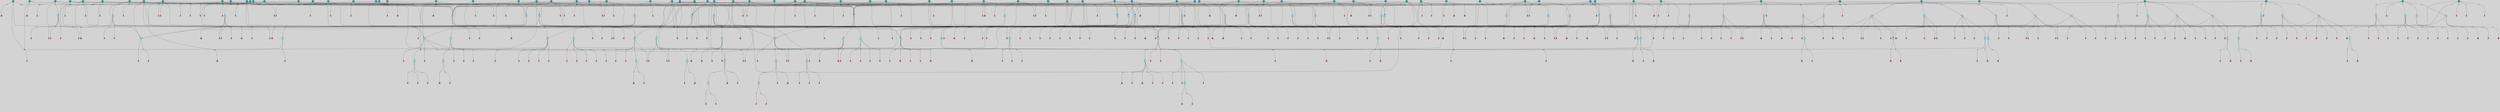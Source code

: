// File exported with GEGELATI v1.3.1
// On the 2024-04-08 17:26:01
// With the File::TPGGraphDotExporter
digraph{
	graph[pad = "0.212, 0.055" bgcolor = lightgray]
	node[shape=circle style = filled label = ""]
		T7 [fillcolor="#66ddff"]
		T11 [fillcolor="#66ddff"]
		T95 [fillcolor="#66ddff"]
		T129 [fillcolor="#66ddff"]
		T214 [fillcolor="#66ddff"]
		T242 [fillcolor="#66ddff"]
		T277 [fillcolor="#66ddff"]
		T305 [fillcolor="#66ddff"]
		T327 [fillcolor="#66ddff"]
		T328 [fillcolor="#66ddff"]
		T329 [fillcolor="#66ddff"]
		T330 [fillcolor="#66ddff"]
		T331 [fillcolor="#66ddff"]
		T332 [fillcolor="#66ddff"]
		T334 [fillcolor="#66ddff"]
		T335 [fillcolor="#66ddff"]
		T336 [fillcolor="#66ddff"]
		T337 [fillcolor="#66ddff"]
		T338 [fillcolor="#66ddff"]
		T581 [fillcolor="#66ddff"]
		T582 [fillcolor="#66ddff"]
		T48 [fillcolor="#66ddff"]
		T584 [fillcolor="#66ddff"]
		T585 [fillcolor="#66ddff"]
		T586 [fillcolor="#66ddff"]
		T587 [fillcolor="#66ddff"]
		T588 [fillcolor="#66ddff"]
		T640 [fillcolor="#66ddff"]
		T641 [fillcolor="#66ddff"]
		T642 [fillcolor="#66ddff"]
		T643 [fillcolor="#66ddff"]
		T684 [fillcolor="#1199bb"]
		T711 [fillcolor="#66ddff"]
		T712 [fillcolor="#66ddff"]
		T718 [fillcolor="#1199bb"]
		T745 [fillcolor="#1199bb"]
		T758 [fillcolor="#1199bb"]
		T763 [fillcolor="#1199bb"]
		T764 [fillcolor="#66ddff"]
		T765 [fillcolor="#66ddff"]
		T766 [fillcolor="#66ddff"]
		T767 [fillcolor="#66ddff"]
		T768 [fillcolor="#66ddff"]
		T769 [fillcolor="#1199bb"]
		T770 [fillcolor="#66ddff"]
		T771 [fillcolor="#66ddff"]
		T772 [fillcolor="#66ddff"]
		T773 [fillcolor="#66ddff"]
		T774 [fillcolor="#66ddff"]
		T780 [fillcolor="#1199bb"]
		T807 [fillcolor="#1199bb"]
		T813 [fillcolor="#1199bb"]
		T814 [fillcolor="#66ddff"]
		T815 [fillcolor="#66ddff"]
		T816 [fillcolor="#66ddff"]
		T817 [fillcolor="#66ddff"]
		T818 [fillcolor="#66ddff"]
		T819 [fillcolor="#1199bb"]
		T820 [fillcolor="#66ddff"]
		T821 [fillcolor="#66ddff"]
		T822 [fillcolor="#66ddff"]
		T823 [fillcolor="#66ddff"]
		T824 [fillcolor="#66ddff"]
		T868 [fillcolor="#1199bb"]
		T874 [fillcolor="#1199bb"]
		T882 [fillcolor="#1199bb"]
		T889 [fillcolor="#66ddff"]
		T890 [fillcolor="#1199bb"]
		T891 [fillcolor="#66ddff"]
		T892 [fillcolor="#66ddff"]
		T893 [fillcolor="#66ddff"]
		T894 [fillcolor="#66ddff"]
		T895 [fillcolor="#1199bb"]
		T896 [fillcolor="#66ddff"]
		T897 [fillcolor="#66ddff"]
		T898 [fillcolor="#66ddff"]
		T899 [fillcolor="#66ddff"]
		T900 [fillcolor="#66ddff"]
		T910 [fillcolor="#1199bb"]
		T911 [fillcolor="#1199bb"]
		T912 [fillcolor="#1199bb"]
		T915 [fillcolor="#1199bb"]
		T927 [fillcolor="#1199bb"]
		T931 [fillcolor="#1199bb"]
		T932 [fillcolor="#1199bb"]
		T937 [fillcolor="#1199bb"]
		T939 [fillcolor="#1199bb"]
		T956 [fillcolor="#1199bb"]
		T957 [fillcolor="#66ddff"]
		T958 [fillcolor="#66ddff"]
		T959 [fillcolor="#66ddff"]
		T960 [fillcolor="#66ddff"]
		T961 [fillcolor="#66ddff"]
		T962 [fillcolor="#1199bb"]
		T963 [fillcolor="#66ddff"]
		T964 [fillcolor="#66ddff"]
		T965 [fillcolor="#66ddff"]
		T966 [fillcolor="#66ddff"]
		T967 [fillcolor="#66ddff"]
		T968 [fillcolor="#1199bb"]
		T972 [fillcolor="#66ddff"]
		T982 [fillcolor="#1199bb"]
		T1007 [fillcolor="#1199bb"]
		T946 [fillcolor="#1199bb"]
		T1035 [fillcolor="#1199bb"]
		T1042 [fillcolor="#1199bb"]
		T1043 [fillcolor="#66ddff"]
		T1044 [fillcolor="#66ddff"]
		T1045 [fillcolor="#66ddff"]
		T1046 [fillcolor="#66ddff"]
		T1047 [fillcolor="#66ddff"]
		T1048 [fillcolor="#1199bb"]
		T1049 [fillcolor="#66ddff"]
		T1050 [fillcolor="#66ddff"]
		T1051 [fillcolor="#66ddff"]
		T691 [fillcolor="#66ddff"]
		T1052 [fillcolor="#66ddff"]
		T1055 [fillcolor="#1199bb"]
		T1058 [fillcolor="#1199bb"]
		T1059 [fillcolor="#1199bb"]
		T1060 [fillcolor="#1199bb"]
		T1061 [fillcolor="#66ddff"]
		T1062 [fillcolor="#1199bb"]
		T1063 [fillcolor="#1199bb"]
		T1064 [fillcolor="#66ddff"]
		T1065 [fillcolor="#1199bb"]
		T1066 [fillcolor="#1199bb"]
		T1067 [fillcolor="#1199bb"]
		T1068 [fillcolor="#1199bb"]
		T1069 [fillcolor="#1199bb"]
		T1070 [fillcolor="#1199bb"]
		T1071 [fillcolor="#1199bb"]
		T1072 [fillcolor="#1199bb"]
		T1073 [fillcolor="#1199bb"]
		T1074 [fillcolor="#1199bb"]
		T1075 [fillcolor="#1199bb"]
		T1076 [fillcolor="#1199bb"]
		T1077 [fillcolor="#1199bb"]
		T1078 [fillcolor="#1199bb"]
		T1079 [fillcolor="#1199bb"]
		T1080 [fillcolor="#1199bb"]
		T1081 [fillcolor="#1199bb"]
		T1082 [fillcolor="#1199bb"]
		T1083 [fillcolor="#1199bb"]
		T1084 [fillcolor="#1199bb"]
		T1085 [fillcolor="#1199bb"]
		T1086 [fillcolor="#1199bb"]
		T1087 [fillcolor="#1199bb"]
		T1088 [fillcolor="#1199bb"]
		T1089 [fillcolor="#1199bb"]
		T1090 [fillcolor="#1199bb"]
		T1091 [fillcolor="#1199bb"]
		T1092 [fillcolor="#1199bb"]
		T1093 [fillcolor="#1199bb"]
		T1094 [fillcolor="#1199bb"]
		T1095 [fillcolor="#1199bb"]
		T1096 [fillcolor="#1199bb"]
		T1097 [fillcolor="#1199bb"]
		T1098 [fillcolor="#1199bb"]
		T1099 [fillcolor="#1199bb"]
		T1100 [fillcolor="#1199bb"]
		T1101 [fillcolor="#1199bb"]
		T1102 [fillcolor="#1199bb"]
		T1103 [fillcolor="#1199bb"]
		T1104 [fillcolor="#1199bb"]
		T1105 [fillcolor="#1199bb"]
		P20908 [fillcolor="#cccccc" shape=point] //-3|
		I20908 [shape=box style=invis label="1|6&2|7#0|7&#92;n10|2&0|7#1|3&#92;n9|6&2|7#2|2&#92;n5|3&0|7#0|7&#92;n1|6&2|3#0|0&#92;n2|3&2|3#2|2&#92;n5|1&2|6#0|6&#92;n"]
		P20908 -> I20908[style=invis]
		A14618 [fillcolor="#ff3366" shape=box margin=0.03 width=0 height=0 label="7"]
		T7 -> P20908 -> A14618
		P20909 [fillcolor="#cccccc" shape=point] //5|
		I20909 [shape=box style=invis label="0|5&2|3#0|1&#92;n0|6&2|1#2|4&#92;n6|2&2|6#0|7&#92;n7|4&0|3#0|1&#92;n5|4&0|7#1|6&#92;n9|1&0|5#2|2&#92;n6|3&2|3#1|7&#92;n11|7&2|4#1|6&#92;n2|5&0|1#0|0&#92;n4|7&0|0#0|2&#92;n6|2&0|6#0|0&#92;n2|1&2|6#2|4&#92;n10|0&2|0#1|0&#92;n6|6&2|4#0|6&#92;n"]
		P20909 -> I20909[style=invis]
		A14619 [fillcolor="#ff3366" shape=box margin=0.03 width=0 height=0 label="8"]
		T7 -> P20909 -> A14619
		P20910 [fillcolor="#cccccc" shape=point] //6|
		I20910 [shape=box style=invis label="3|0&2|7#2|2&#92;n3|2&0|4#2|5&#92;n5|1&0|2#1|0&#92;n8|7&0|1#2|0&#92;n8|5&0|3#0|6&#92;n0|2&0|2#2|3&#92;n1|5&2|5#0|5&#92;n5|6&0|6#0|7&#92;n6|7&0|0#2|6&#92;n1|2&2|3#0|0&#92;n7|7&2|3#0|4&#92;n0|7&2|7#0|6&#92;n1|0&2|2#2|7&#92;n4|4&0|1#0|0&#92;n"]
		P20910 -> I20910[style=invis]
		A14620 [fillcolor="#ff3366" shape=box margin=0.03 width=0 height=0 label="11"]
		T11 -> P20910 -> A14620
		P20911 [fillcolor="#cccccc" shape=point] //-4|
		I20911 [shape=box style=invis label="4|1&0|4#2|6&#92;n1|2&2|2#2|0&#92;n1|2&2|0#0|6&#92;n8|4&2|3#2|5&#92;n5|5&2|1#1|0&#92;n"]
		P20911 -> I20911[style=invis]
		A14621 [fillcolor="#ff3366" shape=box margin=0.03 width=0 height=0 label="12"]
		T11 -> P20911 -> A14621
		P20912 [fillcolor="#cccccc" shape=point] //4|
		I20912 [shape=box style=invis label="4|3&0|6#0|3&#92;n5|7&2|3#2|2&#92;n5|6&0|7#1|2&#92;n1|4&2|6#0|3&#92;n8|4&2|1#2|5&#92;n9|5&2|4#1|4&#92;n2|4&0|5#0|7&#92;n10|0&0|6#1|3&#92;n3|0&0|6#0|2&#92;n2|7&2|7#2|6&#92;n5|2&0|5#1|5&#92;n10|4&2|5#1|7&#92;n4|0&0|4#2|4&#92;n11|1&0|4#2|6&#92;n10|6&2|0#1|4&#92;n9|7&0|3#1|4&#92;n4|5&2|7#0|6&#92;n11|5&2|6#2|3&#92;n0|3&0|5#0|1&#92;n"]
		P20912 -> I20912[style=invis]
		A14622 [fillcolor="#ff3366" shape=box margin=0.03 width=0 height=0 label="13"]
		T95 -> P20912 -> A14622
		P20913 [fillcolor="#cccccc" shape=point] //8|
		I20913 [shape=box style=invis label="9|7&0|5#2|5&#92;n3|3&2|3#0|2&#92;n9|5&2|2#1|0&#92;n2|3&0|6#0|3&#92;n4|4&2|5#2|7&#92;n11|3&2|0#1|5&#92;n6|6&2|1#2|2&#92;n4|6&0|1#2|2&#92;n2|5&2|7#2|2&#92;n7|7&2|2#2|3&#92;n6|5&0|3#2|6&#92;n6|7&0|6#0|2&#92;n"]
		P20913 -> I20913[style=invis]
		A14623 [fillcolor="#ff3366" shape=box margin=0.03 width=0 height=0 label="14"]
		T95 -> P20913 -> A14623
		P20914 [fillcolor="#cccccc" shape=point] //2|
		I20914 [shape=box style=invis label="4|1&0|4#2|6&#92;n5|5&2|1#1|0&#92;n1|0&2|0#0|6&#92;n8|4&2|3#2|5&#92;n"]
		P20914 -> I20914[style=invis]
		T95 -> P20914 -> T11
		P20915 [fillcolor="#cccccc" shape=point] //-9|
		I20915 [shape=box style=invis label="2|0&2|0#2|1&#92;n4|4&2|4#2|6&#92;n9|1&0|3#1|7&#92;n5|3&0|2#2|6&#92;n2|7&2|2#2|5&#92;n5|4&2|0#1|6&#92;n3|0&0|7#0|1&#92;n1|3&0|7#0|4&#92;n11|6&2|2#0|7&#92;n7|7&0|0#0|4&#92;n11|0&0|7#1|6&#92;n9|3&2|6#2|7&#92;n"]
		P20915 -> I20915[style=invis]
		A14624 [fillcolor="#ff3366" shape=box margin=0.03 width=0 height=0 label="7"]
		T95 -> P20915 -> A14624
		P20916 [fillcolor="#cccccc" shape=point] //-8|
		I20916 [shape=box style=invis label="7|5&0|4#2|4&#92;n"]
		P20916 -> I20916[style=invis]
		A14625 [fillcolor="#ff3366" shape=box margin=0.03 width=0 height=0 label="3"]
		T95 -> P20916 -> A14625
		P20917 [fillcolor="#cccccc" shape=point] //8|
		I20917 [shape=box style=invis label="9|0&0|1#2|0&#92;n10|1&2|5#1|4&#92;n8|2&2|6#0|4&#92;n2|4&2|5#2|3&#92;n4|2&2|2#0|2&#92;n7|5&0|2#0|0&#92;n8|2&2|1#1|3&#92;n8|7&0|7#2|1&#92;n1|1&0|0#0|7&#92;n5|6&2|5#1|0&#92;n6|6&2|5#0|0&#92;n11|4&0|3#2|6&#92;n4|2&2|4#0|7&#92;n5|6&0|1#2|0&#92;n11|3&0|2#0|7&#92;n"]
		P20917 -> I20917[style=invis]
		A14626 [fillcolor="#ff3366" shape=box margin=0.03 width=0 height=0 label="6"]
		T129 -> P20917 -> A14626
		P20918 [fillcolor="#cccccc" shape=point] //5|
		I20918 [shape=box style=invis label="3|0&2|0#0|1&#92;n3|0&0|7#0|1&#92;n5|3&0|2#2|6&#92;n4|4&2|4#2|6&#92;n11|2&0|7#1|6&#92;n2|7&2|2#2|5&#92;n9|3&2|6#2|7&#92;n7|7&0|0#0|4&#92;n6|1&2|4#2|3&#92;n5|4&2|0#1|6&#92;n1|3&0|7#0|4&#92;n"]
		P20918 -> I20918[style=invis]
		A14627 [fillcolor="#ff3366" shape=box margin=0.03 width=0 height=0 label="7"]
		T129 -> P20918 -> A14627
		P20919 [fillcolor="#cccccc" shape=point] //10|
		I20919 [shape=box style=invis label="4|5&2|7#2|1&#92;n1|7&2|3#0|6&#92;n3|5&2|2#0|3&#92;n10|3&0|7#1|4&#92;n7|1&0|4#2|6&#92;n10|2&0|3#1|7&#92;n9|5&2|0#0|4&#92;n4|0&0|3#2|7&#92;n11|4&2|6#1|2&#92;n5|4&2|7#0|2&#92;n2|6&2|4#0|0&#92;n6|5&0|7#2|1&#92;n5|3&2|3#1|6&#92;n10|7&2|0#1|2&#92;n"]
		P20919 -> I20919[style=invis]
		A14628 [fillcolor="#ff3366" shape=box margin=0.03 width=0 height=0 label="5"]
		T129 -> P20919 -> A14628
		P20920 [fillcolor="#cccccc" shape=point] //5|
		I20920 [shape=box style=invis label="9|4&2|3#1|3&#92;n0|4&2|4#0|5&#92;n6|1&2|6#2|5&#92;n4|0&0|5#2|0&#92;n"]
		P20920 -> I20920[style=invis]
		A14629 [fillcolor="#ff3366" shape=box margin=0.03 width=0 height=0 label="7"]
		T129 -> P20920 -> A14629
		P20921 [fillcolor="#cccccc" shape=point] //6|
		I20921 [shape=box style=invis label="9|4&2|7#0|6&#92;n8|4&0|1#1|0&#92;n1|3&0|0#2|1&#92;n2|4&0|6#2|2&#92;n5|1&2|5#0|7&#92;n3|0&0|3#2|6&#92;n2|2&2|6#0|2&#92;n8|4&0|4#2|2&#92;n5|1&2|4#0|3&#92;n9|4&0|6#0|6&#92;n5|0&2|2#1|5&#92;n11|7&0|0#1|1&#92;n0|4&0|3#0|3&#92;n7|7&2|4#2|5&#92;n1|5&0|1#2|1&#92;n"]
		P20921 -> I20921[style=invis]
		A14630 [fillcolor="#ff3366" shape=box margin=0.03 width=0 height=0 label="1"]
		T129 -> P20921 -> A14630
		P20922 [fillcolor="#cccccc" shape=point] //6|
		I20922 [shape=box style=invis label="9|4&2|7#0|6&#92;n8|4&0|1#1|0&#92;n1|3&0|0#2|1&#92;n2|4&0|6#2|2&#92;n5|1&2|5#0|7&#92;n3|0&0|3#2|6&#92;n2|2&2|6#0|2&#92;n8|4&0|4#2|2&#92;n5|1&2|4#0|3&#92;n9|4&0|6#0|6&#92;n5|0&2|2#1|5&#92;n11|7&0|0#1|1&#92;n0|4&0|3#0|3&#92;n7|7&2|4#2|5&#92;n1|5&0|1#2|1&#92;n"]
		P20922 -> I20922[style=invis]
		A14631 [fillcolor="#ff3366" shape=box margin=0.03 width=0 height=0 label="1"]
		T214 -> P20922 -> A14631
		P20923 [fillcolor="#cccccc" shape=point] //10|
		I20923 [shape=box style=invis label="4|5&2|7#2|1&#92;n1|7&2|3#0|6&#92;n3|5&2|2#0|3&#92;n10|3&0|7#1|4&#92;n7|1&0|4#2|6&#92;n10|2&0|3#1|7&#92;n9|5&2|0#0|4&#92;n4|0&0|3#2|7&#92;n11|4&2|6#1|2&#92;n5|4&2|7#0|2&#92;n2|6&2|4#0|0&#92;n6|5&0|7#2|1&#92;n5|3&2|3#1|6&#92;n10|7&2|0#1|2&#92;n"]
		P20923 -> I20923[style=invis]
		A14632 [fillcolor="#ff3366" shape=box margin=0.03 width=0 height=0 label="5"]
		T214 -> P20923 -> A14632
		P20924 [fillcolor="#cccccc" shape=point] //5|
		I20924 [shape=box style=invis label="3|0&2|0#0|1&#92;n3|0&0|7#0|1&#92;n5|3&0|2#2|6&#92;n4|4&2|4#2|6&#92;n11|2&0|7#1|6&#92;n2|7&2|2#2|5&#92;n9|3&2|6#2|7&#92;n7|7&0|0#0|4&#92;n6|1&2|4#2|3&#92;n5|4&2|0#1|6&#92;n1|3&0|7#0|4&#92;n"]
		P20924 -> I20924[style=invis]
		A14633 [fillcolor="#ff3366" shape=box margin=0.03 width=0 height=0 label="7"]
		T214 -> P20924 -> A14633
		P20925 [fillcolor="#cccccc" shape=point] //8|
		I20925 [shape=box style=invis label="9|0&0|1#2|0&#92;n10|1&2|5#1|4&#92;n8|2&2|6#0|4&#92;n2|4&2|5#2|3&#92;n4|2&2|2#0|2&#92;n7|5&0|2#0|0&#92;n8|2&2|1#1|3&#92;n8|7&0|7#2|1&#92;n1|1&0|0#0|7&#92;n5|6&2|5#1|0&#92;n6|6&2|5#0|0&#92;n11|4&0|3#2|6&#92;n4|2&2|4#0|7&#92;n5|6&0|1#2|0&#92;n11|3&0|2#0|7&#92;n"]
		P20925 -> I20925[style=invis]
		A14634 [fillcolor="#ff3366" shape=box margin=0.03 width=0 height=0 label="6"]
		T214 -> P20925 -> A14634
		P20926 [fillcolor="#cccccc" shape=point] //5|
		I20926 [shape=box style=invis label="9|4&2|3#1|3&#92;n0|4&2|4#0|5&#92;n6|1&2|6#2|5&#92;n4|0&0|5#2|0&#92;n"]
		P20926 -> I20926[style=invis]
		A14635 [fillcolor="#ff3366" shape=box margin=0.03 width=0 height=0 label="7"]
		T214 -> P20926 -> A14635
		P20927 [fillcolor="#cccccc" shape=point] //5|
		I20927 [shape=box style=invis label="1|6&2|7#0|7&#92;n9|2&2|7#2|2&#92;n10|2&0|7#1|3&#92;n5|3&0|7#0|7&#92;n7|0&2|7#2|2&#92;n1|6&2|3#0|0&#92;n2|3&2|3#2|2&#92;n"]
		P20927 -> I20927[style=invis]
		A14636 [fillcolor="#ff3366" shape=box margin=0.03 width=0 height=0 label="7"]
		T242 -> P20927 -> A14636
		P20928 [fillcolor="#cccccc" shape=point] //-8|
		I20928 [shape=box style=invis label="7|5&0|2#2|1&#92;n1|0&2|6#0|0&#92;n7|1&2|6#1|1&#92;n8|7&0|3#1|6&#92;n3|7&2|3#2|4&#92;n"]
		P20928 -> I20928[style=invis]
		A14637 [fillcolor="#ff3366" shape=box margin=0.03 width=0 height=0 label="2"]
		T242 -> P20928 -> A14637
		P20929 [fillcolor="#cccccc" shape=point] //-3|
		I20929 [shape=box style=invis label="1|1&2|1#0|1&#92;n1|4&0|0#2|4&#92;n11|0&2|3#0|2&#92;n11|6&0|4#0|1&#92;n5|2&0|6#1|5&#92;n3|7&2|6#2|7&#92;n7|7&0|1#2|1&#92;n9|5&2|2#2|0&#92;n6|5&2|6#1|4&#92;n0|7&0|5#2|4&#92;n8|1&0|0#2|3&#92;n0|5&0|3#0|5&#92;n2|0&2|4#0|5&#92;n7|5&2|7#1|3&#92;n8|3&0|0#1|2&#92;n"]
		P20929 -> I20929[style=invis]
		A14638 [fillcolor="#ff3366" shape=box margin=0.03 width=0 height=0 label="1"]
		T242 -> P20929 -> A14638
		P20930 [fillcolor="#cccccc" shape=point] //-9|
		I20930 [shape=box style=invis label="4|7&0|0#0|2&#92;n6|2&0|1#0|0&#92;n6|2&2|6#0|7&#92;n9|0&2|7#1|1&#92;n7|4&0|3#0|1&#92;n10|6&2|1#1|1&#92;n9|1&0|5#2|2&#92;n5|4&0|7#2|6&#92;n2|5&0|1#0|0&#92;n0|5&2|5#0|1&#92;n11|7&2|4#1|6&#92;n2|1&2|6#2|4&#92;n10|0&0|0#1|0&#92;n6|6&2|4#0|6&#92;n"]
		P20930 -> I20930[style=invis]
		T277 -> P20930 -> T214
		P20931 [fillcolor="#cccccc" shape=point] //7|
		I20931 [shape=box style=invis label="7|4&2|7#0|4&#92;n4|6&0|1#2|5&#92;n2|1&2|3#0|0&#92;n4|3&2|0#0|1&#92;n0|0&2|7#2|7&#92;n7|7&0|5#2|3&#92;n5|0&2|1#2|2&#92;n10|0&0|4#1|2&#92;n4|4&0|7#0|0&#92;n6|7&0|2#0|1&#92;n1|4&2|5#0|4&#92;n"]
		P20931 -> I20931[style=invis]
		A14639 [fillcolor="#ff3366" shape=box margin=0.03 width=0 height=0 label="0"]
		T277 -> P20931 -> A14639
		P20932 [fillcolor="#cccccc" shape=point] //1|
		I20932 [shape=box style=invis label="5|1&0|6#2|7&#92;n2|4&0|4#2|2&#92;n0|6&0|5#0|4&#92;n10|6&2|5#1|6&#92;n9|3&0|1#1|7&#92;n10|3&2|2#1|0&#92;n5|0&0|0#2|1&#92;n11|3&2|3#1|5&#92;n10|3&0|1#1|0&#92;n2|4&0|1#0|1&#92;n0|2&0|3#2|4&#92;n9|2&2|1#2|5&#92;n11|7&2|6#2|6&#92;n"]
		P20932 -> I20932[style=invis]
		T277 -> P20932 -> T7
		P20933 [fillcolor="#cccccc" shape=point] //6|
		I20933 [shape=box style=invis label="7|0&2|5#1|2&#92;n10|6&2|1#1|3&#92;n7|5&0|2#0|7&#92;n10|7&0|1#1|5&#92;n4|6&2|5#0|5&#92;n4|4&0|7#2|7&#92;n"]
		P20933 -> I20933[style=invis]
		A14640 [fillcolor="#ff3366" shape=box margin=0.03 width=0 height=0 label="7"]
		T277 -> P20933 -> A14640
		P20934 [fillcolor="#cccccc" shape=point] //-2|
		I20934 [shape=box style=invis label="3|0&2|0#0|1&#92;n4|1&0|3#2|2&#92;n11|2&0|7#1|6&#92;n8|7&2|4#0|5&#92;n6|1&2|4#1|3&#92;n4|4&2|4#2|6&#92;n3|0&0|7#0|1&#92;n9|3&2|6#2|7&#92;n7|7&0|0#0|4&#92;n5|3&0|2#2|6&#92;n5|4&2|0#1|6&#92;n1|3&0|7#0|4&#92;n"]
		P20934 -> I20934[style=invis]
		A14641 [fillcolor="#ff3366" shape=box margin=0.03 width=0 height=0 label="7"]
		T277 -> P20934 -> A14641
		P20935 [fillcolor="#cccccc" shape=point] //7|
		I20935 [shape=box style=invis label="7|0&2|1#2|0&#92;n9|7&2|1#1|7&#92;n8|2&0|1#1|0&#92;n6|6&0|2#1|1&#92;n2|2&0|5#0|0&#92;n5|7&0|0#2|1&#92;n5|1&2|5#1|5&#92;n4|7&2|4#2|3&#92;n10|5&2|2#1|5&#92;n1|3&2|2#2|0&#92;n10|2&2|6#1|5&#92;n"]
		P20935 -> I20935[style=invis]
		A14642 [fillcolor="#ff3366" shape=box margin=0.03 width=0 height=0 label="1"]
		T305 -> P20935 -> A14642
		P20936 [fillcolor="#cccccc" shape=point] //4|
		I20936 [shape=box style=invis label="7|1&2|6#1|3&#92;n10|1&0|3#1|6&#92;n8|5&2|3#2|1&#92;n11|5&0|0#2|6&#92;n4|1&0|6#0|0&#92;n11|1&0|2#0|3&#92;n2|0&2|1#0|7&#92;n"]
		P20936 -> I20936[style=invis]
		A14643 [fillcolor="#ff3366" shape=box margin=0.03 width=0 height=0 label="2"]
		T305 -> P20936 -> A14643
		P20937 [fillcolor="#cccccc" shape=point] //2|
		I20937 [shape=box style=invis label="10|4&0|5#1|0&#92;n8|1&0|7#1|4&#92;n3|0&2|3#0|1&#92;n0|3&0|3#0|2&#92;n"]
		P20937 -> I20937[style=invis]
		T305 -> P20937 -> T242
		P20938 [fillcolor="#cccccc" shape=point] //6|
		I20938 [shape=box style=invis label="10|4&2|6#1|2&#92;n8|4&0|1#1|0&#92;n0|4&2|6#0|0&#92;n8|4&2|5#2|1&#92;n7|5&2|5#1|0&#92;n3|6&0|6#2|2&#92;n1|7&0|7#0|5&#92;n2|0&0|7#2|4&#92;n2|6&2|2#0|0&#92;n0|7&2|7#0|7&#92;n11|6&0|4#2|2&#92;n5|5&0|0#0|1&#92;n10|1&0|0#1|0&#92;n7|3&0|1#2|5&#92;n9|2&2|7#1|5&#92;n9|4&2|6#2|7&#92;n1|6&2|4#2|2&#92;n3|3&2|2#0|7&#92;n1|6&2|0#0|0&#92;n6|4&2|6#1|0&#92;n"]
		P20938 -> I20938[style=invis]
		A14644 [fillcolor="#ff3366" shape=box margin=0.03 width=0 height=0 label="1"]
		T305 -> P20938 -> A14644
		P20939 [fillcolor="#cccccc" shape=point] //9|
		I20939 [shape=box style=invis label="0|6&2|1#2|3&#92;n7|4&0|3#0|1&#92;n0|5&2|3#0|1&#92;n9|1&0|5#2|2&#92;n6|6&2|3#1|7&#92;n11|7&2|4#1|6&#92;n2|5&0|1#0|0&#92;n7|5&2|3#1|1&#92;n5|4&0|7#1|6&#92;n4|7&0|0#0|2&#92;n2|1&2|6#2|4&#92;n10|0&2|7#1|0&#92;n6|6&2|4#0|6&#92;n"]
		P20939 -> I20939[style=invis]
		A14645 [fillcolor="#ff3366" shape=box margin=0.03 width=0 height=0 label="8"]
		T305 -> P20939 -> A14645
		P20940 [fillcolor="#cccccc" shape=point] //-4|
		I20940 [shape=box style=invis label="4|1&0|4#2|6&#92;n1|2&2|2#2|0&#92;n1|2&2|0#0|6&#92;n8|4&2|3#2|5&#92;n5|5&2|1#1|0&#92;n"]
		P20940 -> I20940[style=invis]
		A14646 [fillcolor="#ff3366" shape=box margin=0.03 width=0 height=0 label="12"]
		T330 -> P20940 -> A14646
		P20941 [fillcolor="#cccccc" shape=point] //6|
		I20941 [shape=box style=invis label="3|0&2|7#2|2&#92;n3|2&0|4#2|5&#92;n5|1&0|2#1|0&#92;n8|7&0|1#2|0&#92;n8|5&0|3#0|6&#92;n0|2&0|2#2|3&#92;n1|5&2|5#0|5&#92;n5|6&0|6#0|7&#92;n6|7&0|0#2|6&#92;n1|2&2|3#0|0&#92;n7|7&2|3#0|4&#92;n0|7&2|7#0|6&#92;n1|0&2|2#2|7&#92;n4|4&0|1#0|0&#92;n"]
		P20941 -> I20941[style=invis]
		A14647 [fillcolor="#ff3366" shape=box margin=0.03 width=0 height=0 label="11"]
		T330 -> P20941 -> A14647
		P20942 [fillcolor="#cccccc" shape=point] //-3|
		I20942 [shape=box style=invis label="8|1&2|3#0|5&#92;n0|6&0|5#0|5&#92;n3|7&2|1#0|6&#92;n3|5&0|1#0|0&#92;n9|5&2|0#0|4&#92;n3|5&0|2#0|3&#92;n10|6&2|4#1|0&#92;n9|4&2|7#2|6&#92;n1|7&2|5#2|2&#92;n"]
		P20942 -> I20942[style=invis]
		A14648 [fillcolor="#ff3366" shape=box margin=0.03 width=0 height=0 label="5"]
		T332 -> P20942 -> A14648
		P20943 [fillcolor="#cccccc" shape=point] //-2|
		I20943 [shape=box style=invis label="11|7&2|0#1|7&#92;n4|3&0|1#2|5&#92;n0|4&2|4#2|7&#92;n1|6&0|0#0|4&#92;n4|0&0|0#0|5&#92;n0|6&2|3#2|0&#92;n9|6&2|5#1|3&#92;n0|7&2|1#2|5&#92;n4|4&0|5#0|1&#92;n10|4&0|0#1|0&#92;n"]
		P20943 -> I20943[style=invis]
		A14649 [fillcolor="#ff3366" shape=box margin=0.03 width=0 height=0 label="12"]
		T328 -> P20943 -> A14649
		P20944 [fillcolor="#cccccc" shape=point] //-3|
		I20944 [shape=box style=invis label="1|6&2|7#0|7&#92;n10|2&0|7#1|3&#92;n9|6&2|7#2|2&#92;n5|3&0|7#0|7&#92;n1|6&2|3#0|0&#92;n2|3&2|3#2|2&#92;n5|1&2|6#0|6&#92;n"]
		P20944 -> I20944[style=invis]
		A14650 [fillcolor="#ff3366" shape=box margin=0.03 width=0 height=0 label="7"]
		T331 -> P20944 -> A14650
		P20945 [fillcolor="#cccccc" shape=point] //-3|
		I20945 [shape=box style=invis label="7|2&2|4#0|2&#92;n4|1&2|6#0|1&#92;n11|6&0|4#0|1&#92;n7|1&0|0#2|6&#92;n6|2&0|1#0|7&#92;n10|3&2|7#1|4&#92;n3|5&2|3#0|1&#92;n4|4&2|5#0|2&#92;n4|6&0|4#2|7&#92;n2|5&0|5#0|2&#92;n10|0&2|3#1|4&#92;n0|1&2|7#0|6&#92;n7|6&0|3#2|6&#92;n1|3&0|6#2|0&#92;n5|3&0|6#0|6&#92;n1|4&2|5#2|3&#92;n1|6&2|0#0|5&#92;n9|2&0|3#2|7&#92;n7|1&2|2#2|5&#92;n"]
		P20945 -> I20945[style=invis]
		T328 -> P20945 -> T329
		P20946 [fillcolor="#cccccc" shape=point] //-3|
		I20946 [shape=box style=invis label="3|7&0|0#0|2&#92;n11|5&0|1#1|1&#92;n4|1&0|6#2|6&#92;n4|0&0|1#0|5&#92;n"]
		P20946 -> I20946[style=invis]
		T329 -> P20946 -> T327
		P20947 [fillcolor="#cccccc" shape=point] //1|
		I20947 [shape=box style=invis label="5|1&0|6#2|7&#92;n2|4&0|4#2|2&#92;n0|6&0|5#0|4&#92;n10|6&2|5#1|6&#92;n9|3&0|1#1|7&#92;n10|3&2|2#1|0&#92;n5|0&0|0#2|1&#92;n11|3&2|3#1|5&#92;n10|3&0|1#1|0&#92;n2|4&0|1#0|1&#92;n0|2&0|3#2|4&#92;n9|2&2|1#2|5&#92;n11|7&2|6#2|6&#92;n"]
		P20947 -> I20947[style=invis]
		T327 -> P20947 -> T331
		P20948 [fillcolor="#cccccc" shape=point] //5|
		I20948 [shape=box style=invis label="10|4&2|6#1|2&#92;n8|4&0|1#1|0&#92;n0|4&2|6#0|0&#92;n8|4&2|5#2|1&#92;n7|5&2|5#1|0&#92;n3|6&0|6#2|2&#92;n1|7&0|7#0|5&#92;n2|0&0|7#2|4&#92;n9|4&2|6#2|7&#92;n2|6&2|2#0|0&#92;n11|7&2|7#0|7&#92;n5|5&0|0#0|1&#92;n10|1&0|0#1|0&#92;n7|3&0|1#2|5&#92;n9|2&2|7#1|5&#92;n9|0&2|5#1|2&#92;n1|6&2|4#2|2&#92;n3|3&2|2#0|7&#92;n1|6&2|0#0|0&#92;n6|4&2|6#1|0&#92;n"]
		P20948 -> I20948[style=invis]
		A14651 [fillcolor="#ff3366" shape=box margin=0.03 width=0 height=0 label="1"]
		T329 -> P20948 -> A14651
		P20949 [fillcolor="#cccccc" shape=point] //5|
		I20949 [shape=box style=invis label="0|5&2|3#0|1&#92;n0|6&2|1#2|4&#92;n6|2&2|6#0|7&#92;n7|4&0|3#0|1&#92;n5|4&0|7#1|6&#92;n9|1&0|5#2|2&#92;n6|3&2|3#1|7&#92;n11|7&2|4#1|6&#92;n2|5&0|1#0|0&#92;n4|7&0|0#0|2&#92;n6|2&0|6#0|0&#92;n2|1&2|6#2|4&#92;n10|0&2|0#1|0&#92;n6|6&2|4#0|6&#92;n"]
		P20949 -> I20949[style=invis]
		A14652 [fillcolor="#ff3366" shape=box margin=0.03 width=0 height=0 label="8"]
		T331 -> P20949 -> A14652
		P20950 [fillcolor="#cccccc" shape=point] //-2|
		I20950 [shape=box style=invis label="4|1&0|4#0|3&#92;n4|2&0|5#2|0&#92;n5|5&2|6#0|5&#92;n1|4&0|1#0|2&#92;n6|3&2|7#1|5&#92;n0|4&2|0#0|3&#92;n8|5&2|5#1|2&#92;n10|7&2|7#1|1&#92;n3|4&0|0#2|1&#92;n3|6&2|5#2|5&#92;n8|3&0|1#0|7&#92;n10|0&2|7#1|3&#92;n4|1&2|4#0|1&#92;n9|3&2|0#0|4&#92;n3|6&2|0#0|4&#92;n1|2&0|6#2|1&#92;n4|0&2|1#2|2&#92;n"]
		P20950 -> I20950[style=invis]
		A14653 [fillcolor="#ff3366" shape=box margin=0.03 width=0 height=0 label="14"]
		T327 -> P20950 -> A14653
		P20951 [fillcolor="#cccccc" shape=point] //5|
		I20951 [shape=box style=invis label="8|1&2|6#0|6&#92;n3|0&0|7#0|1&#92;n11|3&0|2#2|6&#92;n4|4&2|4#2|6&#92;n11|2&0|7#1|6&#92;n2|7&2|2#2|5&#92;n7|7&0|0#0|4&#92;n6|1&2|4#2|3&#92;n5|4&2|0#1|6&#92;n3|0&2|0#0|1&#92;n1|3&0|7#0|4&#92;n"]
		P20951 -> I20951[style=invis]
		A14654 [fillcolor="#ff3366" shape=box margin=0.03 width=0 height=0 label="7"]
		T329 -> P20951 -> A14654
		P20952 [fillcolor="#cccccc" shape=point] //5|
		I20952 [shape=box style=invis label="3|0&2|0#0|1&#92;n3|0&0|7#0|1&#92;n5|3&0|2#2|6&#92;n4|4&2|4#2|6&#92;n11|2&0|7#1|6&#92;n2|7&2|2#2|5&#92;n9|3&2|6#2|7&#92;n7|7&0|0#0|4&#92;n6|1&2|4#2|3&#92;n5|4&2|0#1|6&#92;n1|3&0|7#0|4&#92;n"]
		P20952 -> I20952[style=invis]
		A14655 [fillcolor="#ff3366" shape=box margin=0.03 width=0 height=0 label="7"]
		T327 -> P20952 -> A14655
		P20953 [fillcolor="#cccccc" shape=point] //2|
		I20953 [shape=box style=invis label="4|1&0|4#2|6&#92;n5|5&2|1#1|0&#92;n1|0&2|0#0|6&#92;n8|4&2|3#2|5&#92;n"]
		P20953 -> I20953[style=invis]
		T328 -> P20953 -> T330
		P20954 [fillcolor="#cccccc" shape=point] //0|
		I20954 [shape=box style=invis label="2|5&0|1#0|6&#92;n6|1&2|2#2|7&#92;n8|0&0|3#1|4&#92;n4|3&2|5#2|4&#92;n8|1&2|4#0|0&#92;n6|6&0|1#2|6&#92;n11|7&2|4#2|5&#92;n6|2&2|4#0|2&#92;n8|5&2|4#2|4&#92;n2|1&2|1#2|2&#92;n2|7&2|5#2|6&#92;n9|7&0|5#0|4&#92;n1|2&0|5#2|6&#92;n4|2&2|3#2|7&#92;n3|3&2|1#0|2&#92;n"]
		P20954 -> I20954[style=invis]
		A14656 [fillcolor="#ff3366" shape=box margin=0.03 width=0 height=0 label="5"]
		T332 -> P20954 -> A14656
		P20955 [fillcolor="#cccccc" shape=point] //7|
		I20955 [shape=box style=invis label="7|0&2|1#2|0&#92;n9|7&2|1#1|7&#92;n8|2&0|1#1|0&#92;n6|6&0|2#1|1&#92;n2|2&0|5#0|0&#92;n5|7&0|0#2|1&#92;n5|1&2|5#1|5&#92;n4|7&2|4#2|3&#92;n10|5&2|2#1|5&#92;n1|3&2|2#2|0&#92;n10|2&2|6#1|5&#92;n"]
		P20955 -> I20955[style=invis]
		A14657 [fillcolor="#ff3366" shape=box margin=0.03 width=0 height=0 label="1"]
		T329 -> P20955 -> A14657
		P20956 [fillcolor="#cccccc" shape=point] //7|
		I20956 [shape=box style=invis label="6|1&2|6#2|7&#92;n7|0&2|4#2|3&#92;n3|3&0|7#0|6&#92;n5|4&0|2#2|4&#92;n8|5&2|6#2|7&#92;n0|0&2|3#0|3&#92;n5|4&2|4#2|6&#92;n"]
		P20956 -> I20956[style=invis]
		T329 -> P20956 -> T332
		P20957 [fillcolor="#cccccc" shape=point] //7|
		I20957 [shape=box style=invis label="0|2&2|4#2|6&#92;n5|3&0|6#0|1&#92;n4|7&2|6#0|5&#92;n7|6&0|7#0|5&#92;n10|7&2|2#1|1&#92;n"]
		P20957 -> I20957[style=invis]
		A14658 [fillcolor="#ff3366" shape=box margin=0.03 width=0 height=0 label="4"]
		T332 -> P20957 -> A14658
		P20958 [fillcolor="#cccccc" shape=point] //-4|
		I20958 [shape=box style=invis label="4|1&0|4#2|6&#92;n1|2&2|2#2|0&#92;n1|2&2|0#0|6&#92;n8|4&2|3#2|5&#92;n5|5&2|1#1|0&#92;n"]
		P20958 -> I20958[style=invis]
		A14659 [fillcolor="#ff3366" shape=box margin=0.03 width=0 height=0 label="12"]
		T338 -> P20958 -> A14659
		P20959 [fillcolor="#cccccc" shape=point] //6|
		I20959 [shape=box style=invis label="3|0&2|7#2|2&#92;n3|2&0|4#2|5&#92;n5|1&0|2#1|0&#92;n8|7&0|1#2|0&#92;n8|5&0|3#0|6&#92;n0|2&0|2#2|3&#92;n1|5&2|5#0|5&#92;n5|6&0|6#0|7&#92;n6|7&0|0#2|6&#92;n1|2&2|3#0|0&#92;n7|7&2|3#0|4&#92;n0|7&2|7#0|6&#92;n1|0&2|2#2|7&#92;n4|4&0|1#0|0&#92;n"]
		P20959 -> I20959[style=invis]
		A14660 [fillcolor="#ff3366" shape=box margin=0.03 width=0 height=0 label="11"]
		T338 -> P20959 -> A14660
		P20960 [fillcolor="#cccccc" shape=point] //-3|
		I20960 [shape=box style=invis label="8|1&2|3#0|5&#92;n0|6&0|5#0|5&#92;n3|7&2|1#0|6&#92;n3|5&0|1#0|0&#92;n9|5&2|0#0|4&#92;n3|5&0|2#0|3&#92;n10|6&2|4#1|0&#92;n9|4&2|7#2|6&#92;n1|7&2|5#2|2&#92;n"]
		P20960 -> I20960[style=invis]
		A14661 [fillcolor="#ff3366" shape=box margin=0.03 width=0 height=0 label="5"]
		T337 -> P20960 -> A14661
		P20961 [fillcolor="#cccccc" shape=point] //7|
		I20961 [shape=box style=invis label="7|0&2|1#2|0&#92;n9|7&2|1#1|7&#92;n8|2&0|1#1|0&#92;n6|6&0|2#1|1&#92;n2|2&0|5#0|0&#92;n5|7&0|0#2|1&#92;n5|1&2|5#1|5&#92;n4|7&2|4#2|3&#92;n10|5&2|2#1|5&#92;n1|3&2|2#2|0&#92;n10|2&2|6#1|5&#92;n"]
		P20961 -> I20961[style=invis]
		A14662 [fillcolor="#ff3366" shape=box margin=0.03 width=0 height=0 label="1"]
		T335 -> P20961 -> A14662
		P20962 [fillcolor="#cccccc" shape=point] //7|
		I20962 [shape=box style=invis label="6|1&2|6#2|7&#92;n7|0&2|4#2|3&#92;n3|3&0|7#0|6&#92;n5|4&0|2#2|4&#92;n8|5&2|6#2|7&#92;n0|0&2|3#0|3&#92;n5|4&2|4#2|6&#92;n"]
		P20962 -> I20962[style=invis]
		T335 -> P20962 -> T337
		P20963 [fillcolor="#cccccc" shape=point] //0|
		I20963 [shape=box style=invis label="2|5&0|1#0|6&#92;n6|1&2|2#2|7&#92;n8|0&0|3#1|4&#92;n4|3&2|5#2|4&#92;n8|1&2|4#0|0&#92;n6|6&0|1#2|6&#92;n11|7&2|4#2|5&#92;n6|2&2|4#0|2&#92;n8|5&2|4#2|4&#92;n2|1&2|1#2|2&#92;n2|7&2|5#2|6&#92;n9|7&0|5#0|4&#92;n1|2&0|5#2|6&#92;n4|2&2|3#2|7&#92;n3|3&2|1#0|2&#92;n"]
		P20963 -> I20963[style=invis]
		A14663 [fillcolor="#ff3366" shape=box margin=0.03 width=0 height=0 label="5"]
		T337 -> P20963 -> A14663
		P20964 [fillcolor="#cccccc" shape=point] //-3|
		I20964 [shape=box style=invis label="3|7&0|0#0|2&#92;n11|5&0|1#1|1&#92;n4|1&0|6#2|6&#92;n4|0&0|1#0|5&#92;n"]
		P20964 -> I20964[style=invis]
		T335 -> P20964 -> T334
		P20965 [fillcolor="#cccccc" shape=point] //-3|
		I20965 [shape=box style=invis label="1|6&2|7#0|7&#92;n10|2&0|7#1|3&#92;n9|6&2|7#2|2&#92;n5|3&0|7#0|7&#92;n1|6&2|3#0|0&#92;n2|3&2|3#2|2&#92;n5|1&2|6#0|6&#92;n"]
		P20965 -> I20965[style=invis]
		A14664 [fillcolor="#ff3366" shape=box margin=0.03 width=0 height=0 label="7"]
		T336 -> P20965 -> A14664
		P20966 [fillcolor="#cccccc" shape=point] //1|
		I20966 [shape=box style=invis label="5|1&0|6#2|7&#92;n2|4&0|4#2|2&#92;n0|6&0|5#0|4&#92;n10|6&2|5#1|6&#92;n9|3&0|1#1|7&#92;n10|3&2|2#1|0&#92;n5|0&0|0#2|1&#92;n11|3&2|3#1|5&#92;n10|3&0|1#1|0&#92;n2|4&0|1#0|1&#92;n0|2&0|3#2|4&#92;n9|2&2|1#2|5&#92;n11|7&2|6#2|6&#92;n"]
		P20966 -> I20966[style=invis]
		T334 -> P20966 -> T336
		P20967 [fillcolor="#cccccc" shape=point] //5|
		I20967 [shape=box style=invis label="8|1&2|6#0|6&#92;n3|0&0|7#0|1&#92;n11|3&0|2#2|6&#92;n4|4&2|4#2|6&#92;n11|2&0|7#1|6&#92;n2|7&2|2#2|5&#92;n7|7&0|0#0|4&#92;n6|1&2|4#2|3&#92;n5|4&2|0#1|6&#92;n3|0&2|0#0|1&#92;n1|3&0|7#0|4&#92;n"]
		P20967 -> I20967[style=invis]
		A14665 [fillcolor="#ff3366" shape=box margin=0.03 width=0 height=0 label="7"]
		T335 -> P20967 -> A14665
		P20968 [fillcolor="#cccccc" shape=point] //5|
		I20968 [shape=box style=invis label="0|5&2|3#0|1&#92;n0|6&2|1#2|4&#92;n6|2&2|6#0|7&#92;n7|4&0|3#0|1&#92;n5|4&0|7#1|6&#92;n9|1&0|5#2|2&#92;n6|3&2|3#1|7&#92;n11|7&2|4#1|6&#92;n2|5&0|1#0|0&#92;n4|7&0|0#0|2&#92;n6|2&0|6#0|0&#92;n2|1&2|6#2|4&#92;n10|0&2|0#1|0&#92;n6|6&2|4#0|6&#92;n"]
		P20968 -> I20968[style=invis]
		A14666 [fillcolor="#ff3366" shape=box margin=0.03 width=0 height=0 label="8"]
		T336 -> P20968 -> A14666
		P20969 [fillcolor="#cccccc" shape=point] //5|
		I20969 [shape=box style=invis label="3|0&2|0#0|1&#92;n3|0&0|7#0|1&#92;n5|3&0|2#2|6&#92;n4|4&2|4#2|6&#92;n11|2&0|7#1|6&#92;n2|7&2|2#2|5&#92;n9|3&2|6#2|7&#92;n7|7&0|0#0|4&#92;n6|1&2|4#2|3&#92;n5|4&2|0#1|6&#92;n1|3&0|7#0|4&#92;n"]
		P20969 -> I20969[style=invis]
		A14667 [fillcolor="#ff3366" shape=box margin=0.03 width=0 height=0 label="7"]
		T334 -> P20969 -> A14667
		P20970 [fillcolor="#cccccc" shape=point] //-2|
		I20970 [shape=box style=invis label="4|1&0|4#0|3&#92;n4|2&0|5#2|0&#92;n5|5&2|6#0|5&#92;n1|4&0|1#0|2&#92;n6|3&2|7#1|5&#92;n0|4&2|0#0|3&#92;n8|5&2|5#1|2&#92;n10|7&2|7#1|1&#92;n3|4&0|0#2|1&#92;n3|6&2|5#2|5&#92;n8|3&0|1#0|7&#92;n10|0&2|7#1|3&#92;n4|1&2|4#0|1&#92;n9|3&2|0#0|4&#92;n3|6&2|0#0|4&#92;n1|2&0|6#2|1&#92;n4|0&2|1#2|2&#92;n"]
		P20970 -> I20970[style=invis]
		A14668 [fillcolor="#ff3366" shape=box margin=0.03 width=0 height=0 label="14"]
		T334 -> P20970 -> A14668
		P20971 [fillcolor="#cccccc" shape=point] //5|
		I20971 [shape=box style=invis label="10|4&2|6#1|2&#92;n8|4&0|1#1|0&#92;n0|4&2|6#0|0&#92;n8|4&2|5#2|1&#92;n7|5&2|5#1|0&#92;n3|6&0|6#2|2&#92;n1|7&0|7#0|5&#92;n2|0&0|7#2|4&#92;n9|4&2|6#2|7&#92;n2|6&2|2#0|0&#92;n11|7&2|7#0|7&#92;n5|5&0|0#0|1&#92;n10|1&0|0#1|0&#92;n7|3&0|1#2|5&#92;n9|2&2|7#1|5&#92;n9|0&2|5#1|2&#92;n1|6&2|4#2|2&#92;n3|3&2|2#0|7&#92;n1|6&2|0#0|0&#92;n6|4&2|6#1|0&#92;n"]
		P20971 -> I20971[style=invis]
		A14669 [fillcolor="#ff3366" shape=box margin=0.03 width=0 height=0 label="1"]
		T335 -> P20971 -> A14669
		P20972 [fillcolor="#cccccc" shape=point] //7|
		I20972 [shape=box style=invis label="0|2&2|4#2|6&#92;n5|3&0|6#0|1&#92;n4|7&2|6#0|5&#92;n7|6&0|7#0|5&#92;n10|7&2|2#1|1&#92;n"]
		P20972 -> I20972[style=invis]
		A14670 [fillcolor="#ff3366" shape=box margin=0.03 width=0 height=0 label="4"]
		T337 -> P20972 -> A14670
		P20973 [fillcolor="#cccccc" shape=point] //0|
		I20973 [shape=box style=invis label="2|5&0|1#0|6&#92;n6|1&2|2#2|7&#92;n8|0&0|3#1|4&#92;n4|3&2|5#2|4&#92;n8|1&2|4#0|0&#92;n6|6&0|1#2|6&#92;n11|7&2|4#2|5&#92;n6|2&2|4#0|2&#92;n8|5&2|4#2|4&#92;n2|1&2|1#2|2&#92;n2|7&2|5#2|6&#92;n9|7&0|5#0|4&#92;n1|2&0|5#2|6&#92;n4|2&2|3#2|7&#92;n3|3&2|1#0|2&#92;n"]
		P20973 -> I20973[style=invis]
		A14671 [fillcolor="#ff3366" shape=box margin=0.03 width=0 height=0 label="5"]
		T48 -> P20973 -> A14671
		P20974 [fillcolor="#cccccc" shape=point] //-1|
		I20974 [shape=box style=invis label="6|4&0|4#2|4&#92;n4|5&2|5#2|4&#92;n9|7&2|5#0|3&#92;n3|7&2|6#0|6&#92;n8|7&0|6#0|4&#92;n2|1&2|0#0|1&#92;n8|6&0|0#2|5&#92;n2|1&0|2#0|3&#92;n6|1&0|7#2|6&#92;n6|3&0|1#1|6&#92;n5|4&2|7#0|4&#92;n0|7&0|4#2|0&#92;n11|0&2|0#2|5&#92;n3|7&2|0#2|7&#92;n8|3&2|7#1|4&#92;n5|7&0|6#0|4&#92;n0|0&2|3#2|3&#92;n5|4&2|1#0|3&#92;n0|4&0|3#2|5&#92;n"]
		P20974 -> I20974[style=invis]
		A14672 [fillcolor="#ff3366" shape=box margin=0.03 width=0 height=0 label="10"]
		T48 -> P20974 -> A14672
		P20975 [fillcolor="#cccccc" shape=point] //-6|
		I20975 [shape=box style=invis label="11|1&0|7#2|0&#92;n10|4&0|1#1|0&#92;n4|3&2|4#2|1&#92;n0|5&2|0#0|0&#92;n6|1&0|0#0|3&#92;n8|2&2|0#0|4&#92;n11|4&2|0#1|6&#92;n7|0&2|6#2|3&#92;n5|3&2|6#2|0&#92;n2|0&2|0#0|4&#92;n"]
		P20975 -> I20975[style=invis]
		A14673 [fillcolor="#ff3366" shape=box margin=0.03 width=0 height=0 label="9"]
		T581 -> P20975 -> A14673
		P20976 [fillcolor="#cccccc" shape=point] //-7|
		I20976 [shape=box style=invis label="6|1&0|2#0|3&#92;n1|2&0|1#2|0&#92;n10|3&2|2#1|1&#92;n0|1&0|2#0|7&#92;n4|6&2|7#2|4&#92;n6|0&2|7#0|6&#92;n"]
		P20976 -> I20976[style=invis]
		A14674 [fillcolor="#ff3366" shape=box margin=0.03 width=0 height=0 label="7"]
		T48 -> P20976 -> A14674
		P20977 [fillcolor="#cccccc" shape=point] //-6|
		I20977 [shape=box style=invis label="11|7&0|1#0|6&#92;n3|5&0|1#0|3&#92;n1|5&0|5#0|6&#92;n1|7&2|5#2|2&#92;n0|0&0|2#2|2&#92;n4|4&0|1#0|5&#92;n6|4&2|2#0|2&#92;n0|6&2|5#0|5&#92;n0|3&2|2#2|6&#92;n"]
		P20977 -> I20977[style=invis]
		A14675 [fillcolor="#ff3366" shape=box margin=0.03 width=0 height=0 label="5"]
		T48 -> P20977 -> A14675
		P20978 [fillcolor="#cccccc" shape=point] //2|
		I20978 [shape=box style=invis label="3|0&2|0#0|1&#92;n11|2&0|7#1|6&#92;n8|7&2|4#0|5&#92;n5|3&0|2#2|6&#92;n4|4&2|4#2|6&#92;n3|0&0|7#0|1&#92;n2|7&2|2#2|5&#92;n9|3&2|6#2|7&#92;n7|7&0|0#0|4&#92;n6|1&2|4#1|3&#92;n5|4&2|0#1|6&#92;n1|3&0|7#0|4&#92;n"]
		P20978 -> I20978[style=invis]
		A14676 [fillcolor="#ff3366" shape=box margin=0.03 width=0 height=0 label="7"]
		T582 -> P20978 -> A14676
		P20979 [fillcolor="#cccccc" shape=point] //4|
		I20979 [shape=box style=invis label="4|3&0|6#0|3&#92;n5|7&2|3#2|2&#92;n5|6&0|7#1|2&#92;n1|4&2|6#0|3&#92;n8|4&2|1#2|5&#92;n9|5&2|4#1|4&#92;n2|4&0|5#0|7&#92;n10|0&0|6#1|3&#92;n3|0&0|6#0|2&#92;n2|7&2|7#2|6&#92;n5|2&0|5#1|5&#92;n10|4&2|5#1|7&#92;n4|0&0|4#2|4&#92;n11|1&0|4#2|6&#92;n10|6&2|0#1|4&#92;n9|7&0|3#1|4&#92;n4|5&2|7#0|6&#92;n11|5&2|6#2|3&#92;n0|3&0|5#0|1&#92;n"]
		P20979 -> I20979[style=invis]
		A14677 [fillcolor="#ff3366" shape=box margin=0.03 width=0 height=0 label="13"]
		T48 -> P20979 -> A14677
		P20980 [fillcolor="#cccccc" shape=point] //-5|
		I20980 [shape=box style=invis label="0|0&2|3#0|2&#92;n10|5&0|6#1|3&#92;n7|3&0|6#2|3&#92;n3|4&0|6#0|6&#92;n10|5&0|2#1|1&#92;n5|0&0|1#0|3&#92;n6|6&2|5#1|5&#92;n7|4&0|2#1|7&#92;n5|7&0|1#2|5&#92;n1|5&0|0#0|3&#92;n7|5&2|1#2|6&#92;n9|0&0|2#0|0&#92;n4|0&2|4#0|0&#92;n4|6&0|0#2|3&#92;n3|1&0|6#2|5&#92;n7|7&2|1#2|3&#92;n9|4&2|2#0|6&#92;n"]
		P20980 -> I20980[style=invis]
		T582 -> P20980 -> T581
		P20981 [fillcolor="#cccccc" shape=point] //2|
		I20981 [shape=box style=invis label="6|3&2|7#1|4&#92;n8|6&0|0#2|5&#92;n2|1&0|2#0|3&#92;n8|7&0|6#0|4&#92;n2|1&2|0#0|1&#92;n0|0&2|2#2|3&#92;n6|6&0|7#2|1&#92;n6|1&0|7#2|6&#92;n5|4&2|7#0|4&#92;n0|3&0|4#2|0&#92;n11|0&2|0#2|5&#92;n4|5&2|5#2|4&#92;n5|7&0|6#0|4&#92;n9|7&2|5#0|3&#92;n5|4&2|1#0|3&#92;n5|3&0|1#1|7&#92;n0|4&0|3#2|5&#92;n"]
		P20981 -> I20981[style=invis]
		A14678 [fillcolor="#ff3366" shape=box margin=0.03 width=0 height=0 label="10"]
		T581 -> P20981 -> A14678
		P20982 [fillcolor="#cccccc" shape=point] //7|
		I20982 [shape=box style=invis label="7|4&2|1#2|0&#92;n4|1&2|4#2|3&#92;n5|0&2|0#2|2&#92;n6|1&2|4#2|6&#92;n"]
		P20982 -> I20982[style=invis]
		A14679 [fillcolor="#ff3366" shape=box margin=0.03 width=0 height=0 label="9"]
		T582 -> P20982 -> A14679
		P20983 [fillcolor="#cccccc" shape=point] //-6|
		I20983 [shape=box style=invis label="11|1&0|7#2|0&#92;n10|4&0|1#1|0&#92;n4|3&2|4#2|1&#92;n0|5&2|0#0|0&#92;n6|1&0|0#0|3&#92;n8|2&2|0#0|4&#92;n11|4&2|0#1|6&#92;n7|0&2|6#2|3&#92;n5|3&2|6#2|0&#92;n2|0&2|0#0|4&#92;n"]
		P20983 -> I20983[style=invis]
		A14680 [fillcolor="#ff3366" shape=box margin=0.03 width=0 height=0 label="9"]
		T582 -> P20983 -> A14680
		P20984 [fillcolor="#cccccc" shape=point] //6|
		I20984 [shape=box style=invis label="9|4&2|7#0|6&#92;n8|4&0|1#1|0&#92;n1|3&0|0#2|1&#92;n2|4&0|6#2|2&#92;n5|1&2|5#0|7&#92;n3|0&0|3#2|6&#92;n2|2&2|6#0|2&#92;n8|4&0|4#2|2&#92;n5|1&2|4#0|3&#92;n9|4&0|6#0|6&#92;n5|0&2|2#1|5&#92;n11|7&0|0#1|1&#92;n0|4&0|3#0|3&#92;n7|7&2|4#2|5&#92;n1|5&0|1#2|1&#92;n"]
		P20984 -> I20984[style=invis]
		A14681 [fillcolor="#ff3366" shape=box margin=0.03 width=0 height=0 label="1"]
		T586 -> P20984 -> A14681
		P20985 [fillcolor="#cccccc" shape=point] //5|
		I20985 [shape=box style=invis label="9|4&2|3#1|3&#92;n0|4&2|4#0|5&#92;n6|1&2|6#2|5&#92;n4|0&0|5#2|0&#92;n"]
		P20985 -> I20985[style=invis]
		A14682 [fillcolor="#ff3366" shape=box margin=0.03 width=0 height=0 label="7"]
		T586 -> P20985 -> A14682
		P20986 [fillcolor="#cccccc" shape=point] //10|
		I20986 [shape=box style=invis label="4|5&2|7#2|1&#92;n1|7&2|3#0|6&#92;n3|5&2|2#0|3&#92;n10|3&0|7#1|4&#92;n7|1&0|4#2|6&#92;n10|2&0|3#1|7&#92;n9|5&2|0#0|4&#92;n4|0&0|3#2|7&#92;n11|4&2|6#1|2&#92;n5|4&2|7#0|2&#92;n2|6&2|4#0|0&#92;n6|5&0|7#2|1&#92;n5|3&2|3#1|6&#92;n10|7&2|0#1|2&#92;n"]
		P20986 -> I20986[style=invis]
		A14683 [fillcolor="#ff3366" shape=box margin=0.03 width=0 height=0 label="5"]
		T586 -> P20986 -> A14683
		P20987 [fillcolor="#cccccc" shape=point] //5|
		I20987 [shape=box style=invis label="3|0&2|0#0|1&#92;n3|0&0|7#0|1&#92;n5|3&0|2#2|6&#92;n4|4&2|4#2|6&#92;n11|2&0|7#1|6&#92;n2|7&2|2#2|5&#92;n9|3&2|6#2|7&#92;n7|7&0|0#0|4&#92;n6|1&2|4#2|3&#92;n5|4&2|0#1|6&#92;n1|3&0|7#0|4&#92;n"]
		P20987 -> I20987[style=invis]
		A14684 [fillcolor="#ff3366" shape=box margin=0.03 width=0 height=0 label="7"]
		T586 -> P20987 -> A14684
		P20988 [fillcolor="#cccccc" shape=point] //8|
		I20988 [shape=box style=invis label="9|0&0|1#2|0&#92;n10|1&2|5#1|4&#92;n8|2&2|6#0|4&#92;n2|4&2|5#2|3&#92;n4|2&2|2#0|2&#92;n7|5&0|2#0|0&#92;n8|2&2|1#1|3&#92;n8|7&0|7#2|1&#92;n1|1&0|0#0|7&#92;n5|6&2|5#1|0&#92;n6|6&2|5#0|0&#92;n11|4&0|3#2|6&#92;n4|2&2|4#0|7&#92;n5|6&0|1#2|0&#92;n11|3&0|2#0|7&#92;n"]
		P20988 -> I20988[style=invis]
		A14685 [fillcolor="#ff3366" shape=box margin=0.03 width=0 height=0 label="6"]
		T586 -> P20988 -> A14685
		P20989 [fillcolor="#cccccc" shape=point] //-6|
		I20989 [shape=box style=invis label="0|5&2|3#0|1&#92;n0|6&2|1#2|4&#92;n5|4&0|7#1|6&#92;n9|0&2|7#1|1&#92;n7|4&0|3#0|1&#92;n11|7&2|4#1|6&#92;n9|1&0|5#2|2&#92;n6|2&2|6#0|7&#92;n2|7&0|1#0|0&#92;n4|7&0|0#0|2&#92;n6|2&0|6#0|0&#92;n2|1&2|6#2|4&#92;n10|0&0|0#1|0&#92;n6|6&2|4#0|6&#92;n"]
		P20989 -> I20989[style=invis]
		T588 -> P20989 -> T586
		P20990 [fillcolor="#cccccc" shape=point] //0|
		I20990 [shape=box style=invis label="2|5&0|1#0|6&#92;n6|1&2|2#2|7&#92;n8|0&0|3#1|4&#92;n4|3&2|5#2|4&#92;n8|1&2|4#0|0&#92;n6|6&0|1#2|6&#92;n11|7&2|4#2|5&#92;n6|2&2|4#0|2&#92;n8|5&2|4#2|4&#92;n2|1&2|1#2|2&#92;n2|7&2|5#2|6&#92;n9|7&0|5#0|4&#92;n1|2&0|5#2|6&#92;n4|2&2|3#2|7&#92;n3|3&2|1#0|2&#92;n"]
		P20990 -> I20990[style=invis]
		A14686 [fillcolor="#ff3366" shape=box margin=0.03 width=0 height=0 label="5"]
		T587 -> P20990 -> A14686
		P20991 [fillcolor="#cccccc" shape=point] //-7|
		I20991 [shape=box style=invis label="6|1&0|2#0|3&#92;n1|2&0|1#2|0&#92;n10|3&2|2#1|1&#92;n0|1&0|2#0|7&#92;n4|6&2|7#2|4&#92;n6|0&2|7#0|6&#92;n"]
		P20991 -> I20991[style=invis]
		A14687 [fillcolor="#ff3366" shape=box margin=0.03 width=0 height=0 label="7"]
		T587 -> P20991 -> A14687
		P20992 [fillcolor="#cccccc" shape=point] //7|
		I20992 [shape=box style=invis label="7|4&2|1#2|0&#92;n4|1&2|4#2|3&#92;n5|0&2|0#2|2&#92;n6|1&2|4#2|6&#92;n"]
		P20992 -> I20992[style=invis]
		A14688 [fillcolor="#ff3366" shape=box margin=0.03 width=0 height=0 label="9"]
		T585 -> P20992 -> A14688
		P20993 [fillcolor="#cccccc" shape=point] //-1|
		I20993 [shape=box style=invis label="6|4&0|4#2|4&#92;n4|5&2|5#2|4&#92;n9|7&2|5#0|3&#92;n3|7&2|6#0|6&#92;n8|7&0|6#0|4&#92;n2|1&2|0#0|1&#92;n8|6&0|0#2|5&#92;n2|1&0|2#0|3&#92;n6|1&0|7#2|6&#92;n6|3&0|1#1|6&#92;n5|4&2|7#0|4&#92;n0|7&0|4#2|0&#92;n11|0&2|0#2|5&#92;n3|7&2|0#2|7&#92;n8|3&2|7#1|4&#92;n5|7&0|6#0|4&#92;n0|0&2|3#2|3&#92;n5|4&2|1#0|3&#92;n0|4&0|3#2|5&#92;n"]
		P20993 -> I20993[style=invis]
		A14689 [fillcolor="#ff3366" shape=box margin=0.03 width=0 height=0 label="10"]
		T587 -> P20993 -> A14689
		P20994 [fillcolor="#cccccc" shape=point] //-6|
		I20994 [shape=box style=invis label="11|7&0|1#0|6&#92;n3|5&0|1#0|3&#92;n1|5&0|5#0|6&#92;n1|7&2|5#2|2&#92;n0|0&0|2#2|2&#92;n4|4&0|1#0|5&#92;n6|4&2|2#0|2&#92;n0|6&2|5#0|5&#92;n0|3&2|2#2|6&#92;n"]
		P20994 -> I20994[style=invis]
		A14690 [fillcolor="#ff3366" shape=box margin=0.03 width=0 height=0 label="5"]
		T587 -> P20994 -> A14690
		P20995 [fillcolor="#cccccc" shape=point] //4|
		I20995 [shape=box style=invis label="6|2&0|6#2|7&#92;n11|5&2|2#1|2&#92;n4|0&2|5#0|2&#92;n1|6&2|4#0|3&#92;n10|2&2|4#1|4&#92;n6|3&2|3#1|7&#92;n7|4&0|3#0|1&#92;n5|7&0|6#1|0&#92;n7|1&2|2#0|1&#92;n9|2&2|6#1|2&#92;n2|1&2|6#0|4&#92;n"]
		P20995 -> I20995[style=invis]
		A14691 [fillcolor="#ff3366" shape=box margin=0.03 width=0 height=0 label="8"]
		T588 -> P20995 -> A14691
		P20996 [fillcolor="#cccccc" shape=point] //4|
		I20996 [shape=box style=invis label="4|3&0|6#0|3&#92;n5|7&2|3#2|2&#92;n5|6&0|7#1|2&#92;n1|4&2|6#0|3&#92;n8|4&2|1#2|5&#92;n9|5&2|4#1|4&#92;n2|4&0|5#0|7&#92;n10|0&0|6#1|3&#92;n3|0&0|6#0|2&#92;n2|7&2|7#2|6&#92;n5|2&0|5#1|5&#92;n10|4&2|5#1|7&#92;n4|0&0|4#2|4&#92;n11|1&0|4#2|6&#92;n10|6&2|0#1|4&#92;n9|7&0|3#1|4&#92;n4|5&2|7#0|6&#92;n11|5&2|6#2|3&#92;n0|3&0|5#0|1&#92;n"]
		P20996 -> I20996[style=invis]
		A14692 [fillcolor="#ff3366" shape=box margin=0.03 width=0 height=0 label="13"]
		T587 -> P20996 -> A14692
		P20997 [fillcolor="#cccccc" shape=point] //-6|
		I20997 [shape=box style=invis label="11|1&0|7#2|0&#92;n10|4&0|1#1|0&#92;n4|3&2|4#2|1&#92;n0|5&2|0#0|0&#92;n6|1&0|0#0|3&#92;n8|2&2|0#0|4&#92;n11|4&2|0#1|6&#92;n7|0&2|6#2|3&#92;n5|3&2|6#2|0&#92;n2|0&2|0#0|4&#92;n"]
		P20997 -> I20997[style=invis]
		A14693 [fillcolor="#ff3366" shape=box margin=0.03 width=0 height=0 label="9"]
		T584 -> P20997 -> A14693
		P20998 [fillcolor="#cccccc" shape=point] //-5|
		I20998 [shape=box style=invis label="0|0&2|3#0|2&#92;n10|5&0|6#1|3&#92;n7|3&0|6#2|3&#92;n3|4&0|6#0|6&#92;n10|5&0|2#1|1&#92;n5|0&0|1#0|3&#92;n6|6&2|5#1|5&#92;n7|4&0|2#1|7&#92;n5|7&0|1#2|5&#92;n1|5&0|0#0|3&#92;n7|5&2|1#2|6&#92;n9|0&0|2#0|0&#92;n4|0&2|4#0|0&#92;n4|6&0|0#2|3&#92;n3|1&0|6#2|5&#92;n7|7&2|1#2|3&#92;n9|4&2|2#0|6&#92;n"]
		P20998 -> I20998[style=invis]
		T585 -> P20998 -> T584
		P20999 [fillcolor="#cccccc" shape=point] //-6|
		I20999 [shape=box style=invis label="11|1&0|7#2|0&#92;n10|4&0|1#1|0&#92;n4|3&2|4#2|1&#92;n0|5&2|0#0|0&#92;n6|1&0|0#0|3&#92;n8|2&2|0#0|4&#92;n11|4&2|0#1|6&#92;n7|0&2|6#2|3&#92;n5|3&2|6#2|0&#92;n2|0&2|0#0|4&#92;n"]
		P20999 -> I20999[style=invis]
		A14694 [fillcolor="#ff3366" shape=box margin=0.03 width=0 height=0 label="9"]
		T585 -> P20999 -> A14694
		P21000 [fillcolor="#cccccc" shape=point] //2|
		I21000 [shape=box style=invis label="6|3&2|7#1|4&#92;n8|6&0|0#2|5&#92;n2|1&0|2#0|3&#92;n8|7&0|6#0|4&#92;n2|1&2|0#0|1&#92;n0|0&2|2#2|3&#92;n6|6&0|7#2|1&#92;n6|1&0|7#2|6&#92;n5|4&2|7#0|4&#92;n0|3&0|4#2|0&#92;n11|0&2|0#2|5&#92;n4|5&2|5#2|4&#92;n5|7&0|6#0|4&#92;n9|7&2|5#0|3&#92;n5|4&2|1#0|3&#92;n5|3&0|1#1|7&#92;n0|4&0|3#2|5&#92;n"]
		P21000 -> I21000[style=invis]
		A14695 [fillcolor="#ff3366" shape=box margin=0.03 width=0 height=0 label="10"]
		T584 -> P21000 -> A14695
		P21001 [fillcolor="#cccccc" shape=point] //10|
		I21001 [shape=box style=invis label="9|3&0|1#1|7&#92;n9|0&2|7#2|2&#92;n0|5&0|2#0|3&#92;n10|1&2|2#1|6&#92;n2|5&0|0#0|4&#92;n5|3&0|7#2|0&#92;n5|2&0|0#1|2&#92;n1|0&0|2#2|5&#92;n"]
		P21001 -> I21001[style=invis]
		T588 -> P21001 -> T587
		P21002 [fillcolor="#cccccc" shape=point] //-6|
		I21002 [shape=box style=invis label="6|1&2|7#0|1&#92;n10|4&0|0#1|1&#92;n11|0&2|4#0|6&#92;n7|7&2|2#2|2&#92;n2|0&2|5#0|0&#92;n9|2&2|1#2|7&#92;n7|2&2|0#1|5&#92;n0|2&2|7#2|5&#92;n7|2&2|4#2|5&#92;n1|1&2|7#0|6&#92;n3|4&2|2#0|3&#92;n7|4&2|0#2|1&#92;n"]
		P21002 -> I21002[style=invis]
		T588 -> P21002 -> T585
		P21003 [fillcolor="#cccccc" shape=point] //2|
		I21003 [shape=box style=invis label="3|0&2|0#0|1&#92;n11|2&0|7#1|6&#92;n8|7&2|4#0|5&#92;n5|3&0|2#2|6&#92;n4|4&2|4#2|6&#92;n3|0&0|7#0|1&#92;n2|7&2|2#2|5&#92;n9|3&2|6#2|7&#92;n7|7&0|0#0|4&#92;n6|1&2|4#1|3&#92;n5|4&2|0#1|6&#92;n1|3&0|7#0|4&#92;n"]
		P21003 -> I21003[style=invis]
		A14696 [fillcolor="#ff3366" shape=box margin=0.03 width=0 height=0 label="7"]
		T585 -> P21003 -> A14696
		P21004 [fillcolor="#cccccc" shape=point] //5|
		I21004 [shape=box style=invis label="9|4&2|3#1|3&#92;n0|4&2|4#0|5&#92;n6|1&2|6#2|5&#92;n4|0&0|5#2|0&#92;n"]
		P21004 -> I21004[style=invis]
		A14697 [fillcolor="#ff3366" shape=box margin=0.03 width=0 height=0 label="7"]
		T640 -> P21004 -> A14697
		P21005 [fillcolor="#cccccc" shape=point] //10|
		I21005 [shape=box style=invis label="4|5&2|7#2|1&#92;n1|7&2|3#0|6&#92;n3|5&2|2#0|3&#92;n10|3&0|7#1|4&#92;n7|1&0|4#2|6&#92;n10|2&0|3#1|7&#92;n9|5&2|0#0|4&#92;n4|0&0|3#2|7&#92;n11|4&2|6#1|2&#92;n5|4&2|7#0|2&#92;n2|6&2|4#0|0&#92;n6|5&0|7#2|1&#92;n5|3&2|3#1|6&#92;n10|7&2|0#1|2&#92;n"]
		P21005 -> I21005[style=invis]
		A14698 [fillcolor="#ff3366" shape=box margin=0.03 width=0 height=0 label="5"]
		T640 -> P21005 -> A14698
		P21006 [fillcolor="#cccccc" shape=point] //5|
		I21006 [shape=box style=invis label="3|0&2|0#0|1&#92;n3|0&0|7#0|1&#92;n5|3&0|2#2|6&#92;n4|4&2|4#2|6&#92;n11|2&0|7#1|6&#92;n2|7&2|2#2|5&#92;n9|3&2|6#2|7&#92;n7|7&0|0#0|4&#92;n6|1&2|4#2|3&#92;n5|4&2|0#1|6&#92;n1|3&0|7#0|4&#92;n"]
		P21006 -> I21006[style=invis]
		A14699 [fillcolor="#ff3366" shape=box margin=0.03 width=0 height=0 label="7"]
		T640 -> P21006 -> A14699
		P21007 [fillcolor="#cccccc" shape=point] //0|
		I21007 [shape=box style=invis label="2|5&0|1#0|6&#92;n6|1&2|2#2|7&#92;n8|0&0|3#1|4&#92;n4|3&2|5#2|4&#92;n8|1&2|4#0|0&#92;n6|6&0|1#2|6&#92;n11|7&2|4#2|5&#92;n6|2&2|4#0|2&#92;n8|5&2|4#2|4&#92;n2|1&2|1#2|2&#92;n2|7&2|5#2|6&#92;n9|7&0|5#0|4&#92;n1|2&0|5#2|6&#92;n4|2&2|3#2|7&#92;n3|3&2|1#0|2&#92;n"]
		P21007 -> I21007[style=invis]
		A14700 [fillcolor="#ff3366" shape=box margin=0.03 width=0 height=0 label="5"]
		T643 -> P21007 -> A14700
		P21008 [fillcolor="#cccccc" shape=point] //-1|
		I21008 [shape=box style=invis label="6|4&0|4#2|4&#92;n4|5&2|5#2|4&#92;n9|7&2|5#0|3&#92;n3|7&2|6#0|6&#92;n8|7&0|6#0|4&#92;n2|1&2|0#0|1&#92;n8|6&0|0#2|5&#92;n2|1&0|2#0|3&#92;n6|1&0|7#2|6&#92;n6|3&0|1#1|6&#92;n5|4&2|7#0|4&#92;n0|7&0|4#2|0&#92;n11|0&2|0#2|5&#92;n3|7&2|0#2|7&#92;n8|3&2|7#1|4&#92;n5|7&0|6#0|4&#92;n0|0&2|3#2|3&#92;n5|4&2|1#0|3&#92;n0|4&0|3#2|5&#92;n"]
		P21008 -> I21008[style=invis]
		A14701 [fillcolor="#ff3366" shape=box margin=0.03 width=0 height=0 label="10"]
		T643 -> P21008 -> A14701
		P21009 [fillcolor="#cccccc" shape=point] //-6|
		I21009 [shape=box style=invis label="11|1&0|7#2|0&#92;n10|4&0|1#1|0&#92;n4|3&2|4#2|1&#92;n0|5&2|0#0|0&#92;n6|1&0|0#0|3&#92;n8|2&2|0#0|4&#92;n11|4&2|0#1|6&#92;n7|0&2|6#2|3&#92;n5|3&2|6#2|0&#92;n2|0&2|0#0|4&#92;n"]
		P21009 -> I21009[style=invis]
		A14702 [fillcolor="#ff3366" shape=box margin=0.03 width=0 height=0 label="9"]
		T641 -> P21009 -> A14702
		P21010 [fillcolor="#cccccc" shape=point] //6|
		I21010 [shape=box style=invis label="9|4&2|7#0|6&#92;n8|4&0|1#1|0&#92;n1|3&0|0#2|1&#92;n2|4&0|6#2|2&#92;n5|1&2|5#0|7&#92;n3|0&0|3#2|6&#92;n2|2&2|6#0|2&#92;n8|4&0|4#2|2&#92;n5|1&2|4#0|3&#92;n9|4&0|6#0|6&#92;n5|0&2|2#1|5&#92;n11|7&0|0#1|1&#92;n0|4&0|3#0|3&#92;n7|7&2|4#2|5&#92;n1|5&0|1#2|1&#92;n"]
		P21010 -> I21010[style=invis]
		A14703 [fillcolor="#ff3366" shape=box margin=0.03 width=0 height=0 label="1"]
		T640 -> P21010 -> A14703
		P21011 [fillcolor="#cccccc" shape=point] //-7|
		I21011 [shape=box style=invis label="6|1&0|2#0|3&#92;n1|2&0|1#2|0&#92;n10|3&2|2#1|1&#92;n0|1&0|2#0|7&#92;n4|6&2|7#2|4&#92;n6|0&2|7#0|6&#92;n"]
		P21011 -> I21011[style=invis]
		A14704 [fillcolor="#ff3366" shape=box margin=0.03 width=0 height=0 label="7"]
		T643 -> P21011 -> A14704
		P21012 [fillcolor="#cccccc" shape=point] //-6|
		I21012 [shape=box style=invis label="11|7&0|1#0|6&#92;n3|5&0|1#0|3&#92;n1|5&0|5#0|6&#92;n1|7&2|5#2|2&#92;n0|0&0|2#2|2&#92;n4|4&0|1#0|5&#92;n6|4&2|2#0|2&#92;n0|6&2|5#0|5&#92;n0|3&2|2#2|6&#92;n"]
		P21012 -> I21012[style=invis]
		A14705 [fillcolor="#ff3366" shape=box margin=0.03 width=0 height=0 label="5"]
		T643 -> P21012 -> A14705
		P21013 [fillcolor="#cccccc" shape=point] //2|
		I21013 [shape=box style=invis label="3|0&2|0#0|1&#92;n11|2&0|7#1|6&#92;n8|7&2|4#0|5&#92;n5|3&0|2#2|6&#92;n4|4&2|4#2|6&#92;n3|0&0|7#0|1&#92;n2|7&2|2#2|5&#92;n9|3&2|6#2|7&#92;n7|7&0|0#0|4&#92;n6|1&2|4#1|3&#92;n5|4&2|0#1|6&#92;n1|3&0|7#0|4&#92;n"]
		P21013 -> I21013[style=invis]
		A14706 [fillcolor="#ff3366" shape=box margin=0.03 width=0 height=0 label="7"]
		T642 -> P21013 -> A14706
		P21014 [fillcolor="#cccccc" shape=point] //4|
		I21014 [shape=box style=invis label="4|3&0|6#0|3&#92;n5|7&2|3#2|2&#92;n5|6&0|7#1|2&#92;n1|4&2|6#0|3&#92;n8|4&2|1#2|5&#92;n9|5&2|4#1|4&#92;n2|4&0|5#0|7&#92;n10|0&0|6#1|3&#92;n3|0&0|6#0|2&#92;n2|7&2|7#2|6&#92;n5|2&0|5#1|5&#92;n10|4&2|5#1|7&#92;n4|0&0|4#2|4&#92;n11|1&0|4#2|6&#92;n10|6&2|0#1|4&#92;n9|7&0|3#1|4&#92;n4|5&2|7#0|6&#92;n11|5&2|6#2|3&#92;n0|3&0|5#0|1&#92;n"]
		P21014 -> I21014[style=invis]
		A14707 [fillcolor="#ff3366" shape=box margin=0.03 width=0 height=0 label="13"]
		T643 -> P21014 -> A14707
		P21015 [fillcolor="#cccccc" shape=point] //-5|
		I21015 [shape=box style=invis label="0|0&2|3#0|2&#92;n10|5&0|6#1|3&#92;n7|3&0|6#2|3&#92;n3|4&0|6#0|6&#92;n10|5&0|2#1|1&#92;n5|0&0|1#0|3&#92;n6|6&2|5#1|5&#92;n7|4&0|2#1|7&#92;n5|7&0|1#2|5&#92;n1|5&0|0#0|3&#92;n7|5&2|1#2|6&#92;n9|0&0|2#0|0&#92;n4|0&2|4#0|0&#92;n4|6&0|0#2|3&#92;n3|1&0|6#2|5&#92;n7|7&2|1#2|3&#92;n9|4&2|2#0|6&#92;n"]
		P21015 -> I21015[style=invis]
		T642 -> P21015 -> T641
		P21016 [fillcolor="#cccccc" shape=point] //8|
		I21016 [shape=box style=invis label="9|0&0|1#2|0&#92;n10|1&2|5#1|4&#92;n8|2&2|6#0|4&#92;n2|4&2|5#2|3&#92;n4|2&2|2#0|2&#92;n7|5&0|2#0|0&#92;n8|2&2|1#1|3&#92;n8|7&0|7#2|1&#92;n1|1&0|0#0|7&#92;n5|6&2|5#1|0&#92;n6|6&2|5#0|0&#92;n11|4&0|3#2|6&#92;n4|2&2|4#0|7&#92;n5|6&0|1#2|0&#92;n11|3&0|2#0|7&#92;n"]
		P21016 -> I21016[style=invis]
		A14708 [fillcolor="#ff3366" shape=box margin=0.03 width=0 height=0 label="6"]
		T640 -> P21016 -> A14708
		P21017 [fillcolor="#cccccc" shape=point] //2|
		I21017 [shape=box style=invis label="6|3&2|7#1|4&#92;n8|6&0|0#2|5&#92;n2|1&0|2#0|3&#92;n8|7&0|6#0|4&#92;n2|1&2|0#0|1&#92;n0|0&2|2#2|3&#92;n6|6&0|7#2|1&#92;n6|1&0|7#2|6&#92;n5|4&2|7#0|4&#92;n0|3&0|4#2|0&#92;n11|0&2|0#2|5&#92;n4|5&2|5#2|4&#92;n5|7&0|6#0|4&#92;n9|7&2|5#0|3&#92;n5|4&2|1#0|3&#92;n5|3&0|1#1|7&#92;n0|4&0|3#2|5&#92;n"]
		P21017 -> I21017[style=invis]
		A14709 [fillcolor="#ff3366" shape=box margin=0.03 width=0 height=0 label="10"]
		T641 -> P21017 -> A14709
		P21018 [fillcolor="#cccccc" shape=point] //7|
		I21018 [shape=box style=invis label="7|4&2|1#2|0&#92;n4|1&2|4#2|3&#92;n5|0&2|0#2|2&#92;n6|1&2|4#2|6&#92;n"]
		P21018 -> I21018[style=invis]
		A14710 [fillcolor="#ff3366" shape=box margin=0.03 width=0 height=0 label="9"]
		T642 -> P21018 -> A14710
		P21019 [fillcolor="#cccccc" shape=point] //-6|
		I21019 [shape=box style=invis label="11|1&0|7#2|0&#92;n10|4&0|1#1|0&#92;n4|3&2|4#2|1&#92;n0|5&2|0#0|0&#92;n6|1&0|0#0|3&#92;n8|2&2|0#0|4&#92;n11|4&2|0#1|6&#92;n7|0&2|6#2|3&#92;n5|3&2|6#2|0&#92;n2|0&2|0#0|4&#92;n"]
		P21019 -> I21019[style=invis]
		A14711 [fillcolor="#ff3366" shape=box margin=0.03 width=0 height=0 label="9"]
		T642 -> P21019 -> A14711
		P21020 [fillcolor="#cccccc" shape=point] //-6|
		I21020 [shape=box style=invis label="6|1&2|7#0|1&#92;n10|4&0|0#1|1&#92;n11|0&2|4#0|6&#92;n7|7&2|2#2|2&#92;n2|0&2|5#0|0&#92;n9|2&2|1#2|7&#92;n7|2&2|0#1|5&#92;n0|2&2|7#2|5&#92;n7|2&2|4#2|5&#92;n1|1&2|7#0|6&#92;n3|4&2|2#0|3&#92;n7|4&2|0#2|1&#92;n"]
		P21020 -> I21020[style=invis]
		T684 -> P21020 -> T642
		P21021 [fillcolor="#cccccc" shape=point] //-2|
		I21021 [shape=box style=invis label="7|4&2|3#0|1&#92;n7|5&2|6#0|6&#92;n7|1&2|2#0|1&#92;n9|2&2|6#1|2&#92;n4|0&2|5#0|2&#92;n1|6&2|4#0|3&#92;n6|7&2|6#2|7&#92;n5|7&0|6#1|0&#92;n11|4&0|4#2|0&#92;n2|1&2|6#2|4&#92;n"]
		P21021 -> I21021[style=invis]
		A14712 [fillcolor="#ff3366" shape=box margin=0.03 width=0 height=0 label="8"]
		T684 -> P21021 -> A14712
		P21022 [fillcolor="#cccccc" shape=point] //10|
		I21022 [shape=box style=invis label="9|3&0|1#1|7&#92;n9|0&2|7#2|2&#92;n0|5&0|2#0|3&#92;n10|1&2|2#1|6&#92;n2|5&0|0#0|4&#92;n5|3&0|7#2|0&#92;n5|2&0|0#1|2&#92;n1|0&0|2#2|5&#92;n"]
		P21022 -> I21022[style=invis]
		T684 -> P21022 -> T643
		P21023 [fillcolor="#cccccc" shape=point] //6|
		I21023 [shape=box style=invis label="6|1&2|6#1|7&#92;n10|7&2|0#1|5&#92;n9|4&0|1#2|2&#92;n8|6&0|0#1|0&#92;n"]
		P21023 -> I21023[style=invis]
		A14713 [fillcolor="#ff3366" shape=box margin=0.03 width=0 height=0 label="3"]
		T684 -> P21023 -> A14713
		P21024 [fillcolor="#cccccc" shape=point] //-6|
		I21024 [shape=box style=invis label="11|1&0|7#2|0&#92;n10|4&0|1#1|0&#92;n4|3&2|4#2|1&#92;n0|5&2|0#0|0&#92;n6|1&0|0#0|3&#92;n8|2&2|0#0|4&#92;n11|4&2|0#1|6&#92;n7|0&2|6#2|3&#92;n5|3&2|6#2|0&#92;n2|0&2|0#0|4&#92;n"]
		P21024 -> I21024[style=invis]
		A14714 [fillcolor="#ff3366" shape=box margin=0.03 width=0 height=0 label="9"]
		T711 -> P21024 -> A14714
		P21025 [fillcolor="#cccccc" shape=point] //-6|
		I21025 [shape=box style=invis label="11|1&0|7#2|0&#92;n10|4&0|1#1|0&#92;n4|3&2|4#2|1&#92;n0|5&2|0#0|0&#92;n6|1&0|0#0|3&#92;n8|2&2|0#0|4&#92;n11|4&2|0#1|6&#92;n7|0&2|6#2|3&#92;n5|3&2|6#2|0&#92;n2|0&2|0#0|4&#92;n"]
		P21025 -> I21025[style=invis]
		A14715 [fillcolor="#ff3366" shape=box margin=0.03 width=0 height=0 label="9"]
		T712 -> P21025 -> A14715
		P21026 [fillcolor="#cccccc" shape=point] //-5|
		I21026 [shape=box style=invis label="0|0&2|3#0|2&#92;n10|5&0|6#1|3&#92;n7|3&0|6#2|3&#92;n3|4&0|6#0|6&#92;n10|5&0|2#1|1&#92;n5|0&0|1#0|3&#92;n6|6&2|5#1|5&#92;n7|4&0|2#1|7&#92;n5|7&0|1#2|5&#92;n1|5&0|0#0|3&#92;n7|5&2|1#2|6&#92;n9|0&0|2#0|0&#92;n4|0&2|4#0|0&#92;n4|6&0|0#2|3&#92;n3|1&0|6#2|5&#92;n7|7&2|1#2|3&#92;n9|4&2|2#0|6&#92;n"]
		P21026 -> I21026[style=invis]
		T712 -> P21026 -> T711
		P21027 [fillcolor="#cccccc" shape=point] //2|
		I21027 [shape=box style=invis label="6|3&2|7#1|4&#92;n8|6&0|0#2|5&#92;n2|1&0|2#0|3&#92;n8|7&0|6#0|4&#92;n2|1&2|0#0|1&#92;n0|0&2|2#2|3&#92;n6|6&0|7#2|1&#92;n6|1&0|7#2|6&#92;n5|4&2|7#0|4&#92;n0|3&0|4#2|0&#92;n11|0&2|0#2|5&#92;n4|5&2|5#2|4&#92;n5|7&0|6#0|4&#92;n9|7&2|5#0|3&#92;n5|4&2|1#0|3&#92;n5|3&0|1#1|7&#92;n0|4&0|3#2|5&#92;n"]
		P21027 -> I21027[style=invis]
		A14716 [fillcolor="#ff3366" shape=box margin=0.03 width=0 height=0 label="10"]
		T711 -> P21027 -> A14716
		P21028 [fillcolor="#cccccc" shape=point] //7|
		I21028 [shape=box style=invis label="7|4&2|1#2|0&#92;n4|1&2|4#2|3&#92;n5|0&2|0#2|2&#92;n6|1&2|4#2|6&#92;n"]
		P21028 -> I21028[style=invis]
		A14717 [fillcolor="#ff3366" shape=box margin=0.03 width=0 height=0 label="9"]
		T712 -> P21028 -> A14717
		P21029 [fillcolor="#cccccc" shape=point] //2|
		I21029 [shape=box style=invis label="3|0&2|0#0|1&#92;n11|2&0|7#1|6&#92;n8|7&2|4#0|5&#92;n5|3&0|2#2|6&#92;n4|4&2|4#2|6&#92;n3|0&0|7#0|1&#92;n2|7&2|2#2|5&#92;n9|3&2|6#2|7&#92;n7|7&0|0#0|4&#92;n6|1&2|4#1|3&#92;n5|4&2|0#1|6&#92;n1|3&0|7#0|4&#92;n"]
		P21029 -> I21029[style=invis]
		A14718 [fillcolor="#ff3366" shape=box margin=0.03 width=0 height=0 label="7"]
		T712 -> P21029 -> A14718
		P21030 [fillcolor="#cccccc" shape=point] //-6|
		I21030 [shape=box style=invis label="6|1&2|7#0|1&#92;n10|4&0|0#1|1&#92;n11|0&2|4#0|6&#92;n7|7&2|2#2|2&#92;n2|0&2|5#0|0&#92;n9|2&2|1#2|7&#92;n7|2&2|0#1|5&#92;n0|2&2|7#2|5&#92;n7|2&2|4#2|5&#92;n1|1&2|7#0|6&#92;n3|4&2|2#0|3&#92;n7|4&2|0#2|1&#92;n"]
		P21030 -> I21030[style=invis]
		T718 -> P21030 -> T582
		P21031 [fillcolor="#cccccc" shape=point] //4|
		I21031 [shape=box style=invis label="6|2&0|6#2|7&#92;n11|5&2|2#1|2&#92;n4|0&2|5#0|2&#92;n1|6&2|4#0|3&#92;n10|2&2|4#1|4&#92;n6|3&2|3#1|7&#92;n7|4&0|3#0|1&#92;n5|7&0|6#1|0&#92;n7|1&2|2#0|1&#92;n9|2&2|6#1|2&#92;n2|1&2|6#0|4&#92;n"]
		P21031 -> I21031[style=invis]
		A14719 [fillcolor="#ff3366" shape=box margin=0.03 width=0 height=0 label="8"]
		T718 -> P21031 -> A14719
		P21032 [fillcolor="#cccccc" shape=point] //10|
		I21032 [shape=box style=invis label="9|3&0|1#1|7&#92;n9|0&2|7#2|2&#92;n0|5&0|2#0|3&#92;n10|1&2|2#1|6&#92;n2|5&0|0#0|4&#92;n5|3&0|7#2|0&#92;n5|2&0|0#1|2&#92;n1|0&0|2#2|5&#92;n"]
		P21032 -> I21032[style=invis]
		T718 -> P21032 -> T48
		P21033 [fillcolor="#cccccc" shape=point] //-6|
		I21033 [shape=box style=invis label="10|4&2|4#1|2&#92;n1|4&0|5#2|1&#92;n0|4&2|6#0|0&#92;n8|4&0|1#1|0&#92;n7|5&2|5#1|0&#92;n7|2&0|4#0|2&#92;n1|7&2|7#0|7&#92;n1|7&0|7#0|5&#92;n2|0&0|7#2|4&#92;n9|2&2|7#1|5&#92;n10|3&0|0#1|0&#92;n11|6&0|4#2|2&#92;n3|6&0|6#2|2&#92;n5|5&0|0#0|1&#92;n7|3&0|5#2|5&#92;n2|6&2|2#0|0&#92;n1|6&2|4#2|2&#92;n3|3&2|7#0|7&#92;n1|6&2|0#0|0&#92;n9|4&2|2#2|7&#92;n"]
		P21033 -> I21033[style=invis]
		A14720 [fillcolor="#ff3366" shape=box margin=0.03 width=0 height=0 label="1"]
		T718 -> P21033 -> A14720
		P21034 [fillcolor="#cccccc" shape=point] //3|
		I21034 [shape=box style=invis label="0|6&0|0#0|0&#92;n8|4&2|0#1|6&#92;n10|4&0|1#1|0&#92;n7|0&2|6#2|2&#92;n8|3&0|7#2|3&#92;n5|3&2|6#2|0&#92;n6|2&0|4#2|3&#92;n11|1&0|7#2|0&#92;n4|3&2|4#2|1&#92;n8|4&2|6#0|6&#92;n8|2&2|0#0|4&#92;n7|5&0|2#2|7&#92;n2|0&0|2#0|4&#92;n"]
		P21034 -> I21034[style=invis]
		A14721 [fillcolor="#ff3366" shape=box margin=0.03 width=0 height=0 label="9"]
		T718 -> P21034 -> A14721
		T745 -> P21030
		P21035 [fillcolor="#cccccc" shape=point] //4|
		I21035 [shape=box style=invis label="6|2&0|6#2|7&#92;n11|5&2|2#1|2&#92;n4|0&2|5#0|2&#92;n1|6&2|4#0|3&#92;n10|2&2|4#1|4&#92;n6|0&2|3#1|7&#92;n7|4&0|3#0|1&#92;n9|2&2|6#1|2&#92;n7|1&2|2#0|1&#92;n5|7&0|6#1|0&#92;n2|1&2|6#0|4&#92;n"]
		P21035 -> I21035[style=invis]
		A14722 [fillcolor="#ff3366" shape=box margin=0.03 width=0 height=0 label="8"]
		T745 -> P21035 -> A14722
		T745 -> P21032
		P21036 [fillcolor="#cccccc" shape=point] //7|
		I21036 [shape=box style=invis label="6|2&2|6#0|7&#92;n0|6&2|1#2|4&#92;n0|5&2|3#0|1&#92;n7|4&0|3#0|1&#92;n5|4&0|7#1|6&#92;n9|1&0|5#1|2&#92;n6|3&2|3#1|7&#92;n11|7&2|4#1|6&#92;n2|5&0|1#0|0&#92;n4|7&0|0#0|2&#92;n6|2&0|6#0|0&#92;n2|1&2|6#2|4&#92;n10|0&2|0#1|0&#92;n"]
		P21036 -> I21036[style=invis]
		A14723 [fillcolor="#ff3366" shape=box margin=0.03 width=0 height=0 label="8"]
		T745 -> P21036 -> A14723
		P21037 [fillcolor="#cccccc" shape=point] //5|
		I21037 [shape=box style=invis label="3|0&2|0#0|1&#92;n3|0&0|7#0|1&#92;n5|3&0|2#2|6&#92;n4|4&2|4#2|6&#92;n11|2&0|7#1|6&#92;n2|7&2|2#2|5&#92;n9|3&2|6#2|7&#92;n7|7&0|0#0|4&#92;n6|1&2|4#2|3&#92;n5|4&2|0#1|6&#92;n1|3&0|7#0|4&#92;n"]
		P21037 -> I21037[style=invis]
		A14724 [fillcolor="#ff3366" shape=box margin=0.03 width=0 height=0 label="7"]
		T758 -> P21037 -> A14724
		P21038 [fillcolor="#cccccc" shape=point] //9|
		I21038 [shape=box style=invis label="0|5&2|3#0|1&#92;n2|1&0|6#2|4&#92;n6|2&2|7#0|7&#92;n9|0&2|7#1|1&#92;n10|0&0|5#1|3&#92;n7|4&0|3#0|1&#92;n5|3&0|1#1|5&#92;n11|7&2|4#1|6&#92;n2|0&0|0#2|0&#92;n4|7&0|0#0|2&#92;n4|0&0|0#0|2&#92;n6|6&2|6#0|6&#92;n"]
		P21038 -> I21038[style=invis]
		T758 -> P21038 -> T588
		P21039 [fillcolor="#cccccc" shape=point] //5|
		I21039 [shape=box style=invis label="0|6&0|5#0|5&#92;n7|5&0|0#0|2&#92;n3|7&2|1#0|6&#92;n8|5&2|0#0|3&#92;n2|6&0|7#2|0&#92;n9|4&2|2#1|6&#92;n1|7&2|2#2|2&#92;n4|0&0|5#2|1&#92;n0|0&0|2#0|0&#92;n3|5&0|2#0|3&#92;n"]
		P21039 -> I21039[style=invis]
		T758 -> P21039 -> T335
		P21040 [fillcolor="#cccccc" shape=point] //-3|
		I21040 [shape=box style=invis label="8|1&2|3#0|5&#92;n0|6&0|5#0|5&#92;n3|7&2|1#0|6&#92;n3|5&0|1#0|0&#92;n9|5&2|0#0|4&#92;n3|5&0|2#0|3&#92;n10|6&2|4#1|0&#92;n9|4&2|7#2|6&#92;n1|7&2|5#2|2&#92;n"]
		P21040 -> I21040[style=invis]
		A14725 [fillcolor="#ff3366" shape=box margin=0.03 width=0 height=0 label="5"]
		T758 -> P21040 -> A14725
		T758 -> P20945
		P21041 [fillcolor="#cccccc" shape=point] //-6|
		I21041 [shape=box style=invis label="11|1&0|7#2|0&#92;n10|4&0|1#1|0&#92;n4|3&2|4#2|1&#92;n0|5&2|0#0|0&#92;n6|1&0|0#0|3&#92;n8|2&2|0#0|4&#92;n11|4&2|0#1|6&#92;n7|0&2|6#2|3&#92;n5|3&2|6#2|0&#92;n2|0&2|0#0|4&#92;n"]
		P21041 -> I21041[style=invis]
		A14726 [fillcolor="#ff3366" shape=box margin=0.03 width=0 height=0 label="9"]
		T768 -> P21041 -> A14726
		P21042 [fillcolor="#cccccc" shape=point] //7|
		I21042 [shape=box style=invis label="9|2&2|5#2|5&#92;n8|0&0|2#1|6&#92;n11|6&2|2#1|0&#92;n3|3&0|7#0|1&#92;n6|0&2|4#2|3&#92;n3|0&0|0#2|2&#92;n1|4&0|5#0|6&#92;n5|5&0|2#2|6&#92;n2|1&0|0#2|6&#92;n4|4&2|4#2|6&#92;n"]
		P21042 -> I21042[style=invis]
		T763 -> P21042 -> T768
		P21043 [fillcolor="#cccccc" shape=point] //-4|
		I21043 [shape=box style=invis label="0|7&2|5#0|4&#92;n8|5&0|5#2|7&#92;n5|6&0|7#0|4&#92;n7|0&0|5#2|1&#92;n10|6&2|1#1|2&#92;n0|0&2|1#0|6&#92;n8|4&0|5#0|6&#92;n4|2&0|5#2|4&#92;n"]
		P21043 -> I21043[style=invis]
		A14727 [fillcolor="#ff3366" shape=box margin=0.03 width=0 height=0 label="5"]
		T763 -> P21043 -> A14727
		P21044 [fillcolor="#cccccc" shape=point] //10|
		I21044 [shape=box style=invis label="4|5&2|7#2|1&#92;n1|7&2|3#0|6&#92;n3|5&2|2#0|3&#92;n10|3&0|7#1|4&#92;n7|1&0|4#2|6&#92;n10|2&0|3#1|7&#92;n9|5&2|0#0|4&#92;n4|0&0|3#2|7&#92;n11|4&2|6#1|2&#92;n5|4&2|7#0|2&#92;n2|6&2|4#0|0&#92;n6|5&0|7#2|1&#92;n5|3&2|3#1|6&#92;n10|7&2|0#1|2&#92;n"]
		P21044 -> I21044[style=invis]
		A14728 [fillcolor="#ff3366" shape=box margin=0.03 width=0 height=0 label="5"]
		T767 -> P21044 -> A14728
		P21045 [fillcolor="#cccccc" shape=point] //5|
		I21045 [shape=box style=invis label="3|0&2|0#0|1&#92;n3|0&0|7#0|1&#92;n5|3&0|2#2|6&#92;n4|4&2|4#2|6&#92;n11|2&0|7#1|6&#92;n2|7&2|2#2|5&#92;n9|3&2|6#2|7&#92;n7|7&0|0#0|4&#92;n6|1&2|4#2|3&#92;n5|4&2|0#1|6&#92;n1|3&0|7#0|4&#92;n"]
		P21045 -> I21045[style=invis]
		A14729 [fillcolor="#ff3366" shape=box margin=0.03 width=0 height=0 label="7"]
		T767 -> P21045 -> A14729
		P21046 [fillcolor="#cccccc" shape=point] //5|
		I21046 [shape=box style=invis label="9|4&2|3#1|3&#92;n0|4&2|4#0|5&#92;n6|1&2|6#2|5&#92;n4|0&0|5#2|0&#92;n"]
		P21046 -> I21046[style=invis]
		A14730 [fillcolor="#ff3366" shape=box margin=0.03 width=0 height=0 label="7"]
		T767 -> P21046 -> A14730
		P21047 [fillcolor="#cccccc" shape=point] //7|
		I21047 [shape=box style=invis label="0|5&2|3#0|0&#92;n0|6&2|1#2|4&#92;n5|4&0|7#1|6&#92;n9|0&2|7#1|1&#92;n7|4&0|3#0|1&#92;n11|7&2|4#1|6&#92;n8|7&0|4#2|1&#92;n9|1&0|5#2|2&#92;n6|2&2|6#0|7&#92;n8|6&0|2#0|0&#92;n4|7&0|0#0|2&#92;n6|2&0|6#0|0&#92;n10|0&0|0#1|0&#92;n6|6&2|4#0|6&#92;n"]
		P21047 -> I21047[style=invis]
		T763 -> P21047 -> T767
		P21048 [fillcolor="#cccccc" shape=point] //0|
		I21048 [shape=box style=invis label="2|5&0|1#0|6&#92;n6|1&2|2#2|7&#92;n8|0&0|3#1|4&#92;n4|3&2|5#2|4&#92;n8|1&2|4#0|0&#92;n6|6&0|1#2|6&#92;n11|7&2|4#2|5&#92;n6|2&2|4#0|2&#92;n8|5&2|4#2|4&#92;n2|1&2|1#2|2&#92;n2|7&2|5#2|6&#92;n9|7&0|5#0|4&#92;n1|2&0|5#2|6&#92;n4|2&2|3#2|7&#92;n3|3&2|1#0|2&#92;n"]
		P21048 -> I21048[style=invis]
		A14731 [fillcolor="#ff3366" shape=box margin=0.03 width=0 height=0 label="5"]
		T764 -> P21048 -> A14731
		P21049 [fillcolor="#cccccc" shape=point] //-1|
		I21049 [shape=box style=invis label="6|4&0|4#2|4&#92;n4|5&2|5#2|4&#92;n9|7&2|5#0|3&#92;n3|7&2|6#0|6&#92;n8|7&0|6#0|4&#92;n2|1&2|0#0|1&#92;n8|6&0|0#2|5&#92;n2|1&0|2#0|3&#92;n6|1&0|7#2|6&#92;n6|3&0|1#1|6&#92;n5|4&2|7#0|4&#92;n0|7&0|4#2|0&#92;n11|0&2|0#2|5&#92;n3|7&2|0#2|7&#92;n8|3&2|7#1|4&#92;n5|7&0|6#0|4&#92;n0|0&2|3#2|3&#92;n5|4&2|1#0|3&#92;n0|4&0|3#2|5&#92;n"]
		P21049 -> I21049[style=invis]
		A14732 [fillcolor="#ff3366" shape=box margin=0.03 width=0 height=0 label="10"]
		T764 -> P21049 -> A14732
		P21050 [fillcolor="#cccccc" shape=point] //-6|
		I21050 [shape=box style=invis label="11|1&0|7#2|0&#92;n10|4&0|1#1|0&#92;n4|3&2|4#2|1&#92;n0|5&2|0#0|0&#92;n6|1&0|0#0|3&#92;n8|2&2|0#0|4&#92;n11|4&2|0#1|6&#92;n7|0&2|6#2|3&#92;n5|3&2|6#2|0&#92;n2|0&2|0#0|4&#92;n"]
		P21050 -> I21050[style=invis]
		A14733 [fillcolor="#ff3366" shape=box margin=0.03 width=0 height=0 label="9"]
		T766 -> P21050 -> A14733
		P21051 [fillcolor="#cccccc" shape=point] //6|
		I21051 [shape=box style=invis label="9|4&2|7#0|6&#92;n8|4&0|1#1|0&#92;n1|3&0|0#2|1&#92;n2|4&0|6#2|2&#92;n5|1&2|5#0|7&#92;n3|0&0|3#2|6&#92;n2|2&2|6#0|2&#92;n8|4&0|4#2|2&#92;n5|1&2|4#0|3&#92;n9|4&0|6#0|6&#92;n5|0&2|2#1|5&#92;n11|7&0|0#1|1&#92;n0|4&0|3#0|3&#92;n7|7&2|4#2|5&#92;n1|5&0|1#2|1&#92;n"]
		P21051 -> I21051[style=invis]
		A14734 [fillcolor="#ff3366" shape=box margin=0.03 width=0 height=0 label="1"]
		T767 -> P21051 -> A14734
		P21052 [fillcolor="#cccccc" shape=point] //-7|
		I21052 [shape=box style=invis label="6|1&0|2#0|3&#92;n1|2&0|1#2|0&#92;n10|3&2|2#1|1&#92;n0|1&0|2#0|7&#92;n4|6&2|7#2|4&#92;n6|0&2|7#0|6&#92;n"]
		P21052 -> I21052[style=invis]
		A14735 [fillcolor="#ff3366" shape=box margin=0.03 width=0 height=0 label="7"]
		T764 -> P21052 -> A14735
		P21053 [fillcolor="#cccccc" shape=point] //-6|
		I21053 [shape=box style=invis label="11|7&0|1#0|6&#92;n3|5&0|1#0|3&#92;n1|5&0|5#0|6&#92;n1|7&2|5#2|2&#92;n0|0&0|2#2|2&#92;n4|4&0|1#0|5&#92;n6|4&2|2#0|2&#92;n0|6&2|5#0|5&#92;n0|3&2|2#2|6&#92;n"]
		P21053 -> I21053[style=invis]
		A14736 [fillcolor="#ff3366" shape=box margin=0.03 width=0 height=0 label="5"]
		T764 -> P21053 -> A14736
		P21054 [fillcolor="#cccccc" shape=point] //4|
		I21054 [shape=box style=invis label="4|3&0|6#0|3&#92;n5|7&2|3#2|2&#92;n5|6&0|7#1|2&#92;n1|4&2|6#0|3&#92;n8|4&2|1#2|5&#92;n9|5&2|4#1|4&#92;n2|4&0|5#0|7&#92;n10|0&0|6#1|3&#92;n3|0&0|6#0|2&#92;n2|7&2|7#2|6&#92;n5|2&0|5#1|5&#92;n10|4&2|5#1|7&#92;n4|0&0|4#2|4&#92;n11|1&0|4#2|6&#92;n10|6&2|0#1|4&#92;n9|7&0|3#1|4&#92;n4|5&2|7#0|6&#92;n11|5&2|6#2|3&#92;n0|3&0|5#0|1&#92;n"]
		P21054 -> I21054[style=invis]
		A14737 [fillcolor="#ff3366" shape=box margin=0.03 width=0 height=0 label="13"]
		T764 -> P21054 -> A14737
		P21055 [fillcolor="#cccccc" shape=point] //-5|
		I21055 [shape=box style=invis label="0|0&2|3#0|2&#92;n10|5&0|6#1|3&#92;n7|3&0|6#2|3&#92;n3|4&0|6#0|6&#92;n10|5&0|2#1|1&#92;n5|0&0|1#0|3&#92;n6|6&2|5#1|5&#92;n7|4&0|2#1|7&#92;n5|7&0|1#2|5&#92;n1|5&0|0#0|3&#92;n7|5&2|1#2|6&#92;n9|0&0|2#0|0&#92;n4|0&2|4#0|0&#92;n4|6&0|0#2|3&#92;n3|1&0|6#2|5&#92;n7|7&2|1#2|3&#92;n9|4&2|2#0|6&#92;n"]
		P21055 -> I21055[style=invis]
		T765 -> P21055 -> T766
		P21056 [fillcolor="#cccccc" shape=point] //8|
		I21056 [shape=box style=invis label="9|0&0|1#2|0&#92;n10|1&2|5#1|4&#92;n8|2&2|6#0|4&#92;n2|4&2|5#2|3&#92;n4|2&2|2#0|2&#92;n7|5&0|2#0|0&#92;n8|2&2|1#1|3&#92;n8|7&0|7#2|1&#92;n1|1&0|0#0|7&#92;n5|6&2|5#1|0&#92;n6|6&2|5#0|0&#92;n11|4&0|3#2|6&#92;n4|2&2|4#0|7&#92;n5|6&0|1#2|0&#92;n11|3&0|2#0|7&#92;n"]
		P21056 -> I21056[style=invis]
		A14738 [fillcolor="#ff3366" shape=box margin=0.03 width=0 height=0 label="6"]
		T767 -> P21056 -> A14738
		P21057 [fillcolor="#cccccc" shape=point] //2|
		I21057 [shape=box style=invis label="6|3&2|7#1|4&#92;n8|6&0|0#2|5&#92;n2|1&0|2#0|3&#92;n8|7&0|6#0|4&#92;n2|1&2|0#0|1&#92;n0|0&2|2#2|3&#92;n6|6&0|7#2|1&#92;n6|1&0|7#2|6&#92;n5|4&2|7#0|4&#92;n0|3&0|4#2|0&#92;n11|0&2|0#2|5&#92;n4|5&2|5#2|4&#92;n5|7&0|6#0|4&#92;n9|7&2|5#0|3&#92;n5|4&2|1#0|3&#92;n5|3&0|1#1|7&#92;n0|4&0|3#2|5&#92;n"]
		P21057 -> I21057[style=invis]
		A14739 [fillcolor="#ff3366" shape=box margin=0.03 width=0 height=0 label="10"]
		T766 -> P21057 -> A14739
		P21058 [fillcolor="#cccccc" shape=point] //10|
		I21058 [shape=box style=invis label="9|3&0|1#1|7&#92;n9|0&2|7#2|2&#92;n0|5&0|2#0|3&#92;n10|1&2|2#1|6&#92;n2|5&0|0#0|4&#92;n5|3&0|7#2|0&#92;n5|2&0|0#1|2&#92;n1|0&0|2#2|5&#92;n"]
		P21058 -> I21058[style=invis]
		T763 -> P21058 -> T764
		P21059 [fillcolor="#cccccc" shape=point] //7|
		I21059 [shape=box style=invis label="7|4&2|1#2|0&#92;n4|1&2|4#2|3&#92;n5|0&2|0#2|2&#92;n6|1&2|4#2|6&#92;n"]
		P21059 -> I21059[style=invis]
		A14740 [fillcolor="#ff3366" shape=box margin=0.03 width=0 height=0 label="9"]
		T765 -> P21059 -> A14740
		P21060 [fillcolor="#cccccc" shape=point] //6|
		I21060 [shape=box style=invis label="0|5&2|3#0|1&#92;n0|6&2|1#2|4&#92;n9|1&0|5#2|2&#92;n7|4&0|3#0|1&#92;n5|4&0|7#1|6&#92;n2|5&0|1#0|0&#92;n6|3&2|3#1|7&#92;n11|7&2|4#1|6&#92;n6|2&2|6#0|1&#92;n4|7&0|0#0|2&#92;n6|2&0|6#0|0&#92;n9|1&2|6#2|4&#92;n10|0&2|0#1|0&#92;n6|6&2|4#0|6&#92;n"]
		P21060 -> I21060[style=invis]
		A14741 [fillcolor="#ff3366" shape=box margin=0.03 width=0 height=0 label="8"]
		T768 -> P21060 -> A14741
		P21061 [fillcolor="#cccccc" shape=point] //2|
		I21061 [shape=box style=invis label="3|0&2|0#0|1&#92;n11|2&0|7#1|6&#92;n8|7&2|4#0|5&#92;n5|3&0|2#2|6&#92;n4|4&2|4#2|6&#92;n3|0&0|7#0|1&#92;n2|7&2|2#2|5&#92;n9|3&2|6#2|7&#92;n7|7&0|0#0|4&#92;n6|1&2|4#1|3&#92;n5|4&2|0#1|6&#92;n1|3&0|7#0|4&#92;n"]
		P21061 -> I21061[style=invis]
		A14742 [fillcolor="#ff3366" shape=box margin=0.03 width=0 height=0 label="7"]
		T765 -> P21061 -> A14742
		P21062 [fillcolor="#cccccc" shape=point] //6|
		I21062 [shape=box style=invis label="7|0&2|5#1|2&#92;n10|6&2|1#1|3&#92;n7|5&0|2#0|7&#92;n10|7&0|1#1|5&#92;n4|6&2|5#0|5&#92;n4|4&0|7#2|7&#92;n"]
		P21062 -> I21062[style=invis]
		A14743 [fillcolor="#ff3366" shape=box margin=0.03 width=0 height=0 label="7"]
		T768 -> P21062 -> A14743
		P21063 [fillcolor="#cccccc" shape=point] //-1|
		I21063 [shape=box style=invis label="9|7&2|6#2|0&#92;n8|3&2|1#0|2&#92;n11|5&0|0#0|6&#92;n9|7&2|7#1|7&#92;n2|0&2|5#2|0&#92;n9|4&2|0#2|1&#92;n3|7&0|4#2|3&#92;n0|2&2|7#2|5&#92;n10|4&0|6#1|1&#92;n1|5&2|7#0|6&#92;n5|2&0|0#1|6&#92;n3|4&2|2#0|3&#92;n"]
		P21063 -> I21063[style=invis]
		T763 -> P21063 -> T765
		P21064 [fillcolor="#cccccc" shape=point] //-6|
		I21064 [shape=box style=invis label="11|1&0|7#2|0&#92;n10|4&0|1#1|0&#92;n4|3&2|4#2|1&#92;n0|5&2|0#0|0&#92;n6|1&0|0#0|3&#92;n8|2&2|0#0|4&#92;n11|4&2|0#1|6&#92;n7|0&2|6#2|3&#92;n5|3&2|6#2|0&#92;n2|0&2|0#0|4&#92;n"]
		P21064 -> I21064[style=invis]
		A14744 [fillcolor="#ff3366" shape=box margin=0.03 width=0 height=0 label="9"]
		T765 -> P21064 -> A14744
		P21065 [fillcolor="#cccccc" shape=point] //6|
		I21065 [shape=box style=invis label="0|5&2|3#0|1&#92;n0|6&2|1#2|4&#92;n9|1&0|5#2|2&#92;n7|4&0|3#0|1&#92;n5|4&0|7#1|6&#92;n2|5&0|1#0|0&#92;n6|3&2|3#1|7&#92;n11|7&2|4#1|6&#92;n6|2&2|6#0|1&#92;n4|7&0|0#0|2&#92;n6|2&0|6#0|0&#92;n9|1&2|6#2|4&#92;n10|0&2|0#1|0&#92;n6|6&2|4#0|6&#92;n"]
		P21065 -> I21065[style=invis]
		A14745 [fillcolor="#ff3366" shape=box margin=0.03 width=0 height=0 label="8"]
		T774 -> P21065 -> A14745
		P21066 [fillcolor="#cccccc" shape=point] //7|
		I21066 [shape=box style=invis label="9|2&2|5#2|5&#92;n8|0&0|2#1|6&#92;n11|6&2|2#1|0&#92;n3|3&0|7#0|1&#92;n6|0&2|4#2|3&#92;n3|0&0|0#2|2&#92;n1|4&0|5#0|6&#92;n5|5&0|2#2|6&#92;n2|1&0|0#2|6&#92;n4|4&2|4#2|6&#92;n"]
		P21066 -> I21066[style=invis]
		T769 -> P21066 -> T774
		P21067 [fillcolor="#cccccc" shape=point] //-4|
		I21067 [shape=box style=invis label="0|7&2|5#0|4&#92;n8|5&0|5#2|7&#92;n5|6&0|7#0|4&#92;n7|0&0|5#2|1&#92;n10|6&2|1#1|2&#92;n0|0&2|1#0|6&#92;n8|4&0|5#0|6&#92;n4|2&0|5#2|4&#92;n"]
		P21067 -> I21067[style=invis]
		A14746 [fillcolor="#ff3366" shape=box margin=0.03 width=0 height=0 label="5"]
		T769 -> P21067 -> A14746
		P21068 [fillcolor="#cccccc" shape=point] //10|
		I21068 [shape=box style=invis label="4|5&2|7#2|1&#92;n1|7&2|3#0|6&#92;n3|5&2|2#0|3&#92;n10|3&0|7#1|4&#92;n7|1&0|4#2|6&#92;n10|2&0|3#1|7&#92;n9|5&2|0#0|4&#92;n4|0&0|3#2|7&#92;n11|4&2|6#1|2&#92;n5|4&2|7#0|2&#92;n2|6&2|4#0|0&#92;n6|5&0|7#2|1&#92;n5|3&2|3#1|6&#92;n10|7&2|0#1|2&#92;n"]
		P21068 -> I21068[style=invis]
		A14747 [fillcolor="#ff3366" shape=box margin=0.03 width=0 height=0 label="5"]
		T771 -> P21068 -> A14747
		P21069 [fillcolor="#cccccc" shape=point] //5|
		I21069 [shape=box style=invis label="3|0&2|0#0|1&#92;n3|0&0|7#0|1&#92;n5|3&0|2#2|6&#92;n4|4&2|4#2|6&#92;n11|2&0|7#1|6&#92;n2|7&2|2#2|5&#92;n9|3&2|6#2|7&#92;n7|7&0|0#0|4&#92;n6|1&2|4#2|3&#92;n5|4&2|0#1|6&#92;n1|3&0|7#0|4&#92;n"]
		P21069 -> I21069[style=invis]
		A14748 [fillcolor="#ff3366" shape=box margin=0.03 width=0 height=0 label="7"]
		T771 -> P21069 -> A14748
		P21070 [fillcolor="#cccccc" shape=point] //8|
		I21070 [shape=box style=invis label="9|0&0|1#2|0&#92;n10|1&2|5#1|4&#92;n8|2&2|6#0|4&#92;n2|4&2|5#2|3&#92;n4|2&2|2#0|2&#92;n7|5&0|2#0|0&#92;n8|2&2|1#1|3&#92;n8|7&0|7#2|1&#92;n1|1&0|0#0|7&#92;n5|6&2|5#1|0&#92;n6|6&2|5#0|0&#92;n11|4&0|3#2|6&#92;n4|2&2|4#0|7&#92;n5|6&0|1#2|0&#92;n11|3&0|2#0|7&#92;n"]
		P21070 -> I21070[style=invis]
		A14749 [fillcolor="#ff3366" shape=box margin=0.03 width=0 height=0 label="6"]
		T771 -> P21070 -> A14749
		P21071 [fillcolor="#cccccc" shape=point] //6|
		I21071 [shape=box style=invis label="9|4&2|7#0|6&#92;n8|4&0|1#1|0&#92;n1|3&0|0#2|1&#92;n2|4&0|6#2|2&#92;n5|1&2|5#0|7&#92;n3|0&0|3#2|6&#92;n2|2&2|6#0|2&#92;n8|4&0|4#2|2&#92;n5|1&2|4#0|3&#92;n9|4&0|6#0|6&#92;n5|0&2|2#1|5&#92;n11|7&0|0#1|1&#92;n0|4&0|3#0|3&#92;n7|7&2|4#2|5&#92;n1|5&0|1#2|1&#92;n"]
		P21071 -> I21071[style=invis]
		A14750 [fillcolor="#ff3366" shape=box margin=0.03 width=0 height=0 label="1"]
		T771 -> P21071 -> A14750
		P21072 [fillcolor="#cccccc" shape=point] //5|
		I21072 [shape=box style=invis label="9|4&2|3#1|3&#92;n0|4&2|4#0|5&#92;n6|1&2|6#2|5&#92;n4|0&0|5#2|0&#92;n"]
		P21072 -> I21072[style=invis]
		A14751 [fillcolor="#ff3366" shape=box margin=0.03 width=0 height=0 label="7"]
		T771 -> P21072 -> A14751
		P21073 [fillcolor="#cccccc" shape=point] //7|
		I21073 [shape=box style=invis label="0|5&2|3#0|0&#92;n0|6&2|1#2|4&#92;n5|4&0|7#1|6&#92;n9|0&2|7#1|1&#92;n7|4&0|3#0|1&#92;n11|7&2|4#1|6&#92;n8|7&0|4#2|1&#92;n9|1&0|5#2|2&#92;n6|2&2|6#0|7&#92;n8|6&0|2#0|0&#92;n4|7&0|0#0|2&#92;n6|2&0|6#0|0&#92;n10|0&0|0#1|0&#92;n6|6&2|4#0|6&#92;n"]
		P21073 -> I21073[style=invis]
		T769 -> P21073 -> T771
		P21074 [fillcolor="#cccccc" shape=point] //-6|
		I21074 [shape=box style=invis label="11|1&0|7#2|0&#92;n10|4&0|1#1|0&#92;n4|3&2|4#2|1&#92;n0|5&2|0#0|0&#92;n6|1&0|0#0|3&#92;n8|2&2|0#0|4&#92;n11|4&2|0#1|6&#92;n7|0&2|6#2|3&#92;n5|3&2|6#2|0&#92;n2|0&2|0#0|4&#92;n"]
		P21074 -> I21074[style=invis]
		A14752 [fillcolor="#ff3366" shape=box margin=0.03 width=0 height=0 label="9"]
		T774 -> P21074 -> A14752
		P21075 [fillcolor="#cccccc" shape=point] //10|
		I21075 [shape=box style=invis label="9|3&0|1#1|7&#92;n9|0&2|7#2|2&#92;n0|5&0|2#0|3&#92;n10|1&2|2#1|6&#92;n2|5&0|0#0|4&#92;n5|3&0|7#2|0&#92;n5|2&0|0#1|2&#92;n1|0&0|2#2|5&#92;n"]
		P21075 -> I21075[style=invis]
		T769 -> P21075 -> T770
		P21076 [fillcolor="#cccccc" shape=point] //6|
		I21076 [shape=box style=invis label="7|0&2|5#1|2&#92;n10|6&2|1#1|3&#92;n7|5&0|2#0|7&#92;n10|7&0|1#1|5&#92;n4|6&2|5#0|5&#92;n4|4&0|7#2|7&#92;n"]
		P21076 -> I21076[style=invis]
		A14753 [fillcolor="#ff3366" shape=box margin=0.03 width=0 height=0 label="7"]
		T774 -> P21076 -> A14753
		P21077 [fillcolor="#cccccc" shape=point] //0|
		I21077 [shape=box style=invis label="2|5&0|1#0|6&#92;n6|1&2|2#2|7&#92;n8|0&0|3#1|4&#92;n4|3&2|5#2|4&#92;n8|1&2|4#0|0&#92;n6|6&0|1#2|6&#92;n11|7&2|4#2|5&#92;n6|2&2|4#0|2&#92;n8|5&2|4#2|4&#92;n2|1&2|1#2|2&#92;n2|7&2|5#2|6&#92;n9|7&0|5#0|4&#92;n1|2&0|5#2|6&#92;n4|2&2|3#2|7&#92;n3|3&2|1#0|2&#92;n"]
		P21077 -> I21077[style=invis]
		A14754 [fillcolor="#ff3366" shape=box margin=0.03 width=0 height=0 label="5"]
		T770 -> P21077 -> A14754
		P21078 [fillcolor="#cccccc" shape=point] //-7|
		I21078 [shape=box style=invis label="6|1&0|2#0|3&#92;n1|2&0|1#2|0&#92;n10|3&2|2#1|1&#92;n0|1&0|2#0|7&#92;n4|6&2|7#2|4&#92;n6|0&2|7#0|6&#92;n"]
		P21078 -> I21078[style=invis]
		A14755 [fillcolor="#ff3366" shape=box margin=0.03 width=0 height=0 label="7"]
		T770 -> P21078 -> A14755
		P21079 [fillcolor="#cccccc" shape=point] //7|
		I21079 [shape=box style=invis label="7|4&2|1#2|0&#92;n4|1&2|4#2|3&#92;n5|0&2|0#2|2&#92;n6|1&2|4#2|6&#92;n"]
		P21079 -> I21079[style=invis]
		A14756 [fillcolor="#ff3366" shape=box margin=0.03 width=0 height=0 label="9"]
		T772 -> P21079 -> A14756
		P21080 [fillcolor="#cccccc" shape=point] //-1|
		I21080 [shape=box style=invis label="6|4&0|4#2|4&#92;n4|5&2|5#2|4&#92;n9|7&2|5#0|3&#92;n3|7&2|6#0|6&#92;n8|7&0|6#0|4&#92;n2|1&2|0#0|1&#92;n8|6&0|0#2|5&#92;n2|1&0|2#0|3&#92;n6|1&0|7#2|6&#92;n6|3&0|1#1|6&#92;n5|4&2|7#0|4&#92;n0|7&0|4#2|0&#92;n11|0&2|0#2|5&#92;n3|7&2|0#2|7&#92;n8|3&2|7#1|4&#92;n5|7&0|6#0|4&#92;n0|0&2|3#2|3&#92;n5|4&2|1#0|3&#92;n0|4&0|3#2|5&#92;n"]
		P21080 -> I21080[style=invis]
		A14757 [fillcolor="#ff3366" shape=box margin=0.03 width=0 height=0 label="10"]
		T770 -> P21080 -> A14757
		P21081 [fillcolor="#cccccc" shape=point] //-6|
		I21081 [shape=box style=invis label="11|7&0|1#0|6&#92;n3|5&0|1#0|3&#92;n1|5&0|5#0|6&#92;n1|7&2|5#2|2&#92;n0|0&0|2#2|2&#92;n4|4&0|1#0|5&#92;n6|4&2|2#0|2&#92;n0|6&2|5#0|5&#92;n0|3&2|2#2|6&#92;n"]
		P21081 -> I21081[style=invis]
		A14758 [fillcolor="#ff3366" shape=box margin=0.03 width=0 height=0 label="5"]
		T770 -> P21081 -> A14758
		P21082 [fillcolor="#cccccc" shape=point] //4|
		I21082 [shape=box style=invis label="4|3&0|6#0|3&#92;n5|7&2|3#2|2&#92;n5|6&0|7#1|2&#92;n1|4&2|6#0|3&#92;n8|4&2|1#2|5&#92;n9|5&2|4#1|4&#92;n2|4&0|5#0|7&#92;n10|0&0|6#1|3&#92;n3|0&0|6#0|2&#92;n2|7&2|7#2|6&#92;n5|2&0|5#1|5&#92;n10|4&2|5#1|7&#92;n4|0&0|4#2|4&#92;n11|1&0|4#2|6&#92;n10|6&2|0#1|4&#92;n9|7&0|3#1|4&#92;n4|5&2|7#0|6&#92;n11|5&2|6#2|3&#92;n0|3&0|5#0|1&#92;n"]
		P21082 -> I21082[style=invis]
		A14759 [fillcolor="#ff3366" shape=box margin=0.03 width=0 height=0 label="13"]
		T770 -> P21082 -> A14759
		P21083 [fillcolor="#cccccc" shape=point] //-6|
		I21083 [shape=box style=invis label="11|1&0|7#2|0&#92;n10|4&0|1#1|0&#92;n4|3&2|4#2|1&#92;n0|5&2|0#0|0&#92;n6|1&0|0#0|3&#92;n8|2&2|0#0|4&#92;n11|4&2|0#1|6&#92;n7|0&2|6#2|3&#92;n5|3&2|6#2|0&#92;n2|0&2|0#0|4&#92;n"]
		P21083 -> I21083[style=invis]
		A14760 [fillcolor="#ff3366" shape=box margin=0.03 width=0 height=0 label="9"]
		T773 -> P21083 -> A14760
		P21084 [fillcolor="#cccccc" shape=point] //-5|
		I21084 [shape=box style=invis label="0|0&2|3#0|2&#92;n10|5&0|6#1|3&#92;n7|3&0|6#2|3&#92;n3|4&0|6#0|6&#92;n10|5&0|2#1|1&#92;n5|0&0|1#0|3&#92;n6|6&2|5#1|5&#92;n7|4&0|2#1|7&#92;n5|7&0|1#2|5&#92;n1|5&0|0#0|3&#92;n7|5&2|1#2|6&#92;n9|0&0|2#0|0&#92;n4|0&2|4#0|0&#92;n4|6&0|0#2|3&#92;n3|1&0|6#2|5&#92;n7|7&2|1#2|3&#92;n9|4&2|2#0|6&#92;n"]
		P21084 -> I21084[style=invis]
		T772 -> P21084 -> T773
		P21085 [fillcolor="#cccccc" shape=point] //-1|
		I21085 [shape=box style=invis label="9|7&2|6#2|0&#92;n8|3&2|1#0|2&#92;n11|5&0|0#0|6&#92;n9|7&2|7#1|7&#92;n2|0&2|5#2|0&#92;n9|4&2|0#2|1&#92;n3|7&0|4#2|3&#92;n0|2&2|7#2|5&#92;n10|4&0|6#1|1&#92;n1|5&2|7#0|6&#92;n5|2&0|0#1|6&#92;n3|4&2|2#0|3&#92;n"]
		P21085 -> I21085[style=invis]
		T769 -> P21085 -> T772
		P21086 [fillcolor="#cccccc" shape=point] //2|
		I21086 [shape=box style=invis label="3|0&2|0#0|1&#92;n11|2&0|7#1|6&#92;n8|7&2|4#0|5&#92;n5|3&0|2#2|6&#92;n4|4&2|4#2|6&#92;n3|0&0|7#0|1&#92;n2|7&2|2#2|5&#92;n9|3&2|6#2|7&#92;n7|7&0|0#0|4&#92;n6|1&2|4#1|3&#92;n5|4&2|0#1|6&#92;n1|3&0|7#0|4&#92;n"]
		P21086 -> I21086[style=invis]
		A14761 [fillcolor="#ff3366" shape=box margin=0.03 width=0 height=0 label="7"]
		T772 -> P21086 -> A14761
		P21087 [fillcolor="#cccccc" shape=point] //-6|
		I21087 [shape=box style=invis label="11|1&0|7#2|0&#92;n10|4&0|1#1|0&#92;n4|3&2|4#2|1&#92;n0|5&2|0#0|0&#92;n6|1&0|0#0|3&#92;n8|2&2|0#0|4&#92;n11|4&2|0#1|6&#92;n7|0&2|6#2|3&#92;n5|3&2|6#2|0&#92;n2|0&2|0#0|4&#92;n"]
		P21087 -> I21087[style=invis]
		A14762 [fillcolor="#ff3366" shape=box margin=0.03 width=0 height=0 label="9"]
		T772 -> P21087 -> A14762
		P21088 [fillcolor="#cccccc" shape=point] //2|
		I21088 [shape=box style=invis label="6|3&2|7#1|4&#92;n8|6&0|0#2|5&#92;n2|1&0|2#0|3&#92;n8|7&0|6#0|4&#92;n2|1&2|0#0|1&#92;n0|0&2|2#2|3&#92;n6|6&0|7#2|1&#92;n6|1&0|7#2|6&#92;n5|4&2|7#0|4&#92;n0|3&0|4#2|0&#92;n11|0&2|0#2|5&#92;n4|5&2|5#2|4&#92;n5|7&0|6#0|4&#92;n9|7&2|5#0|3&#92;n5|4&2|1#0|3&#92;n5|3&0|1#1|7&#92;n0|4&0|3#2|5&#92;n"]
		P21088 -> I21088[style=invis]
		A14763 [fillcolor="#ff3366" shape=box margin=0.03 width=0 height=0 label="10"]
		T773 -> P21088 -> A14763
		T780 -> P21020
		T780 -> P21021
		T780 -> P21022
		P21089 [fillcolor="#cccccc" shape=point] //10|
		I21089 [shape=box style=invis label="5|0&2|0#0|1&#92;n6|2&0|3#2|0&#92;n2|0&0|0#2|6&#92;n2|1&0|4#0|3&#92;n9|2&2|0#2|4&#92;n"]
		P21089 -> I21089[style=invis]
		T780 -> P21089 -> T305
		T780 -> P20987
		T807 -> P21043
		P21090 [fillcolor="#cccccc" shape=point] //-2|
		I21090 [shape=box style=invis label="9|3&0|1#1|7&#92;n9|0&2|4#2|2&#92;n4|1&2|1#0|1&#92;n10|1&2|2#1|6&#92;n2|5&0|0#0|4&#92;n0|5&0|2#0|3&#92;n5|3&0|7#2|0&#92;n5|2&0|0#1|2&#92;n1|0&0|2#2|5&#92;n"]
		P21090 -> I21090[style=invis]
		T807 -> P21090 -> T764
		P21091 [fillcolor="#cccccc" shape=point] //-4|
		I21091 [shape=box style=invis label="0|0&0|0#0|0&#92;n11|0&2|0#0|6&#92;n10|4&0|1#1|0&#92;n2|5&0|2#0|1&#92;n0|4&0|7#0|4&#92;n2|2&0|7#0|4&#92;n0|0&2|0#0|0&#92;n4|3&2|4#2|6&#92;n1|4&2|5#0|4&#92;n"]
		P21091 -> I21091[style=invis]
		A14764 [fillcolor="#ff3366" shape=box margin=0.03 width=0 height=0 label="9"]
		T807 -> P21091 -> A14764
		P21092 [fillcolor="#cccccc" shape=point] //9|
		I21092 [shape=box style=invis label="0|5&0|4#2|7&#92;n5|3&0|1#0|6&#92;n1|0&0|4#0|5&#92;n"]
		P21092 -> I21092[style=invis]
		T807 -> P21092 -> T129
		T807 -> P21030
		P21093 [fillcolor="#cccccc" shape=point] //-6|
		I21093 [shape=box style=invis label="11|1&0|7#2|0&#92;n10|4&0|1#1|0&#92;n4|3&2|4#2|1&#92;n0|5&2|0#0|0&#92;n6|1&0|0#0|3&#92;n8|2&2|0#0|4&#92;n11|4&2|0#1|6&#92;n7|0&2|6#2|3&#92;n5|3&2|6#2|0&#92;n2|0&2|0#0|4&#92;n"]
		P21093 -> I21093[style=invis]
		A14765 [fillcolor="#ff3366" shape=box margin=0.03 width=0 height=0 label="9"]
		T818 -> P21093 -> A14765
		P21094 [fillcolor="#cccccc" shape=point] //7|
		I21094 [shape=box style=invis label="9|2&2|5#2|5&#92;n8|0&0|2#1|6&#92;n11|6&2|2#1|0&#92;n3|3&0|7#0|1&#92;n6|0&2|4#2|3&#92;n3|0&0|0#2|2&#92;n1|4&0|5#0|6&#92;n5|5&0|2#2|6&#92;n2|1&0|0#2|6&#92;n4|4&2|4#2|6&#92;n"]
		P21094 -> I21094[style=invis]
		T813 -> P21094 -> T818
		P21095 [fillcolor="#cccccc" shape=point] //-4|
		I21095 [shape=box style=invis label="0|7&2|5#0|4&#92;n8|5&0|5#2|7&#92;n5|6&0|7#0|4&#92;n7|0&0|5#2|1&#92;n10|6&2|1#1|2&#92;n0|0&2|1#0|6&#92;n8|4&0|5#0|6&#92;n4|2&0|5#2|4&#92;n"]
		P21095 -> I21095[style=invis]
		A14766 [fillcolor="#ff3366" shape=box margin=0.03 width=0 height=0 label="5"]
		T813 -> P21095 -> A14766
		P21096 [fillcolor="#cccccc" shape=point] //10|
		I21096 [shape=box style=invis label="4|5&2|7#2|1&#92;n1|7&2|3#0|6&#92;n3|5&2|2#0|3&#92;n10|3&0|7#1|4&#92;n7|1&0|4#2|6&#92;n10|2&0|3#1|7&#92;n9|5&2|0#0|4&#92;n4|0&0|3#2|7&#92;n11|4&2|6#1|2&#92;n5|4&2|7#0|2&#92;n2|6&2|4#0|0&#92;n6|5&0|7#2|1&#92;n5|3&2|3#1|6&#92;n10|7&2|0#1|2&#92;n"]
		P21096 -> I21096[style=invis]
		A14767 [fillcolor="#ff3366" shape=box margin=0.03 width=0 height=0 label="5"]
		T817 -> P21096 -> A14767
		P21097 [fillcolor="#cccccc" shape=point] //5|
		I21097 [shape=box style=invis label="3|0&2|0#0|1&#92;n3|0&0|7#0|1&#92;n5|3&0|2#2|6&#92;n4|4&2|4#2|6&#92;n11|2&0|7#1|6&#92;n2|7&2|2#2|5&#92;n9|3&2|6#2|7&#92;n7|7&0|0#0|4&#92;n6|1&2|4#2|3&#92;n5|4&2|0#1|6&#92;n1|3&0|7#0|4&#92;n"]
		P21097 -> I21097[style=invis]
		A14768 [fillcolor="#ff3366" shape=box margin=0.03 width=0 height=0 label="7"]
		T817 -> P21097 -> A14768
		P21098 [fillcolor="#cccccc" shape=point] //5|
		I21098 [shape=box style=invis label="9|4&2|3#1|3&#92;n0|4&2|4#0|5&#92;n6|1&2|6#2|5&#92;n4|0&0|5#2|0&#92;n"]
		P21098 -> I21098[style=invis]
		A14769 [fillcolor="#ff3366" shape=box margin=0.03 width=0 height=0 label="7"]
		T817 -> P21098 -> A14769
		P21099 [fillcolor="#cccccc" shape=point] //7|
		I21099 [shape=box style=invis label="0|5&2|3#0|0&#92;n0|6&2|1#2|4&#92;n5|4&0|7#1|6&#92;n9|0&2|7#1|1&#92;n7|4&0|3#0|1&#92;n11|7&2|4#1|6&#92;n8|7&0|4#2|1&#92;n9|1&0|5#2|2&#92;n6|2&2|6#0|7&#92;n8|6&0|2#0|0&#92;n4|7&0|0#0|2&#92;n6|2&0|6#0|0&#92;n10|0&0|0#1|0&#92;n6|6&2|4#0|6&#92;n"]
		P21099 -> I21099[style=invis]
		T813 -> P21099 -> T817
		P21100 [fillcolor="#cccccc" shape=point] //0|
		I21100 [shape=box style=invis label="2|5&0|1#0|6&#92;n6|1&2|2#2|7&#92;n8|0&0|3#1|4&#92;n4|3&2|5#2|4&#92;n8|1&2|4#0|0&#92;n6|6&0|1#2|6&#92;n11|7&2|4#2|5&#92;n6|2&2|4#0|2&#92;n8|5&2|4#2|4&#92;n2|1&2|1#2|2&#92;n2|7&2|5#2|6&#92;n9|7&0|5#0|4&#92;n1|2&0|5#2|6&#92;n4|2&2|3#2|7&#92;n3|3&2|1#0|2&#92;n"]
		P21100 -> I21100[style=invis]
		A14770 [fillcolor="#ff3366" shape=box margin=0.03 width=0 height=0 label="5"]
		T814 -> P21100 -> A14770
		P21101 [fillcolor="#cccccc" shape=point] //-1|
		I21101 [shape=box style=invis label="6|4&0|4#2|4&#92;n4|5&2|5#2|4&#92;n9|7&2|5#0|3&#92;n3|7&2|6#0|6&#92;n8|7&0|6#0|4&#92;n2|1&2|0#0|1&#92;n8|6&0|0#2|5&#92;n2|1&0|2#0|3&#92;n6|1&0|7#2|6&#92;n6|3&0|1#1|6&#92;n5|4&2|7#0|4&#92;n0|7&0|4#2|0&#92;n11|0&2|0#2|5&#92;n3|7&2|0#2|7&#92;n8|3&2|7#1|4&#92;n5|7&0|6#0|4&#92;n0|0&2|3#2|3&#92;n5|4&2|1#0|3&#92;n0|4&0|3#2|5&#92;n"]
		P21101 -> I21101[style=invis]
		A14771 [fillcolor="#ff3366" shape=box margin=0.03 width=0 height=0 label="10"]
		T814 -> P21101 -> A14771
		P21102 [fillcolor="#cccccc" shape=point] //-6|
		I21102 [shape=box style=invis label="11|1&0|7#2|0&#92;n10|4&0|1#1|0&#92;n4|3&2|4#2|1&#92;n0|5&2|0#0|0&#92;n6|1&0|0#0|3&#92;n8|2&2|0#0|4&#92;n11|4&2|0#1|6&#92;n7|0&2|6#2|3&#92;n5|3&2|6#2|0&#92;n2|0&2|0#0|4&#92;n"]
		P21102 -> I21102[style=invis]
		A14772 [fillcolor="#ff3366" shape=box margin=0.03 width=0 height=0 label="9"]
		T816 -> P21102 -> A14772
		P21103 [fillcolor="#cccccc" shape=point] //6|
		I21103 [shape=box style=invis label="9|4&2|7#0|6&#92;n8|4&0|1#1|0&#92;n1|3&0|0#2|1&#92;n2|4&0|6#2|2&#92;n5|1&2|5#0|7&#92;n3|0&0|3#2|6&#92;n2|2&2|6#0|2&#92;n8|4&0|4#2|2&#92;n5|1&2|4#0|3&#92;n9|4&0|6#0|6&#92;n5|0&2|2#1|5&#92;n11|7&0|0#1|1&#92;n0|4&0|3#0|3&#92;n7|7&2|4#2|5&#92;n1|5&0|1#2|1&#92;n"]
		P21103 -> I21103[style=invis]
		A14773 [fillcolor="#ff3366" shape=box margin=0.03 width=0 height=0 label="1"]
		T817 -> P21103 -> A14773
		P21104 [fillcolor="#cccccc" shape=point] //-7|
		I21104 [shape=box style=invis label="6|1&0|2#0|3&#92;n1|2&0|1#2|0&#92;n10|3&2|2#1|1&#92;n0|1&0|2#0|7&#92;n4|6&2|7#2|4&#92;n6|0&2|7#0|6&#92;n"]
		P21104 -> I21104[style=invis]
		A14774 [fillcolor="#ff3366" shape=box margin=0.03 width=0 height=0 label="7"]
		T814 -> P21104 -> A14774
		P21105 [fillcolor="#cccccc" shape=point] //-6|
		I21105 [shape=box style=invis label="11|7&0|1#0|6&#92;n3|5&0|1#0|3&#92;n1|5&0|5#0|6&#92;n1|7&2|5#2|2&#92;n0|0&0|2#2|2&#92;n4|4&0|1#0|5&#92;n6|4&2|2#0|2&#92;n0|6&2|5#0|5&#92;n0|3&2|2#2|6&#92;n"]
		P21105 -> I21105[style=invis]
		A14775 [fillcolor="#ff3366" shape=box margin=0.03 width=0 height=0 label="5"]
		T814 -> P21105 -> A14775
		P21106 [fillcolor="#cccccc" shape=point] //4|
		I21106 [shape=box style=invis label="4|3&0|6#0|3&#92;n5|7&2|3#2|2&#92;n5|6&0|7#1|2&#92;n1|4&2|6#0|3&#92;n8|4&2|1#2|5&#92;n9|5&2|4#1|4&#92;n2|4&0|5#0|7&#92;n10|0&0|6#1|3&#92;n3|0&0|6#0|2&#92;n2|7&2|7#2|6&#92;n5|2&0|5#1|5&#92;n10|4&2|5#1|7&#92;n4|0&0|4#2|4&#92;n11|1&0|4#2|6&#92;n10|6&2|0#1|4&#92;n9|7&0|3#1|4&#92;n4|5&2|7#0|6&#92;n11|5&2|6#2|3&#92;n0|3&0|5#0|1&#92;n"]
		P21106 -> I21106[style=invis]
		A14776 [fillcolor="#ff3366" shape=box margin=0.03 width=0 height=0 label="13"]
		T814 -> P21106 -> A14776
		P21107 [fillcolor="#cccccc" shape=point] //-5|
		I21107 [shape=box style=invis label="0|0&2|3#0|2&#92;n10|5&0|6#1|3&#92;n7|3&0|6#2|3&#92;n3|4&0|6#0|6&#92;n10|5&0|2#1|1&#92;n5|0&0|1#0|3&#92;n6|6&2|5#1|5&#92;n7|4&0|2#1|7&#92;n5|7&0|1#2|5&#92;n1|5&0|0#0|3&#92;n7|5&2|1#2|6&#92;n9|0&0|2#0|0&#92;n4|0&2|4#0|0&#92;n4|6&0|0#2|3&#92;n3|1&0|6#2|5&#92;n7|7&2|1#2|3&#92;n9|4&2|2#0|6&#92;n"]
		P21107 -> I21107[style=invis]
		T815 -> P21107 -> T816
		P21108 [fillcolor="#cccccc" shape=point] //8|
		I21108 [shape=box style=invis label="9|0&0|1#2|0&#92;n10|1&2|5#1|4&#92;n8|2&2|6#0|4&#92;n2|4&2|5#2|3&#92;n4|2&2|2#0|2&#92;n7|5&0|2#0|0&#92;n8|2&2|1#1|3&#92;n8|7&0|7#2|1&#92;n1|1&0|0#0|7&#92;n5|6&2|5#1|0&#92;n6|6&2|5#0|0&#92;n11|4&0|3#2|6&#92;n4|2&2|4#0|7&#92;n5|6&0|1#2|0&#92;n11|3&0|2#0|7&#92;n"]
		P21108 -> I21108[style=invis]
		A14777 [fillcolor="#ff3366" shape=box margin=0.03 width=0 height=0 label="6"]
		T817 -> P21108 -> A14777
		P21109 [fillcolor="#cccccc" shape=point] //2|
		I21109 [shape=box style=invis label="6|3&2|7#1|4&#92;n8|6&0|0#2|5&#92;n2|1&0|2#0|3&#92;n8|7&0|6#0|4&#92;n2|1&2|0#0|1&#92;n0|0&2|2#2|3&#92;n6|6&0|7#2|1&#92;n6|1&0|7#2|6&#92;n5|4&2|7#0|4&#92;n0|3&0|4#2|0&#92;n11|0&2|0#2|5&#92;n4|5&2|5#2|4&#92;n5|7&0|6#0|4&#92;n9|7&2|5#0|3&#92;n5|4&2|1#0|3&#92;n5|3&0|1#1|7&#92;n0|4&0|3#2|5&#92;n"]
		P21109 -> I21109[style=invis]
		A14778 [fillcolor="#ff3366" shape=box margin=0.03 width=0 height=0 label="10"]
		T816 -> P21109 -> A14778
		P21110 [fillcolor="#cccccc" shape=point] //10|
		I21110 [shape=box style=invis label="9|3&0|1#1|7&#92;n9|0&2|7#2|2&#92;n0|5&0|2#0|3&#92;n10|1&2|2#1|6&#92;n2|5&0|0#0|4&#92;n5|3&0|7#2|0&#92;n5|2&0|0#1|2&#92;n1|0&0|2#2|5&#92;n"]
		P21110 -> I21110[style=invis]
		T813 -> P21110 -> T814
		P21111 [fillcolor="#cccccc" shape=point] //7|
		I21111 [shape=box style=invis label="7|4&2|1#2|0&#92;n4|1&2|4#2|3&#92;n5|0&2|0#2|2&#92;n6|1&2|4#2|6&#92;n"]
		P21111 -> I21111[style=invis]
		A14779 [fillcolor="#ff3366" shape=box margin=0.03 width=0 height=0 label="9"]
		T815 -> P21111 -> A14779
		P21112 [fillcolor="#cccccc" shape=point] //6|
		I21112 [shape=box style=invis label="0|5&2|3#0|1&#92;n0|6&2|1#2|4&#92;n9|1&0|5#2|2&#92;n7|4&0|3#0|1&#92;n5|4&0|7#1|6&#92;n2|5&0|1#0|0&#92;n6|3&2|3#1|7&#92;n11|7&2|4#1|6&#92;n6|2&2|6#0|1&#92;n4|7&0|0#0|2&#92;n6|2&0|6#0|0&#92;n9|1&2|6#2|4&#92;n10|0&2|0#1|0&#92;n6|6&2|4#0|6&#92;n"]
		P21112 -> I21112[style=invis]
		A14780 [fillcolor="#ff3366" shape=box margin=0.03 width=0 height=0 label="8"]
		T818 -> P21112 -> A14780
		P21113 [fillcolor="#cccccc" shape=point] //2|
		I21113 [shape=box style=invis label="3|0&2|0#0|1&#92;n11|2&0|7#1|6&#92;n8|7&2|4#0|5&#92;n5|3&0|2#2|6&#92;n4|4&2|4#2|6&#92;n3|0&0|7#0|1&#92;n2|7&2|2#2|5&#92;n9|3&2|6#2|7&#92;n7|7&0|0#0|4&#92;n6|1&2|4#1|3&#92;n5|4&2|0#1|6&#92;n1|3&0|7#0|4&#92;n"]
		P21113 -> I21113[style=invis]
		A14781 [fillcolor="#ff3366" shape=box margin=0.03 width=0 height=0 label="7"]
		T815 -> P21113 -> A14781
		P21114 [fillcolor="#cccccc" shape=point] //6|
		I21114 [shape=box style=invis label="7|0&2|5#1|2&#92;n10|6&2|1#1|3&#92;n7|5&0|2#0|7&#92;n10|7&0|1#1|5&#92;n4|6&2|5#0|5&#92;n4|4&0|7#2|7&#92;n"]
		P21114 -> I21114[style=invis]
		A14782 [fillcolor="#ff3366" shape=box margin=0.03 width=0 height=0 label="7"]
		T818 -> P21114 -> A14782
		P21115 [fillcolor="#cccccc" shape=point] //-1|
		I21115 [shape=box style=invis label="9|7&2|6#2|0&#92;n8|3&2|1#0|2&#92;n11|5&0|0#0|6&#92;n9|7&2|7#1|7&#92;n2|0&2|5#2|0&#92;n9|4&2|0#2|1&#92;n3|7&0|4#2|3&#92;n0|2&2|7#2|5&#92;n10|4&0|6#1|1&#92;n1|5&2|7#0|6&#92;n5|2&0|0#1|6&#92;n3|4&2|2#0|3&#92;n"]
		P21115 -> I21115[style=invis]
		T813 -> P21115 -> T815
		P21116 [fillcolor="#cccccc" shape=point] //-6|
		I21116 [shape=box style=invis label="11|1&0|7#2|0&#92;n10|4&0|1#1|0&#92;n4|3&2|4#2|1&#92;n0|5&2|0#0|0&#92;n6|1&0|0#0|3&#92;n8|2&2|0#0|4&#92;n11|4&2|0#1|6&#92;n7|0&2|6#2|3&#92;n5|3&2|6#2|0&#92;n2|0&2|0#0|4&#92;n"]
		P21116 -> I21116[style=invis]
		A14783 [fillcolor="#ff3366" shape=box margin=0.03 width=0 height=0 label="9"]
		T815 -> P21116 -> A14783
		P21117 [fillcolor="#cccccc" shape=point] //6|
		I21117 [shape=box style=invis label="0|5&2|3#0|1&#92;n0|6&2|1#2|4&#92;n9|1&0|5#2|2&#92;n7|4&0|3#0|1&#92;n5|4&0|7#1|6&#92;n2|5&0|1#0|0&#92;n6|3&2|3#1|7&#92;n11|7&2|4#1|6&#92;n6|2&2|6#0|1&#92;n4|7&0|0#0|2&#92;n6|2&0|6#0|0&#92;n9|1&2|6#2|4&#92;n10|0&2|0#1|0&#92;n6|6&2|4#0|6&#92;n"]
		P21117 -> I21117[style=invis]
		A14784 [fillcolor="#ff3366" shape=box margin=0.03 width=0 height=0 label="8"]
		T824 -> P21117 -> A14784
		P21118 [fillcolor="#cccccc" shape=point] //7|
		I21118 [shape=box style=invis label="9|2&2|5#2|5&#92;n8|0&0|2#1|6&#92;n11|6&2|2#1|0&#92;n3|3&0|7#0|1&#92;n6|0&2|4#2|3&#92;n3|0&0|0#2|2&#92;n1|4&0|5#0|6&#92;n5|5&0|2#2|6&#92;n2|1&0|0#2|6&#92;n4|4&2|4#2|6&#92;n"]
		P21118 -> I21118[style=invis]
		T819 -> P21118 -> T824
		P21119 [fillcolor="#cccccc" shape=point] //-4|
		I21119 [shape=box style=invis label="0|7&2|5#0|4&#92;n8|5&0|5#2|7&#92;n5|6&0|7#0|4&#92;n7|0&0|5#2|1&#92;n10|6&2|1#1|2&#92;n0|0&2|1#0|6&#92;n8|4&0|5#0|6&#92;n4|2&0|5#2|4&#92;n"]
		P21119 -> I21119[style=invis]
		A14785 [fillcolor="#ff3366" shape=box margin=0.03 width=0 height=0 label="5"]
		T819 -> P21119 -> A14785
		P21120 [fillcolor="#cccccc" shape=point] //10|
		I21120 [shape=box style=invis label="4|5&2|7#2|1&#92;n1|7&2|3#0|6&#92;n3|5&2|2#0|3&#92;n10|3&0|7#1|4&#92;n7|1&0|4#2|6&#92;n10|2&0|3#1|7&#92;n9|5&2|0#0|4&#92;n4|0&0|3#2|7&#92;n11|4&2|6#1|2&#92;n5|4&2|7#0|2&#92;n2|6&2|4#0|0&#92;n6|5&0|7#2|1&#92;n5|3&2|3#1|6&#92;n10|7&2|0#1|2&#92;n"]
		P21120 -> I21120[style=invis]
		A14786 [fillcolor="#ff3366" shape=box margin=0.03 width=0 height=0 label="5"]
		T821 -> P21120 -> A14786
		P21121 [fillcolor="#cccccc" shape=point] //5|
		I21121 [shape=box style=invis label="3|0&2|0#0|1&#92;n3|0&0|7#0|1&#92;n5|3&0|2#2|6&#92;n4|4&2|4#2|6&#92;n11|2&0|7#1|6&#92;n2|7&2|2#2|5&#92;n9|3&2|6#2|7&#92;n7|7&0|0#0|4&#92;n6|1&2|4#2|3&#92;n5|4&2|0#1|6&#92;n1|3&0|7#0|4&#92;n"]
		P21121 -> I21121[style=invis]
		A14787 [fillcolor="#ff3366" shape=box margin=0.03 width=0 height=0 label="7"]
		T821 -> P21121 -> A14787
		P21122 [fillcolor="#cccccc" shape=point] //8|
		I21122 [shape=box style=invis label="9|0&0|1#2|0&#92;n10|1&2|5#1|4&#92;n8|2&2|6#0|4&#92;n2|4&2|5#2|3&#92;n4|2&2|2#0|2&#92;n7|5&0|2#0|0&#92;n8|2&2|1#1|3&#92;n8|7&0|7#2|1&#92;n1|1&0|0#0|7&#92;n5|6&2|5#1|0&#92;n6|6&2|5#0|0&#92;n11|4&0|3#2|6&#92;n4|2&2|4#0|7&#92;n5|6&0|1#2|0&#92;n11|3&0|2#0|7&#92;n"]
		P21122 -> I21122[style=invis]
		A14788 [fillcolor="#ff3366" shape=box margin=0.03 width=0 height=0 label="6"]
		T821 -> P21122 -> A14788
		P21123 [fillcolor="#cccccc" shape=point] //6|
		I21123 [shape=box style=invis label="9|4&2|7#0|6&#92;n8|4&0|1#1|0&#92;n1|3&0|0#2|1&#92;n2|4&0|6#2|2&#92;n5|1&2|5#0|7&#92;n3|0&0|3#2|6&#92;n2|2&2|6#0|2&#92;n8|4&0|4#2|2&#92;n5|1&2|4#0|3&#92;n9|4&0|6#0|6&#92;n5|0&2|2#1|5&#92;n11|7&0|0#1|1&#92;n0|4&0|3#0|3&#92;n7|7&2|4#2|5&#92;n1|5&0|1#2|1&#92;n"]
		P21123 -> I21123[style=invis]
		A14789 [fillcolor="#ff3366" shape=box margin=0.03 width=0 height=0 label="1"]
		T821 -> P21123 -> A14789
		P21124 [fillcolor="#cccccc" shape=point] //5|
		I21124 [shape=box style=invis label="9|4&2|3#1|3&#92;n0|4&2|4#0|5&#92;n6|1&2|6#2|5&#92;n4|0&0|5#2|0&#92;n"]
		P21124 -> I21124[style=invis]
		A14790 [fillcolor="#ff3366" shape=box margin=0.03 width=0 height=0 label="7"]
		T821 -> P21124 -> A14790
		P21125 [fillcolor="#cccccc" shape=point] //7|
		I21125 [shape=box style=invis label="0|5&2|3#0|0&#92;n0|6&2|1#2|4&#92;n5|4&0|7#1|6&#92;n9|0&2|7#1|1&#92;n7|4&0|3#0|1&#92;n11|7&2|4#1|6&#92;n8|7&0|4#2|1&#92;n9|1&0|5#2|2&#92;n6|2&2|6#0|7&#92;n8|6&0|2#0|0&#92;n4|7&0|0#0|2&#92;n6|2&0|6#0|0&#92;n10|0&0|0#1|0&#92;n6|6&2|4#0|6&#92;n"]
		P21125 -> I21125[style=invis]
		T819 -> P21125 -> T821
		P21126 [fillcolor="#cccccc" shape=point] //-6|
		I21126 [shape=box style=invis label="11|1&0|7#2|0&#92;n10|4&0|1#1|0&#92;n4|3&2|4#2|1&#92;n0|5&2|0#0|0&#92;n6|1&0|0#0|3&#92;n8|2&2|0#0|4&#92;n11|4&2|0#1|6&#92;n7|0&2|6#2|3&#92;n5|3&2|6#2|0&#92;n2|0&2|0#0|4&#92;n"]
		P21126 -> I21126[style=invis]
		A14791 [fillcolor="#ff3366" shape=box margin=0.03 width=0 height=0 label="9"]
		T824 -> P21126 -> A14791
		P21127 [fillcolor="#cccccc" shape=point] //10|
		I21127 [shape=box style=invis label="9|3&0|1#1|7&#92;n9|0&2|7#2|2&#92;n0|5&0|2#0|3&#92;n10|1&2|2#1|6&#92;n2|5&0|0#0|4&#92;n5|3&0|7#2|0&#92;n5|2&0|0#1|2&#92;n1|0&0|2#2|5&#92;n"]
		P21127 -> I21127[style=invis]
		T819 -> P21127 -> T820
		P21128 [fillcolor="#cccccc" shape=point] //6|
		I21128 [shape=box style=invis label="7|0&2|5#1|2&#92;n10|6&2|1#1|3&#92;n7|5&0|2#0|7&#92;n10|7&0|1#1|5&#92;n4|6&2|5#0|5&#92;n4|4&0|7#2|7&#92;n"]
		P21128 -> I21128[style=invis]
		A14792 [fillcolor="#ff3366" shape=box margin=0.03 width=0 height=0 label="7"]
		T824 -> P21128 -> A14792
		P21129 [fillcolor="#cccccc" shape=point] //0|
		I21129 [shape=box style=invis label="2|5&0|1#0|6&#92;n6|1&2|2#2|7&#92;n8|0&0|3#1|4&#92;n4|3&2|5#2|4&#92;n8|1&2|4#0|0&#92;n6|6&0|1#2|6&#92;n11|7&2|4#2|5&#92;n6|2&2|4#0|2&#92;n8|5&2|4#2|4&#92;n2|1&2|1#2|2&#92;n2|7&2|5#2|6&#92;n9|7&0|5#0|4&#92;n1|2&0|5#2|6&#92;n4|2&2|3#2|7&#92;n3|3&2|1#0|2&#92;n"]
		P21129 -> I21129[style=invis]
		A14793 [fillcolor="#ff3366" shape=box margin=0.03 width=0 height=0 label="5"]
		T820 -> P21129 -> A14793
		P21130 [fillcolor="#cccccc" shape=point] //-7|
		I21130 [shape=box style=invis label="6|1&0|2#0|3&#92;n1|2&0|1#2|0&#92;n10|3&2|2#1|1&#92;n0|1&0|2#0|7&#92;n4|6&2|7#2|4&#92;n6|0&2|7#0|6&#92;n"]
		P21130 -> I21130[style=invis]
		A14794 [fillcolor="#ff3366" shape=box margin=0.03 width=0 height=0 label="7"]
		T820 -> P21130 -> A14794
		P21131 [fillcolor="#cccccc" shape=point] //7|
		I21131 [shape=box style=invis label="7|4&2|1#2|0&#92;n4|1&2|4#2|3&#92;n5|0&2|0#2|2&#92;n6|1&2|4#2|6&#92;n"]
		P21131 -> I21131[style=invis]
		A14795 [fillcolor="#ff3366" shape=box margin=0.03 width=0 height=0 label="9"]
		T822 -> P21131 -> A14795
		P21132 [fillcolor="#cccccc" shape=point] //-1|
		I21132 [shape=box style=invis label="6|4&0|4#2|4&#92;n4|5&2|5#2|4&#92;n9|7&2|5#0|3&#92;n3|7&2|6#0|6&#92;n8|7&0|6#0|4&#92;n2|1&2|0#0|1&#92;n8|6&0|0#2|5&#92;n2|1&0|2#0|3&#92;n6|1&0|7#2|6&#92;n6|3&0|1#1|6&#92;n5|4&2|7#0|4&#92;n0|7&0|4#2|0&#92;n11|0&2|0#2|5&#92;n3|7&2|0#2|7&#92;n8|3&2|7#1|4&#92;n5|7&0|6#0|4&#92;n0|0&2|3#2|3&#92;n5|4&2|1#0|3&#92;n0|4&0|3#2|5&#92;n"]
		P21132 -> I21132[style=invis]
		A14796 [fillcolor="#ff3366" shape=box margin=0.03 width=0 height=0 label="10"]
		T820 -> P21132 -> A14796
		P21133 [fillcolor="#cccccc" shape=point] //-6|
		I21133 [shape=box style=invis label="11|7&0|1#0|6&#92;n3|5&0|1#0|3&#92;n1|5&0|5#0|6&#92;n1|7&2|5#2|2&#92;n0|0&0|2#2|2&#92;n4|4&0|1#0|5&#92;n6|4&2|2#0|2&#92;n0|6&2|5#0|5&#92;n0|3&2|2#2|6&#92;n"]
		P21133 -> I21133[style=invis]
		A14797 [fillcolor="#ff3366" shape=box margin=0.03 width=0 height=0 label="5"]
		T820 -> P21133 -> A14797
		P21134 [fillcolor="#cccccc" shape=point] //4|
		I21134 [shape=box style=invis label="4|3&0|6#0|3&#92;n5|7&2|3#2|2&#92;n5|6&0|7#1|2&#92;n1|4&2|6#0|3&#92;n8|4&2|1#2|5&#92;n9|5&2|4#1|4&#92;n2|4&0|5#0|7&#92;n10|0&0|6#1|3&#92;n3|0&0|6#0|2&#92;n2|7&2|7#2|6&#92;n5|2&0|5#1|5&#92;n10|4&2|5#1|7&#92;n4|0&0|4#2|4&#92;n11|1&0|4#2|6&#92;n10|6&2|0#1|4&#92;n9|7&0|3#1|4&#92;n4|5&2|7#0|6&#92;n11|5&2|6#2|3&#92;n0|3&0|5#0|1&#92;n"]
		P21134 -> I21134[style=invis]
		A14798 [fillcolor="#ff3366" shape=box margin=0.03 width=0 height=0 label="13"]
		T820 -> P21134 -> A14798
		P21135 [fillcolor="#cccccc" shape=point] //-6|
		I21135 [shape=box style=invis label="11|1&0|7#2|0&#92;n10|4&0|1#1|0&#92;n4|3&2|4#2|1&#92;n0|5&2|0#0|0&#92;n6|1&0|0#0|3&#92;n8|2&2|0#0|4&#92;n11|4&2|0#1|6&#92;n7|0&2|6#2|3&#92;n5|3&2|6#2|0&#92;n2|0&2|0#0|4&#92;n"]
		P21135 -> I21135[style=invis]
		A14799 [fillcolor="#ff3366" shape=box margin=0.03 width=0 height=0 label="9"]
		T823 -> P21135 -> A14799
		P21136 [fillcolor="#cccccc" shape=point] //-5|
		I21136 [shape=box style=invis label="0|0&2|3#0|2&#92;n10|5&0|6#1|3&#92;n7|3&0|6#2|3&#92;n3|4&0|6#0|6&#92;n10|5&0|2#1|1&#92;n5|0&0|1#0|3&#92;n6|6&2|5#1|5&#92;n7|4&0|2#1|7&#92;n5|7&0|1#2|5&#92;n1|5&0|0#0|3&#92;n7|5&2|1#2|6&#92;n9|0&0|2#0|0&#92;n4|0&2|4#0|0&#92;n4|6&0|0#2|3&#92;n3|1&0|6#2|5&#92;n7|7&2|1#2|3&#92;n9|4&2|2#0|6&#92;n"]
		P21136 -> I21136[style=invis]
		T822 -> P21136 -> T823
		P21137 [fillcolor="#cccccc" shape=point] //-1|
		I21137 [shape=box style=invis label="9|7&2|6#2|0&#92;n8|3&2|1#0|2&#92;n11|5&0|0#0|6&#92;n9|7&2|7#1|7&#92;n2|0&2|5#2|0&#92;n9|4&2|0#2|1&#92;n3|7&0|4#2|3&#92;n0|2&2|7#2|5&#92;n10|4&0|6#1|1&#92;n1|5&2|7#0|6&#92;n5|2&0|0#1|6&#92;n3|4&2|2#0|3&#92;n"]
		P21137 -> I21137[style=invis]
		T819 -> P21137 -> T822
		P21138 [fillcolor="#cccccc" shape=point] //2|
		I21138 [shape=box style=invis label="3|0&2|0#0|1&#92;n11|2&0|7#1|6&#92;n8|7&2|4#0|5&#92;n5|3&0|2#2|6&#92;n4|4&2|4#2|6&#92;n3|0&0|7#0|1&#92;n2|7&2|2#2|5&#92;n9|3&2|6#2|7&#92;n7|7&0|0#0|4&#92;n6|1&2|4#1|3&#92;n5|4&2|0#1|6&#92;n1|3&0|7#0|4&#92;n"]
		P21138 -> I21138[style=invis]
		A14800 [fillcolor="#ff3366" shape=box margin=0.03 width=0 height=0 label="7"]
		T822 -> P21138 -> A14800
		P21139 [fillcolor="#cccccc" shape=point] //-6|
		I21139 [shape=box style=invis label="11|1&0|7#2|0&#92;n10|4&0|1#1|0&#92;n4|3&2|4#2|1&#92;n0|5&2|0#0|0&#92;n6|1&0|0#0|3&#92;n8|2&2|0#0|4&#92;n11|4&2|0#1|6&#92;n7|0&2|6#2|3&#92;n5|3&2|6#2|0&#92;n2|0&2|0#0|4&#92;n"]
		P21139 -> I21139[style=invis]
		A14801 [fillcolor="#ff3366" shape=box margin=0.03 width=0 height=0 label="9"]
		T822 -> P21139 -> A14801
		P21140 [fillcolor="#cccccc" shape=point] //2|
		I21140 [shape=box style=invis label="6|3&2|7#1|4&#92;n8|6&0|0#2|5&#92;n2|1&0|2#0|3&#92;n8|7&0|6#0|4&#92;n2|1&2|0#0|1&#92;n0|0&2|2#2|3&#92;n6|6&0|7#2|1&#92;n6|1&0|7#2|6&#92;n5|4&2|7#0|4&#92;n0|3&0|4#2|0&#92;n11|0&2|0#2|5&#92;n4|5&2|5#2|4&#92;n5|7&0|6#0|4&#92;n9|7&2|5#0|3&#92;n5|4&2|1#0|3&#92;n5|3&0|1#1|7&#92;n0|4&0|3#2|5&#92;n"]
		P21140 -> I21140[style=invis]
		A14802 [fillcolor="#ff3366" shape=box margin=0.03 width=0 height=0 label="10"]
		T823 -> P21140 -> A14802
		P21141 [fillcolor="#cccccc" shape=point] //8|
		I21141 [shape=box style=invis label="5|2&0|5#1|5&#92;n0|6&0|4#2|5&#92;n8|4&2|1#2|5&#92;n4|5&0|1#2|5&#92;n1|4&2|4#2|0&#92;n2|0&2|3#2|4&#92;n11|6&0|0#2|2&#92;n7|6&0|6#0|7&#92;n8|3&0|5#1|3&#92;n10|3&0|6#1|5&#92;n0|5&0|0#2|6&#92;n"]
		P21141 -> I21141[style=invis]
		A14803 [fillcolor="#ff3366" shape=box margin=0.03 width=0 height=0 label="1"]
		T868 -> P21141 -> A14803
		P21142 [fillcolor="#cccccc" shape=point] //-5|
		I21142 [shape=box style=invis label="1|1&0|2#0|5&#92;n0|6&2|5#0|3&#92;n8|1&0|3#0|2&#92;n0|6&0|1#0|4&#92;n5|1&0|6#2|7&#92;n10|0&2|5#1|3&#92;n"]
		P21142 -> I21142[style=invis]
		T868 -> P21142 -> T7
		T868 -> P20974
		T868 -> P21022
		T868 -> P21030
		P21143 [fillcolor="#cccccc" shape=point] //9|
		I21143 [shape=box style=invis label="0|5&2|3#0|1&#92;n2|1&0|6#2|4&#92;n6|2&2|7#0|7&#92;n9|0&2|7#1|1&#92;n10|0&0|5#1|3&#92;n5|3&0|1#1|5&#92;n7|4&0|3#0|1&#92;n11|2&2|4#1|6&#92;n2|0&0|0#2|0&#92;n4|7&0|0#0|2&#92;n4|0&0|0#0|2&#92;n6|6&2|6#0|6&#92;n"]
		P21143 -> I21143[style=invis]
		T874 -> P21143 -> T588
		T874 -> P20934
		P21144 [fillcolor="#cccccc" shape=point] //2|
		I21144 [shape=box style=invis label="4|1&0|4#2|6&#92;n5|5&2|1#1|0&#92;n1|0&2|0#0|6&#92;n8|4&2|3#2|5&#92;n"]
		P21144 -> I21144[style=invis]
		T874 -> P21144 -> T338
		T874 -> P21126
		T874 -> P20955
		T882 -> P21118
		T882 -> P21119
		T882 -> P21137
		P21145 [fillcolor="#cccccc" shape=point] //0|
		I21145 [shape=box style=invis label="1|1&0|2#2|5&#92;n6|5&2|0#0|0&#92;n9|0&2|0#0|4&#92;n8|7&0|4#0|0&#92;n3|4&2|3#2|2&#92;n8|2&0|0#0|4&#92;n9|1&2|5#2|0&#92;n10|4&0|6#1|3&#92;n4|3&0|6#0|0&#92;n10|4&0|1#1|0&#92;n"]
		P21145 -> I21145[style=invis]
		A14804 [fillcolor="#ff3366" shape=box margin=0.03 width=0 height=0 label="9"]
		T882 -> P21145 -> A14804
		P21146 [fillcolor="#cccccc" shape=point] //-1|
		I21146 [shape=box style=invis label="9|3&0|1#1|7&#92;n9|3&2|7#2|2&#92;n10|1&2|2#1|6&#92;n2|5&0|0#0|4&#92;n5|5&2|0#2|6&#92;n3|3&2|0#2|2&#92;n5|3&0|7#2|0&#92;n5|2&0|0#1|2&#92;n1|0&0|2#2|5&#92;n"]
		P21146 -> I21146[style=invis]
		T882 -> P21146 -> T643
		P21147 [fillcolor="#cccccc" shape=point] //-4|
		I21147 [shape=box style=invis label="2|1&2|0#0|1&#92;n0|0&2|3#2|3&#92;n0|7&2|6#0|6&#92;n8|7&0|6#0|4&#92;n5|4&2|7#0|4&#92;n8|6&0|0#2|5&#92;n2|1&0|2#0|3&#92;n0|3&0|3#2|5&#92;n6|7&0|1#1|6&#92;n5|4&2|1#0|3&#92;n0|7&0|4#2|0&#92;n3|1&0|1#2|7&#92;n3|7&2|0#2|7&#92;n8|0&2|7#1|4&#92;n5|7&0|6#0|4&#92;n9|3&2|5#1|6&#92;n9|7&2|5#0|3&#92;n6|4&0|4#2|4&#92;n3|1&0|6#2|5&#92;n6|1&0|7#2|6&#92;n"]
		P21147 -> I21147[style=invis]
		A14805 [fillcolor="#ff3366" shape=box margin=0.03 width=0 height=0 label="10"]
		T890 -> P21147 -> A14805
		P21148 [fillcolor="#cccccc" shape=point] //6|
		I21148 [shape=box style=invis label="9|4&2|7#0|6&#92;n8|4&0|1#1|0&#92;n1|3&0|0#2|1&#92;n2|4&0|6#2|2&#92;n5|1&2|5#0|7&#92;n3|0&0|3#2|6&#92;n2|2&2|6#0|2&#92;n8|4&0|4#2|2&#92;n5|1&2|4#0|3&#92;n9|4&0|6#0|6&#92;n5|0&2|2#1|5&#92;n11|7&0|0#1|1&#92;n0|4&0|3#0|3&#92;n7|7&2|4#2|5&#92;n1|5&0|1#2|1&#92;n"]
		P21148 -> I21148[style=invis]
		A14806 [fillcolor="#ff3366" shape=box margin=0.03 width=0 height=0 label="1"]
		T894 -> P21148 -> A14806
		P21149 [fillcolor="#cccccc" shape=point] //5|
		I21149 [shape=box style=invis label="9|4&2|3#1|3&#92;n0|4&2|4#0|5&#92;n6|1&2|6#2|5&#92;n4|0&0|5#2|0&#92;n"]
		P21149 -> I21149[style=invis]
		A14807 [fillcolor="#ff3366" shape=box margin=0.03 width=0 height=0 label="7"]
		T894 -> P21149 -> A14807
		P21150 [fillcolor="#cccccc" shape=point] //5|
		I21150 [shape=box style=invis label="3|0&2|0#0|1&#92;n3|0&0|7#0|1&#92;n5|3&0|2#2|6&#92;n4|4&2|4#2|6&#92;n11|2&0|7#1|6&#92;n2|7&2|2#2|5&#92;n9|3&2|6#2|7&#92;n7|7&0|0#0|4&#92;n6|1&2|4#2|3&#92;n5|4&2|0#1|6&#92;n1|3&0|7#0|4&#92;n"]
		P21150 -> I21150[style=invis]
		A14808 [fillcolor="#ff3366" shape=box margin=0.03 width=0 height=0 label="7"]
		T894 -> P21150 -> A14808
		P21151 [fillcolor="#cccccc" shape=point] //8|
		I21151 [shape=box style=invis label="9|0&0|1#2|0&#92;n10|1&2|5#1|4&#92;n8|2&2|6#0|4&#92;n2|4&2|5#2|3&#92;n4|2&2|2#0|2&#92;n7|5&0|2#0|0&#92;n8|2&2|1#1|3&#92;n8|7&0|7#2|1&#92;n1|1&0|0#0|7&#92;n5|6&2|5#1|0&#92;n6|6&2|5#0|0&#92;n11|4&0|3#2|6&#92;n4|2&2|4#0|7&#92;n5|6&0|1#2|0&#92;n11|3&0|2#0|7&#92;n"]
		P21151 -> I21151[style=invis]
		A14809 [fillcolor="#ff3366" shape=box margin=0.03 width=0 height=0 label="6"]
		T894 -> P21151 -> A14809
		P21152 [fillcolor="#cccccc" shape=point] //7|
		I21152 [shape=box style=invis label="0|5&2|3#0|0&#92;n0|6&2|1#2|4&#92;n5|4&0|7#1|6&#92;n9|0&2|7#1|1&#92;n7|4&0|3#0|1&#92;n11|7&2|4#1|6&#92;n8|7&0|4#2|1&#92;n9|1&0|5#2|2&#92;n6|2&2|6#0|7&#92;n8|6&0|2#0|0&#92;n4|7&0|0#0|2&#92;n6|2&0|6#0|0&#92;n10|0&0|0#1|0&#92;n6|6&2|4#0|6&#92;n"]
		P21152 -> I21152[style=invis]
		T890 -> P21152 -> T894
		P21153 [fillcolor="#cccccc" shape=point] //-2|
		I21153 [shape=box style=invis label="7|4&2|3#0|1&#92;n7|5&2|6#0|6&#92;n7|1&2|2#0|1&#92;n9|2&2|6#1|2&#92;n4|0&2|5#0|2&#92;n1|6&2|4#0|3&#92;n6|7&2|6#2|7&#92;n5|7&0|6#1|0&#92;n11|4&0|4#2|0&#92;n2|1&2|6#2|4&#92;n"]
		P21153 -> I21153[style=invis]
		A14810 [fillcolor="#ff3366" shape=box margin=0.03 width=0 height=0 label="8"]
		T893 -> P21153 -> A14810
		P21154 [fillcolor="#cccccc" shape=point] //-7|
		I21154 [shape=box style=invis label="6|1&0|2#0|3&#92;n1|2&0|1#2|0&#92;n10|3&2|2#1|1&#92;n0|1&0|2#0|7&#92;n4|6&2|7#2|4&#92;n6|0&2|7#0|6&#92;n"]
		P21154 -> I21154[style=invis]
		A14811 [fillcolor="#ff3366" shape=box margin=0.03 width=0 height=0 label="7"]
		T891 -> P21154 -> A14811
		P21155 [fillcolor="#cccccc" shape=point] //-3|
		I21155 [shape=box style=invis label="11|6&0|2#1|4&#92;n10|0&0|6#1|1&#92;n5|4&2|0#1|6&#92;n4|4&2|4#2|6&#92;n2|5&2|2#2|5&#92;n6|3&2|6#2|7&#92;n7|7&0|0#0|4&#92;n4|4&0|2#0|1&#92;n3|0&0|7#0|1&#92;n9|6&2|2#2|6&#92;n1|1&0|7#2|4&#92;n"]
		P21155 -> I21155[style=invis]
		T890 -> P21155 -> T893
		P21156 [fillcolor="#cccccc" shape=point] //10|
		I21156 [shape=box style=invis label="9|3&0|1#1|7&#92;n9|0&2|7#2|2&#92;n0|5&0|2#0|3&#92;n10|1&2|2#1|6&#92;n2|5&0|0#0|4&#92;n5|3&0|7#2|0&#92;n5|2&0|0#1|2&#92;n1|0&0|2#2|5&#92;n"]
		P21156 -> I21156[style=invis]
		T893 -> P21156 -> T891
		P21157 [fillcolor="#cccccc" shape=point] //6|
		I21157 [shape=box style=invis label="6|1&2|6#1|7&#92;n10|7&2|0#1|5&#92;n9|4&0|1#2|2&#92;n8|6&0|0#1|0&#92;n"]
		P21157 -> I21157[style=invis]
		A14812 [fillcolor="#ff3366" shape=box margin=0.03 width=0 height=0 label="3"]
		T893 -> P21157 -> A14812
		P21158 [fillcolor="#cccccc" shape=point] //-6|
		I21158 [shape=box style=invis label="6|1&2|7#0|1&#92;n10|4&0|0#1|1&#92;n11|0&2|4#0|6&#92;n7|7&2|2#2|2&#92;n2|0&2|5#0|0&#92;n9|2&2|1#2|7&#92;n7|2&2|0#1|5&#92;n0|2&2|7#2|5&#92;n7|2&2|4#2|5&#92;n1|1&2|7#0|6&#92;n3|4&2|2#0|3&#92;n7|4&2|0#2|1&#92;n"]
		P21158 -> I21158[style=invis]
		T893 -> P21158 -> T889
		P21159 [fillcolor="#cccccc" shape=point] //10|
		I21159 [shape=box style=invis label="4|5&2|7#2|1&#92;n1|7&2|3#0|6&#92;n3|5&2|2#0|3&#92;n10|3&0|7#1|4&#92;n7|1&0|4#2|6&#92;n10|2&0|3#1|7&#92;n9|5&2|0#0|4&#92;n4|0&0|3#2|7&#92;n11|4&2|6#1|2&#92;n5|4&2|7#0|2&#92;n2|6&2|4#0|0&#92;n6|5&0|7#2|1&#92;n5|3&2|3#1|6&#92;n10|7&2|0#1|2&#92;n"]
		P21159 -> I21159[style=invis]
		A14813 [fillcolor="#ff3366" shape=box margin=0.03 width=0 height=0 label="5"]
		T894 -> P21159 -> A14813
		P21160 [fillcolor="#cccccc" shape=point] //-6|
		I21160 [shape=box style=invis label="11|1&0|7#2|0&#92;n10|4&0|1#1|0&#92;n4|3&2|4#2|1&#92;n0|5&2|0#0|0&#92;n6|1&0|0#0|3&#92;n8|2&2|0#0|4&#92;n11|4&2|0#1|6&#92;n7|0&2|6#2|3&#92;n5|3&2|6#2|0&#92;n2|0&2|0#0|4&#92;n"]
		P21160 -> I21160[style=invis]
		A14814 [fillcolor="#ff3366" shape=box margin=0.03 width=0 height=0 label="9"]
		T892 -> P21160 -> A14814
		P21161 [fillcolor="#cccccc" shape=point] //2|
		I21161 [shape=box style=invis label="6|3&2|7#1|4&#92;n8|6&0|0#2|5&#92;n2|1&0|2#0|3&#92;n8|7&0|6#0|4&#92;n2|1&2|0#0|1&#92;n0|0&2|2#2|3&#92;n6|6&0|7#2|1&#92;n6|1&0|7#2|6&#92;n5|4&2|7#0|4&#92;n0|3&0|4#2|0&#92;n11|0&2|0#2|5&#92;n4|5&2|5#2|4&#92;n5|7&0|6#0|4&#92;n9|7&2|5#0|3&#92;n5|4&2|1#0|3&#92;n5|3&0|1#1|7&#92;n0|4&0|3#2|5&#92;n"]
		P21161 -> I21161[style=invis]
		A14815 [fillcolor="#ff3366" shape=box margin=0.03 width=0 height=0 label="10"]
		T892 -> P21161 -> A14815
		P21162 [fillcolor="#cccccc" shape=point] //-6|
		I21162 [shape=box style=invis label="11|1&0|7#2|0&#92;n10|4&0|1#1|0&#92;n4|3&2|4#2|1&#92;n0|5&2|0#0|0&#92;n6|1&0|0#0|3&#92;n8|2&2|0#0|4&#92;n11|4&2|0#1|6&#92;n7|0&2|6#2|3&#92;n5|3&2|6#2|0&#92;n2|0&2|0#0|4&#92;n"]
		P21162 -> I21162[style=invis]
		A14816 [fillcolor="#ff3366" shape=box margin=0.03 width=0 height=0 label="9"]
		T889 -> P21162 -> A14816
		P21163 [fillcolor="#cccccc" shape=point] //2|
		I21163 [shape=box style=invis label="3|0&2|0#0|1&#92;n11|2&0|7#1|6&#92;n8|7&2|4#0|5&#92;n5|3&0|2#2|6&#92;n4|4&2|4#2|6&#92;n3|0&0|7#0|1&#92;n2|7&2|2#2|5&#92;n9|3&2|6#2|7&#92;n7|7&0|0#0|4&#92;n6|1&2|4#1|3&#92;n5|4&2|0#1|6&#92;n1|3&0|7#0|4&#92;n"]
		P21163 -> I21163[style=invis]
		A14817 [fillcolor="#ff3366" shape=box margin=0.03 width=0 height=0 label="7"]
		T889 -> P21163 -> A14817
		P21164 [fillcolor="#cccccc" shape=point] //7|
		I21164 [shape=box style=invis label="3|1&0|7#2|1&#92;n6|2&0|6#1|1&#92;n9|0&2|1#2|0&#92;n1|3&0|2#2|2&#92;n4|5&2|0#2|3&#92;n5|2&0|4#1|5&#92;n6|2&2|5#1|6&#92;n11|0&2|0#1|1&#92;n0|0&0|5#2|6&#92;n2|1&2|7#0|5&#92;n3|7&0|6#0|0&#92;n3|1&0|3#2|7&#92;n9|5&0|6#0|3&#92;n11|3&2|6#1|1&#92;n6|1&0|1#1|4&#92;n"]
		P21164 -> I21164[style=invis]
		A14818 [fillcolor="#ff3366" shape=box margin=0.03 width=0 height=0 label="1"]
		T890 -> P21164 -> A14818
		P21165 [fillcolor="#cccccc" shape=point] //-1|
		I21165 [shape=box style=invis label="6|4&0|4#2|4&#92;n4|5&2|5#2|4&#92;n9|7&2|5#0|3&#92;n3|7&2|6#0|6&#92;n8|7&0|6#0|4&#92;n2|1&2|0#0|1&#92;n8|6&0|0#2|5&#92;n2|1&0|2#0|3&#92;n6|1&0|7#2|6&#92;n6|3&0|1#1|6&#92;n5|4&2|7#0|4&#92;n0|7&0|4#2|0&#92;n11|0&2|0#2|5&#92;n3|7&2|0#2|7&#92;n8|3&2|7#1|4&#92;n5|7&0|6#0|4&#92;n0|0&2|3#2|3&#92;n5|4&2|1#0|3&#92;n0|4&0|3#2|5&#92;n"]
		P21165 -> I21165[style=invis]
		A14819 [fillcolor="#ff3366" shape=box margin=0.03 width=0 height=0 label="10"]
		T891 -> P21165 -> A14819
		P21166 [fillcolor="#cccccc" shape=point] //-5|
		I21166 [shape=box style=invis label="0|0&2|3#0|2&#92;n10|5&0|6#1|3&#92;n7|3&0|6#2|3&#92;n3|4&0|6#0|6&#92;n10|5&0|2#1|1&#92;n5|0&0|1#0|3&#92;n6|6&2|5#1|5&#92;n7|4&0|2#1|7&#92;n5|7&0|1#2|5&#92;n1|5&0|0#0|3&#92;n7|5&2|1#2|6&#92;n9|0&0|2#0|0&#92;n4|0&2|4#0|0&#92;n4|6&0|0#2|3&#92;n3|1&0|6#2|5&#92;n7|7&2|1#2|3&#92;n9|4&2|2#0|6&#92;n"]
		P21166 -> I21166[style=invis]
		T889 -> P21166 -> T892
		P21167 [fillcolor="#cccccc" shape=point] //7|
		I21167 [shape=box style=invis label="7|4&2|1#2|0&#92;n4|1&2|4#2|3&#92;n5|0&2|0#2|2&#92;n6|1&2|4#2|6&#92;n"]
		P21167 -> I21167[style=invis]
		A14820 [fillcolor="#ff3366" shape=box margin=0.03 width=0 height=0 label="9"]
		T889 -> P21167 -> A14820
		P21168 [fillcolor="#cccccc" shape=point] //4|
		I21168 [shape=box style=invis label="4|3&0|6#0|3&#92;n5|7&2|3#2|2&#92;n5|6&0|7#1|2&#92;n1|4&2|6#0|3&#92;n8|4&2|1#2|5&#92;n9|5&2|4#1|4&#92;n2|4&0|5#0|7&#92;n10|0&0|6#1|3&#92;n3|0&0|6#0|2&#92;n2|7&2|7#2|6&#92;n5|2&0|5#1|5&#92;n10|4&2|5#1|7&#92;n4|0&0|4#2|4&#92;n11|1&0|4#2|6&#92;n10|6&2|0#1|4&#92;n9|7&0|3#1|4&#92;n4|5&2|7#0|6&#92;n11|5&2|6#2|3&#92;n0|3&0|5#0|1&#92;n"]
		P21168 -> I21168[style=invis]
		A14821 [fillcolor="#ff3366" shape=box margin=0.03 width=0 height=0 label="13"]
		T891 -> P21168 -> A14821
		P21169 [fillcolor="#cccccc" shape=point] //-6|
		I21169 [shape=box style=invis label="11|7&0|1#0|6&#92;n3|5&0|1#0|3&#92;n1|5&0|5#0|6&#92;n1|7&2|5#2|2&#92;n0|0&0|2#2|2&#92;n4|4&0|1#0|5&#92;n6|4&2|2#0|2&#92;n0|6&2|5#0|5&#92;n0|3&2|2#2|6&#92;n"]
		P21169 -> I21169[style=invis]
		A14822 [fillcolor="#ff3366" shape=box margin=0.03 width=0 height=0 label="5"]
		T891 -> P21169 -> A14822
		P21170 [fillcolor="#cccccc" shape=point] //-6|
		I21170 [shape=box style=invis label="11|7&0|1#0|6&#92;n3|5&0|1#0|3&#92;n1|5&0|5#0|6&#92;n1|7&2|5#2|2&#92;n0|0&0|2#2|2&#92;n4|4&0|1#0|5&#92;n6|4&2|2#0|2&#92;n0|6&2|5#0|5&#92;n0|3&2|2#2|6&#92;n"]
		P21170 -> I21170[style=invis]
		A14823 [fillcolor="#ff3366" shape=box margin=0.03 width=0 height=0 label="5"]
		T890 -> P21170 -> A14823
		P21171 [fillcolor="#cccccc" shape=point] //0|
		I21171 [shape=box style=invis label="2|5&0|1#0|6&#92;n6|1&2|2#2|7&#92;n8|0&0|3#1|4&#92;n4|3&2|5#2|4&#92;n8|1&2|4#0|0&#92;n6|6&0|1#2|6&#92;n11|7&2|4#2|5&#92;n6|2&2|4#0|2&#92;n8|5&2|4#2|4&#92;n2|1&2|1#2|2&#92;n2|7&2|5#2|6&#92;n9|7&0|5#0|4&#92;n1|2&0|5#2|6&#92;n4|2&2|3#2|7&#92;n3|3&2|1#0|2&#92;n"]
		P21171 -> I21171[style=invis]
		A14824 [fillcolor="#ff3366" shape=box margin=0.03 width=0 height=0 label="5"]
		T891 -> P21171 -> A14824
		P21172 [fillcolor="#cccccc" shape=point] //-4|
		I21172 [shape=box style=invis label="2|1&2|0#0|1&#92;n0|0&2|3#2|3&#92;n0|7&2|6#0|6&#92;n8|7&0|6#0|4&#92;n5|4&2|7#0|4&#92;n8|6&0|0#2|5&#92;n2|1&0|2#0|3&#92;n0|3&0|3#2|5&#92;n6|7&0|1#1|6&#92;n5|4&2|1#0|3&#92;n0|7&0|4#2|0&#92;n3|1&0|1#2|7&#92;n3|7&2|0#2|7&#92;n8|0&2|7#1|4&#92;n5|7&0|6#0|4&#92;n9|3&2|5#1|6&#92;n9|7&2|5#0|3&#92;n6|4&0|4#2|4&#92;n3|1&0|6#2|5&#92;n6|1&0|7#2|6&#92;n"]
		P21172 -> I21172[style=invis]
		A14825 [fillcolor="#ff3366" shape=box margin=0.03 width=0 height=0 label="10"]
		T895 -> P21172 -> A14825
		P21173 [fillcolor="#cccccc" shape=point] //10|
		I21173 [shape=box style=invis label="4|5&2|7#2|1&#92;n1|7&2|3#0|6&#92;n3|5&2|2#0|3&#92;n10|3&0|7#1|4&#92;n7|1&0|4#2|6&#92;n10|2&0|3#1|7&#92;n9|5&2|0#0|4&#92;n4|0&0|3#2|7&#92;n11|4&2|6#1|2&#92;n5|4&2|7#0|2&#92;n2|6&2|4#0|0&#92;n6|5&0|7#2|1&#92;n5|3&2|3#1|6&#92;n10|7&2|0#1|2&#92;n"]
		P21173 -> I21173[style=invis]
		A14826 [fillcolor="#ff3366" shape=box margin=0.03 width=0 height=0 label="5"]
		T900 -> P21173 -> A14826
		P21174 [fillcolor="#cccccc" shape=point] //5|
		I21174 [shape=box style=invis label="3|0&2|0#0|1&#92;n3|0&0|7#0|1&#92;n5|3&0|2#2|6&#92;n4|4&2|4#2|6&#92;n11|2&0|7#1|6&#92;n2|7&2|2#2|5&#92;n9|3&2|6#2|7&#92;n7|7&0|0#0|4&#92;n6|1&2|4#2|3&#92;n5|4&2|0#1|6&#92;n1|3&0|7#0|4&#92;n"]
		P21174 -> I21174[style=invis]
		A14827 [fillcolor="#ff3366" shape=box margin=0.03 width=0 height=0 label="7"]
		T900 -> P21174 -> A14827
		P21175 [fillcolor="#cccccc" shape=point] //7|
		I21175 [shape=box style=invis label="0|5&2|3#0|0&#92;n0|6&2|1#2|4&#92;n5|4&0|7#1|6&#92;n9|0&2|7#1|1&#92;n7|4&0|3#0|1&#92;n11|7&2|4#1|6&#92;n8|7&0|4#2|1&#92;n9|1&0|5#2|2&#92;n6|2&2|6#0|7&#92;n8|6&0|2#0|0&#92;n4|7&0|0#0|2&#92;n6|2&0|6#0|0&#92;n10|0&0|0#1|0&#92;n6|6&2|4#0|6&#92;n"]
		P21175 -> I21175[style=invis]
		T895 -> P21175 -> T900
		P21176 [fillcolor="#cccccc" shape=point] //7|
		I21176 [shape=box style=invis label="3|1&0|7#2|1&#92;n6|2&0|6#1|1&#92;n9|0&2|1#2|0&#92;n1|3&0|2#2|2&#92;n4|5&2|0#2|3&#92;n5|2&0|4#1|5&#92;n6|2&2|5#1|6&#92;n11|0&2|0#1|1&#92;n0|0&0|5#2|6&#92;n2|1&2|7#0|5&#92;n3|7&0|6#0|0&#92;n3|1&0|3#2|7&#92;n9|5&0|6#0|3&#92;n11|3&2|6#1|1&#92;n6|1&0|1#1|4&#92;n"]
		P21176 -> I21176[style=invis]
		A14828 [fillcolor="#ff3366" shape=box margin=0.03 width=0 height=0 label="1"]
		T895 -> P21176 -> A14828
		P21177 [fillcolor="#cccccc" shape=point] //-2|
		I21177 [shape=box style=invis label="7|4&2|3#0|1&#92;n7|5&2|6#0|6&#92;n7|1&2|2#0|1&#92;n9|2&2|6#1|2&#92;n4|0&2|5#0|2&#92;n1|6&2|4#0|3&#92;n6|7&2|6#2|7&#92;n5|7&0|6#1|0&#92;n11|4&0|4#2|0&#92;n2|1&2|6#2|4&#92;n"]
		P21177 -> I21177[style=invis]
		A14829 [fillcolor="#ff3366" shape=box margin=0.03 width=0 height=0 label="8"]
		T896 -> P21177 -> A14829
		P21178 [fillcolor="#cccccc" shape=point] //-7|
		I21178 [shape=box style=invis label="6|1&0|2#0|3&#92;n1|2&0|1#2|0&#92;n10|3&2|2#1|1&#92;n0|1&0|2#0|7&#92;n4|6&2|7#2|4&#92;n6|0&2|7#0|6&#92;n"]
		P21178 -> I21178[style=invis]
		A14830 [fillcolor="#ff3366" shape=box margin=0.03 width=0 height=0 label="7"]
		T899 -> P21178 -> A14830
		P21179 [fillcolor="#cccccc" shape=point] //8|
		I21179 [shape=box style=invis label="9|0&0|1#2|0&#92;n10|1&2|5#1|4&#92;n8|2&2|6#0|4&#92;n2|4&2|5#2|3&#92;n4|2&2|2#0|2&#92;n7|5&0|2#0|0&#92;n8|2&2|1#1|3&#92;n8|7&0|7#2|1&#92;n1|1&0|0#0|7&#92;n5|6&2|5#1|0&#92;n6|6&2|5#0|0&#92;n11|4&0|3#2|6&#92;n4|2&2|4#0|7&#92;n5|6&0|1#2|0&#92;n11|3&0|2#0|7&#92;n"]
		P21179 -> I21179[style=invis]
		A14831 [fillcolor="#ff3366" shape=box margin=0.03 width=0 height=0 label="6"]
		T900 -> P21179 -> A14831
		P21180 [fillcolor="#cccccc" shape=point] //-1|
		I21180 [shape=box style=invis label="6|4&0|4#2|4&#92;n4|5&2|5#2|4&#92;n9|7&2|5#0|3&#92;n3|7&2|6#0|6&#92;n8|7&0|6#0|4&#92;n2|1&2|0#0|1&#92;n8|6&0|0#2|5&#92;n2|1&0|2#0|3&#92;n6|1&0|7#2|6&#92;n6|3&0|1#1|6&#92;n5|4&2|7#0|4&#92;n0|7&0|4#2|0&#92;n11|0&2|0#2|5&#92;n3|7&2|0#2|7&#92;n8|3&2|7#1|4&#92;n5|7&0|6#0|4&#92;n0|0&2|3#2|3&#92;n5|4&2|1#0|3&#92;n0|4&0|3#2|5&#92;n"]
		P21180 -> I21180[style=invis]
		A14832 [fillcolor="#ff3366" shape=box margin=0.03 width=0 height=0 label="10"]
		T899 -> P21180 -> A14832
		P21181 [fillcolor="#cccccc" shape=point] //6|
		I21181 [shape=box style=invis label="6|1&2|6#1|7&#92;n10|7&2|0#1|5&#92;n9|4&0|1#2|2&#92;n8|6&0|0#1|0&#92;n"]
		P21181 -> I21181[style=invis]
		A14833 [fillcolor="#ff3366" shape=box margin=0.03 width=0 height=0 label="3"]
		T896 -> P21181 -> A14833
		P21182 [fillcolor="#cccccc" shape=point] //2|
		I21182 [shape=box style=invis label="6|3&2|7#1|4&#92;n8|6&0|0#2|5&#92;n2|1&0|2#0|3&#92;n8|7&0|6#0|4&#92;n2|1&2|0#0|1&#92;n0|0&2|2#2|3&#92;n6|6&0|7#2|1&#92;n6|1&0|7#2|6&#92;n5|4&2|7#0|4&#92;n0|3&0|4#2|0&#92;n11|0&2|0#2|5&#92;n4|5&2|5#2|4&#92;n5|7&0|6#0|4&#92;n9|7&2|5#0|3&#92;n5|4&2|1#0|3&#92;n5|3&0|1#1|7&#92;n0|4&0|3#2|5&#92;n"]
		P21182 -> I21182[style=invis]
		A14834 [fillcolor="#ff3366" shape=box margin=0.03 width=0 height=0 label="10"]
		T898 -> P21182 -> A14834
		P21183 [fillcolor="#cccccc" shape=point] //-6|
		I21183 [shape=box style=invis label="6|1&2|7#0|1&#92;n10|4&0|0#1|1&#92;n11|0&2|4#0|6&#92;n7|7&2|2#2|2&#92;n2|0&2|5#0|0&#92;n9|2&2|1#2|7&#92;n7|2&2|0#1|5&#92;n0|2&2|7#2|5&#92;n7|2&2|4#2|5&#92;n1|1&2|7#0|6&#92;n3|4&2|2#0|3&#92;n7|4&2|0#2|1&#92;n"]
		P21183 -> I21183[style=invis]
		T896 -> P21183 -> T897
		P21184 [fillcolor="#cccccc" shape=point] //2|
		I21184 [shape=box style=invis label="3|0&2|0#0|1&#92;n11|2&0|7#1|6&#92;n8|7&2|4#0|5&#92;n5|3&0|2#2|6&#92;n4|4&2|4#2|6&#92;n3|0&0|7#0|1&#92;n2|7&2|2#2|5&#92;n9|3&2|6#2|7&#92;n7|7&0|0#0|4&#92;n6|1&2|4#1|3&#92;n5|4&2|0#1|6&#92;n1|3&0|7#0|4&#92;n"]
		P21184 -> I21184[style=invis]
		A14835 [fillcolor="#ff3366" shape=box margin=0.03 width=0 height=0 label="7"]
		T897 -> P21184 -> A14835
		P21185 [fillcolor="#cccccc" shape=point] //-3|
		I21185 [shape=box style=invis label="11|6&0|2#1|4&#92;n10|0&0|6#1|1&#92;n5|4&2|0#1|6&#92;n4|4&2|4#2|6&#92;n2|5&2|2#2|5&#92;n6|3&2|6#2|7&#92;n7|7&0|0#0|4&#92;n4|4&0|2#0|1&#92;n3|0&0|7#0|1&#92;n9|6&2|2#2|6&#92;n1|1&0|7#2|4&#92;n"]
		P21185 -> I21185[style=invis]
		T895 -> P21185 -> T896
		P21186 [fillcolor="#cccccc" shape=point] //10|
		I21186 [shape=box style=invis label="9|3&0|1#1|7&#92;n9|0&2|7#2|2&#92;n0|5&0|2#0|3&#92;n10|1&2|2#1|6&#92;n2|5&0|0#0|4&#92;n5|3&0|7#2|0&#92;n5|2&0|0#1|2&#92;n1|0&0|2#2|5&#92;n"]
		P21186 -> I21186[style=invis]
		T896 -> P21186 -> T899
		P21187 [fillcolor="#cccccc" shape=point] //-6|
		I21187 [shape=box style=invis label="11|1&0|7#2|0&#92;n10|4&0|1#1|0&#92;n4|3&2|4#2|1&#92;n0|5&2|0#0|0&#92;n6|1&0|0#0|3&#92;n8|2&2|0#0|4&#92;n11|4&2|0#1|6&#92;n7|0&2|6#2|3&#92;n5|3&2|6#2|0&#92;n2|0&2|0#0|4&#92;n"]
		P21187 -> I21187[style=invis]
		A14836 [fillcolor="#ff3366" shape=box margin=0.03 width=0 height=0 label="9"]
		T898 -> P21187 -> A14836
		P21188 [fillcolor="#cccccc" shape=point] //-6|
		I21188 [shape=box style=invis label="11|7&0|1#0|6&#92;n3|5&0|1#0|3&#92;n1|5&0|5#0|6&#92;n1|7&2|5#2|2&#92;n0|0&0|2#2|2&#92;n4|4&0|1#0|5&#92;n6|4&2|2#0|2&#92;n0|6&2|5#0|5&#92;n0|3&2|2#2|6&#92;n"]
		P21188 -> I21188[style=invis]
		A14837 [fillcolor="#ff3366" shape=box margin=0.03 width=0 height=0 label="5"]
		T895 -> P21188 -> A14837
		P21189 [fillcolor="#cccccc" shape=point] //7|
		I21189 [shape=box style=invis label="7|4&2|1#2|0&#92;n4|1&2|4#2|3&#92;n5|0&2|0#2|2&#92;n6|1&2|4#2|6&#92;n"]
		P21189 -> I21189[style=invis]
		A14838 [fillcolor="#ff3366" shape=box margin=0.03 width=0 height=0 label="9"]
		T897 -> P21189 -> A14838
		P21190 [fillcolor="#cccccc" shape=point] //6|
		I21190 [shape=box style=invis label="9|4&2|7#0|6&#92;n8|4&0|1#1|0&#92;n1|3&0|0#2|1&#92;n2|4&0|6#2|2&#92;n5|1&2|5#0|7&#92;n3|0&0|3#2|6&#92;n2|2&2|6#0|2&#92;n8|4&0|4#2|2&#92;n5|1&2|4#0|3&#92;n9|4&0|6#0|6&#92;n5|0&2|2#1|5&#92;n11|7&0|0#1|1&#92;n0|4&0|3#0|3&#92;n7|7&2|4#2|5&#92;n1|5&0|1#2|1&#92;n"]
		P21190 -> I21190[style=invis]
		A14839 [fillcolor="#ff3366" shape=box margin=0.03 width=0 height=0 label="1"]
		T900 -> P21190 -> A14839
		P21191 [fillcolor="#cccccc" shape=point] //5|
		I21191 [shape=box style=invis label="9|4&2|3#1|3&#92;n0|4&2|4#0|5&#92;n6|1&2|6#2|5&#92;n4|0&0|5#2|0&#92;n"]
		P21191 -> I21191[style=invis]
		A14840 [fillcolor="#ff3366" shape=box margin=0.03 width=0 height=0 label="7"]
		T900 -> P21191 -> A14840
		P21192 [fillcolor="#cccccc" shape=point] //0|
		I21192 [shape=box style=invis label="2|5&0|1#0|6&#92;n6|1&2|2#2|7&#92;n8|0&0|3#1|4&#92;n4|3&2|5#2|4&#92;n8|1&2|4#0|0&#92;n6|6&0|1#2|6&#92;n11|7&2|4#2|5&#92;n6|2&2|4#0|2&#92;n8|5&2|4#2|4&#92;n2|1&2|1#2|2&#92;n2|7&2|5#2|6&#92;n9|7&0|5#0|4&#92;n1|2&0|5#2|6&#92;n4|2&2|3#2|7&#92;n3|3&2|1#0|2&#92;n"]
		P21192 -> I21192[style=invis]
		A14841 [fillcolor="#ff3366" shape=box margin=0.03 width=0 height=0 label="5"]
		T899 -> P21192 -> A14841
		P21193 [fillcolor="#cccccc" shape=point] //-5|
		I21193 [shape=box style=invis label="0|0&2|3#0|2&#92;n10|5&0|6#1|3&#92;n7|3&0|6#2|3&#92;n3|4&0|6#0|6&#92;n10|5&0|2#1|1&#92;n5|0&0|1#0|3&#92;n6|6&2|5#1|5&#92;n7|4&0|2#1|7&#92;n5|7&0|1#2|5&#92;n1|5&0|0#0|3&#92;n7|5&2|1#2|6&#92;n9|0&0|2#0|0&#92;n4|0&2|4#0|0&#92;n4|6&0|0#2|3&#92;n3|1&0|6#2|5&#92;n7|7&2|1#2|3&#92;n9|4&2|2#0|6&#92;n"]
		P21193 -> I21193[style=invis]
		T897 -> P21193 -> T898
		P21194 [fillcolor="#cccccc" shape=point] //-6|
		I21194 [shape=box style=invis label="11|1&0|7#2|0&#92;n10|4&0|1#1|0&#92;n4|3&2|4#2|1&#92;n0|5&2|0#0|0&#92;n6|1&0|0#0|3&#92;n8|2&2|0#0|4&#92;n11|4&2|0#1|6&#92;n7|0&2|6#2|3&#92;n5|3&2|6#2|0&#92;n2|0&2|0#0|4&#92;n"]
		P21194 -> I21194[style=invis]
		A14842 [fillcolor="#ff3366" shape=box margin=0.03 width=0 height=0 label="9"]
		T897 -> P21194 -> A14842
		P21195 [fillcolor="#cccccc" shape=point] //4|
		I21195 [shape=box style=invis label="4|3&0|6#0|3&#92;n5|7&2|3#2|2&#92;n5|6&0|7#1|2&#92;n1|4&2|6#0|3&#92;n8|4&2|1#2|5&#92;n9|5&2|4#1|4&#92;n2|4&0|5#0|7&#92;n10|0&0|6#1|3&#92;n3|0&0|6#0|2&#92;n2|7&2|7#2|6&#92;n5|2&0|5#1|5&#92;n10|4&2|5#1|7&#92;n4|0&0|4#2|4&#92;n11|1&0|4#2|6&#92;n10|6&2|0#1|4&#92;n9|7&0|3#1|4&#92;n4|5&2|7#0|6&#92;n11|5&2|6#2|3&#92;n0|3&0|5#0|1&#92;n"]
		P21195 -> I21195[style=invis]
		A14843 [fillcolor="#ff3366" shape=box margin=0.03 width=0 height=0 label="13"]
		T899 -> P21195 -> A14843
		P21196 [fillcolor="#cccccc" shape=point] //-6|
		I21196 [shape=box style=invis label="11|7&0|1#0|6&#92;n3|5&0|1#0|3&#92;n1|5&0|5#0|6&#92;n1|7&2|5#2|2&#92;n0|0&0|2#2|2&#92;n4|4&0|1#0|5&#92;n6|4&2|2#0|2&#92;n0|6&2|5#0|5&#92;n0|3&2|2#2|6&#92;n"]
		P21196 -> I21196[style=invis]
		A14844 [fillcolor="#ff3366" shape=box margin=0.03 width=0 height=0 label="5"]
		T899 -> P21196 -> A14844
		T910 -> P21155
		P21197 [fillcolor="#cccccc" shape=point] //7|
		I21197 [shape=box style=invis label="3|1&0|7#2|1&#92;n6|2&0|6#1|5&#92;n9|0&2|1#2|0&#92;n1|3&0|2#2|2&#92;n11|3&2|6#1|1&#92;n5|2&0|2#1|5&#92;n6|2&2|5#1|6&#92;n0|0&2|5#2|6&#92;n10|4&2|4#1|3&#92;n2|1&2|7#0|5&#92;n3|7&0|6#0|0&#92;n3|1&0|3#2|7&#92;n9|5&0|6#0|3&#92;n4|5&2|0#2|3&#92;n6|1&0|1#1|4&#92;n"]
		P21197 -> I21197[style=invis]
		A14845 [fillcolor="#ff3366" shape=box margin=0.03 width=0 height=0 label="1"]
		T910 -> P21197 -> A14845
		T910 -> P21170
		P21198 [fillcolor="#cccccc" shape=point] //7|
		I21198 [shape=box style=invis label="5|6&2|1#1|3&#92;n7|7&0|3#1|4&#92;n10|7&0|7#1|4&#92;n7|2&0|5#1|2&#92;n5|0&0|2#1|5&#92;n9|6&0|2#1|4&#92;n2|5&0|0#0|0&#92;n1|2&0|4#2|2&#92;n6|1&2|0#2|5&#92;n"]
		P21198 -> I21198[style=invis]
		T910 -> P21198 -> T582
		P21199 [fillcolor="#cccccc" shape=point] //2|
		I21199 [shape=box style=invis label="5|0&0|0#2|1&#92;n6|6&2|7#0|5&#92;n5|6&0|4#0|0&#92;n1|7&0|6#2|3&#92;n6|3&2|3#2|5&#92;n1|4&2|7#0|0&#92;n10|3&2|7#1|7&#92;n6|3&2|3#1|2&#92;n"]
		P21199 -> I21199[style=invis]
		A14846 [fillcolor="#ff3366" shape=box margin=0.03 width=0 height=0 label="4"]
		T910 -> P21199 -> A14846
		P21200 [fillcolor="#cccccc" shape=point] //7|
		I21200 [shape=box style=invis label="8|4&2|1#2|5&#92;n1|4&2|4#2|0&#92;n5|2&0|5#1|5&#92;n4|5&0|1#2|5&#92;n7|6&0|6#0|5&#92;n2|0&0|3#2|4&#92;n0|6&0|4#2|5&#92;n11|6&0|0#2|2&#92;n10|3&0|6#1|5&#92;n8|4&0|1#0|6&#92;n0|0&0|0#0|6&#92;n"]
		P21200 -> I21200[style=invis]
		A14847 [fillcolor="#ff3366" shape=box margin=0.03 width=0 height=0 label="1"]
		T911 -> P21200 -> A14847
		P21201 [fillcolor="#cccccc" shape=point] //-10|
		I21201 [shape=box style=invis label="6|6&2|6#0|6&#92;n6|2&2|7#0|7&#92;n2|1&0|6#2|4&#92;n9|0&2|7#1|1&#92;n10|0&0|5#1|3&#92;n7|4&0|3#0|1&#92;n5|3&0|1#1|5&#92;n11|7&2|4#1|6&#92;n10|2&2|7#1|2&#92;n2|0&2|0#2|0&#92;n4|7&0|0#0|2&#92;n4|0&0|0#0|2&#92;n2|7&2|5#2|0&#92;n0|5&0|3#0|1&#92;n"]
		P21201 -> I21201[style=invis]
		T911 -> P21201 -> T588
		T911 -> P21035
		P21202 [fillcolor="#cccccc" shape=point] //-5|
		I21202 [shape=box style=invis label="11|0&2|0#1|1&#92;n11|5&2|7#2|4&#92;n1|4&0|0#2|4&#92;n9|2&0|5#1|1&#92;n5|2&0|6#1|5&#92;n11|7&2|6#1|7&#92;n4|5&2|2#2|3&#92;n9|5&0|6#0|3&#92;n2|2&2|7#0|5&#92;n3|6&0|6#0|0&#92;n8|4&2|2#0|0&#92;n1|1&2|0#0|1&#92;n2|3&2|0#2|7&#92;n6|6&0|6#1|2&#92;n9|7&0|1#0|3&#92;n2|0&2|4#2|5&#92;n11|0&2|7#0|1&#92;n6|1&2|1#1|7&#92;n10|2&2|5#1|6&#92;n9|0&2|2#2|0&#92;n"]
		P21202 -> I21202[style=invis]
		A14848 [fillcolor="#ff3366" shape=box margin=0.03 width=0 height=0 label="1"]
		T912 -> P21202 -> A14848
		P21203 [fillcolor="#cccccc" shape=point] //3|
		I21203 [shape=box style=invis label="9|0&0|1#2|2&#92;n8|6&0|0#1|0&#92;n8|2&0|2#2|4&#92;n3|5&0|1#0|5&#92;n0|0&0|6#2|7&#92;n"]
		P21203 -> I21203[style=invis]
		A14849 [fillcolor="#ff3366" shape=box margin=0.03 width=0 height=0 label="3"]
		T912 -> P21203 -> A14849
		P21204 [fillcolor="#cccccc" shape=point] //-6|
		I21204 [shape=box style=invis label="6|1&2|7#0|1&#92;n10|4&0|0#1|1&#92;n11|0&2|4#0|6&#92;n7|7&2|2#2|2&#92;n2|0&2|5#0|0&#92;n9|2&2|1#2|7&#92;n7|2&2|0#1|5&#92;n0|2&2|7#2|5&#92;n7|2&2|4#2|5&#92;n1|1&2|7#0|6&#92;n3|4&2|2#0|3&#92;n7|4&2|0#2|1&#92;n"]
		P21204 -> I21204[style=invis]
		T912 -> P21204 -> T712
		P21205 [fillcolor="#cccccc" shape=point] //-4|
		I21205 [shape=box style=invis label="9|3&0|1#1|7&#92;n10|1&2|2#1|6&#92;n2|6&0|1#0|6&#92;n9|0&2|4#2|2&#92;n5|2&0|0#1|2&#92;n5|3&0|7#2|0&#92;n2|5&0|0#2|4&#92;n1|0&0|2#2|5&#92;n8|7&2|3#2|6&#92;n"]
		P21205 -> I21205[style=invis]
		T912 -> P21205 -> T643
		P21206 [fillcolor="#cccccc" shape=point] //-6|
		I21206 [shape=box style=invis label="0|5&2|0#0|0&#92;n10|4&2|1#1|0&#92;n11|1&0|7#2|0&#92;n4|3&2|4#2|1&#92;n6|1&0|0#0|3&#92;n4|0&2|3#0|6&#92;n8|2&0|0#0|4&#92;n7|0&2|6#2|3&#92;n5|3&2|6#2|0&#92;n2|0&2|0#0|4&#92;n"]
		P21206 -> I21206[style=invis]
		A14850 [fillcolor="#ff3366" shape=box margin=0.03 width=0 height=0 label="9"]
		T912 -> P21206 -> A14850
		T915 -> P21030
		T915 -> P21032
		P21207 [fillcolor="#cccccc" shape=point] //10|
		I21207 [shape=box style=invis label="10|4&2|4#1|2&#92;n11|6&0|4#2|2&#92;n0|4&2|6#0|0&#92;n8|4&0|1#1|0&#92;n7|5&2|5#1|0&#92;n7|2&0|4#0|2&#92;n1|7&2|4#0|7&#92;n1|7&0|7#0|5&#92;n2|0&0|7#2|4&#92;n10|3&0|0#1|0&#92;n1|4&0|5#2|1&#92;n3|6&0|6#2|2&#92;n5|5&0|0#0|1&#92;n6|7&0|6#0|0&#92;n7|3&0|5#2|5&#92;n2|6&2|2#0|0&#92;n1|6&2|4#2|2&#92;n3|3&2|7#0|7&#92;n1|6&2|0#0|0&#92;n9|4&2|2#2|7&#92;n"]
		P21207 -> I21207[style=invis]
		A14851 [fillcolor="#ff3366" shape=box margin=0.03 width=0 height=0 label="1"]
		T915 -> P21207 -> A14851
		T915 -> P21034
		P21208 [fillcolor="#cccccc" shape=point] //-2|
		I21208 [shape=box style=invis label="11|2&0|7#1|6&#92;n4|1&0|3#2|2&#92;n3|0&2|0#0|1&#92;n8|7&2|4#0|5&#92;n6|1&2|0#1|3&#92;n4|4&2|4#2|6&#92;n3|0&0|7#0|1&#92;n9|3&2|6#2|7&#92;n7|7&0|0#0|4&#92;n5|3&0|2#2|6&#92;n5|4&2|0#1|6&#92;n"]
		P21208 -> I21208[style=invis]
		A14852 [fillcolor="#ff3366" shape=box margin=0.03 width=0 height=0 label="7"]
		T915 -> P21208 -> A14852
		P21209 [fillcolor="#cccccc" shape=point] //-7|
		I21209 [shape=box style=invis label="6|5&2|6#0|6&#92;n4|7&0|0#0|2&#92;n2|1&0|6#2|4&#92;n9|0&2|7#1|1&#92;n7|4&0|3#0|1&#92;n10|0&0|5#1|3&#92;n11|7&2|4#1|6&#92;n10|2&2|7#1|2&#92;n2|0&2|0#2|0&#92;n6|2&2|7#0|7&#92;n4|0&0|0#0|2&#92;n2|7&2|5#2|0&#92;n1|5&0|3#0|1&#92;n"]
		P21209 -> I21209[style=invis]
		T927 -> P21209 -> T588
		T927 -> P21035
		T927 -> P21094
		T931 -> P21037
		T931 -> P21038
		T931 -> P20945
		P21210 [fillcolor="#cccccc" shape=point] //10|
		I21210 [shape=box style=invis label="9|7&0|2#2|2&#92;n6|5&0|1#0|0&#92;n7|7&2|5#2|5&#92;n10|2&0|5#1|1&#92;n2|5&2|2#0|0&#92;n8|5&2|3#0|4&#92;n0|3&2|2#2|3&#92;n9|5&2|7#2|5&#92;n2|2&0|0#2|1&#92;n5|4&0|3#1|1&#92;n4|4&0|2#2|1&#92;n5|4&2|0#0|2&#92;n2|5&2|2#2|6&#92;n8|0&2|4#0|1&#92;n7|2&2|4#0|0&#92;n10|0&2|2#1|1&#92;n10|4&2|3#1|0&#92;n"]
		P21210 -> I21210[style=invis]
		T931 -> P21210 -> T821
		P21211 [fillcolor="#cccccc" shape=point] //-3|
		I21211 [shape=box style=invis label="5|5&2|1#1|0&#92;n5|4&2|7#2|5&#92;n1|0&2|0#2|6&#92;n"]
		P21211 -> I21211[style=invis]
		T931 -> P21211 -> T338
		T932 -> P21175
		T932 -> P21176
		T932 -> P21185
		P21212 [fillcolor="#cccccc" shape=point] //-9|
		I21212 [shape=box style=invis label="1|4&2|5#2|4&#92;n1|7&2|5#0|2&#92;n2|0&2|4#2|1&#92;n11|6&2|1#0|6&#92;n11|0&0|2#0|2&#92;n6|4&2|2#2|2&#92;n3|6&2|1#0|3&#92;n"]
		P21212 -> I21212[style=invis]
		A14853 [fillcolor="#ff3366" shape=box margin=0.03 width=0 height=0 label="5"]
		T932 -> P21212 -> A14853
		P21213 [fillcolor="#cccccc" shape=point] //-10|
		I21213 [shape=box style=invis label="2|6&0|6#0|6&#92;n4|2&2|6#2|7&#92;n1|2&0|5#2|6&#92;n6|2&2|4#0|2&#92;n0|5&2|7#0|1&#92;n3|3&2|1#0|3&#92;n4|2&0|5#0|6&#92;n8|0&0|3#1|5&#92;n9|7&2|5#0|4&#92;n4|3&2|5#2|1&#92;n2|4&0|0#2|0&#92;n8|1&2|4#0|0&#92;n6|6&0|1#2|6&#92;n9|4&0|5#0|7&#92;n"]
		P21213 -> I21213[style=invis]
		A14854 [fillcolor="#ff3366" shape=box margin=0.03 width=0 height=0 label="5"]
		T932 -> P21213 -> A14854
		T937 -> P21147
		T937 -> P21155
		P21214 [fillcolor="#cccccc" shape=point] //-5|
		I21214 [shape=box style=invis label="9|3&0|5#2|0&#92;n5|5&2|6#1|7&#92;n0|3&0|2#0|1&#92;n4|0&2|7#2|3&#92;n6|2&0|4#1|7&#92;n3|4&2|1#2|6&#92;n11|6&0|1#0|4&#92;n9|0&2|4#0|1&#92;n0|0&0|0#0|6&#92;n6|3&0|5#0|3&#92;n11|6&0|7#0|3&#92;n11|2&0|2#1|1&#92;n"]
		P21214 -> I21214[style=invis]
		A14855 [fillcolor="#ff3366" shape=box margin=0.03 width=0 height=0 label="1"]
		T937 -> P21214 -> A14855
		T937 -> P21170
		T937 -> P20980
		T939 -> P21185
		T939 -> P21212
		P21215 [fillcolor="#cccccc" shape=point] //-7|
		I21215 [shape=box style=invis label="2|6&0|6#0|6&#92;n4|2&2|6#2|7&#92;n11|1&0|3#0|3&#92;n1|2&0|5#2|6&#92;n0|5&2|7#0|1&#92;n4|3&2|5#2|1&#92;n4|2&0|5#0|6&#92;n8|0&0|3#1|5&#92;n9|7&2|5#0|4&#92;n3|3&2|1#0|3&#92;n2|4&0|0#2|0&#92;n8|1&2|4#0|0&#92;n6|6&0|1#2|6&#92;n9|4&0|5#0|7&#92;n"]
		P21215 -> I21215[style=invis]
		A14856 [fillcolor="#ff3366" shape=box margin=0.03 width=0 height=0 label="5"]
		T939 -> P21215 -> A14856
		P21216 [fillcolor="#cccccc" shape=point] //-2|
		I21216 [shape=box style=invis label="6|6&2|6#0|6&#92;n6|2&2|7#0|7&#92;n2|1&0|6#2|4&#92;n9|0&2|7#1|1&#92;n10|0&0|5#1|3&#92;n7|4&0|3#0|3&#92;n5|3&0|1#1|5&#92;n11|7&2|4#1|6&#92;n10|2&2|7#1|2&#92;n2|7&2|5#2|0&#92;n4|7&0|0#0|2&#92;n4|0&0|0#0|2&#92;n2|0&2|0#2|0&#92;n0|5&0|3#0|1&#92;n"]
		P21216 -> I21216[style=invis]
		T939 -> P21216 -> T588
		T939 -> P20956
		P21217 [fillcolor="#cccccc" shape=point] //-6|
		I21217 [shape=box style=invis label="11|1&0|7#2|0&#92;n10|4&0|1#1|0&#92;n4|3&2|4#2|1&#92;n0|5&2|0#0|0&#92;n6|1&0|0#0|3&#92;n8|2&2|0#0|4&#92;n11|4&2|0#1|6&#92;n7|0&2|6#2|3&#92;n5|3&2|6#2|0&#92;n2|0&2|0#0|4&#92;n"]
		P21217 -> I21217[style=invis]
		A14857 [fillcolor="#ff3366" shape=box margin=0.03 width=0 height=0 label="9"]
		T961 -> P21217 -> A14857
		P21218 [fillcolor="#cccccc" shape=point] //7|
		I21218 [shape=box style=invis label="9|2&2|5#2|5&#92;n8|0&0|2#1|6&#92;n11|6&2|2#1|0&#92;n3|3&0|7#0|1&#92;n6|0&2|4#2|3&#92;n3|0&0|0#2|2&#92;n1|4&0|5#0|6&#92;n5|5&0|2#2|6&#92;n2|1&0|0#2|6&#92;n4|4&2|4#2|6&#92;n"]
		P21218 -> I21218[style=invis]
		T956 -> P21218 -> T961
		P21219 [fillcolor="#cccccc" shape=point] //-4|
		I21219 [shape=box style=invis label="0|7&2|5#0|4&#92;n8|5&0|5#2|7&#92;n5|6&0|7#0|4&#92;n7|0&0|5#2|1&#92;n10|6&2|1#1|2&#92;n0|0&2|1#0|6&#92;n8|4&0|5#0|6&#92;n4|2&0|5#2|4&#92;n"]
		P21219 -> I21219[style=invis]
		A14858 [fillcolor="#ff3366" shape=box margin=0.03 width=0 height=0 label="5"]
		T956 -> P21219 -> A14858
		P21220 [fillcolor="#cccccc" shape=point] //10|
		I21220 [shape=box style=invis label="4|5&2|7#2|1&#92;n1|7&2|3#0|6&#92;n3|5&2|2#0|3&#92;n10|3&0|7#1|4&#92;n7|1&0|4#2|6&#92;n10|2&0|3#1|7&#92;n9|5&2|0#0|4&#92;n4|0&0|3#2|7&#92;n11|4&2|6#1|2&#92;n5|4&2|7#0|2&#92;n2|6&2|4#0|0&#92;n6|5&0|7#2|1&#92;n5|3&2|3#1|6&#92;n10|7&2|0#1|2&#92;n"]
		P21220 -> I21220[style=invis]
		A14859 [fillcolor="#ff3366" shape=box margin=0.03 width=0 height=0 label="5"]
		T960 -> P21220 -> A14859
		P21221 [fillcolor="#cccccc" shape=point] //5|
		I21221 [shape=box style=invis label="3|0&2|0#0|1&#92;n3|0&0|7#0|1&#92;n5|3&0|2#2|6&#92;n4|4&2|4#2|6&#92;n11|2&0|7#1|6&#92;n2|7&2|2#2|5&#92;n9|3&2|6#2|7&#92;n7|7&0|0#0|4&#92;n6|1&2|4#2|3&#92;n5|4&2|0#1|6&#92;n1|3&0|7#0|4&#92;n"]
		P21221 -> I21221[style=invis]
		A14860 [fillcolor="#ff3366" shape=box margin=0.03 width=0 height=0 label="7"]
		T960 -> P21221 -> A14860
		P21222 [fillcolor="#cccccc" shape=point] //5|
		I21222 [shape=box style=invis label="9|4&2|3#1|3&#92;n0|4&2|4#0|5&#92;n6|1&2|6#2|5&#92;n4|0&0|5#2|0&#92;n"]
		P21222 -> I21222[style=invis]
		A14861 [fillcolor="#ff3366" shape=box margin=0.03 width=0 height=0 label="7"]
		T960 -> P21222 -> A14861
		P21223 [fillcolor="#cccccc" shape=point] //7|
		I21223 [shape=box style=invis label="0|5&2|3#0|0&#92;n0|6&2|1#2|4&#92;n5|4&0|7#1|6&#92;n9|0&2|7#1|1&#92;n7|4&0|3#0|1&#92;n11|7&2|4#1|6&#92;n8|7&0|4#2|1&#92;n9|1&0|5#2|2&#92;n6|2&2|6#0|7&#92;n8|6&0|2#0|0&#92;n4|7&0|0#0|2&#92;n6|2&0|6#0|0&#92;n10|0&0|0#1|0&#92;n6|6&2|4#0|6&#92;n"]
		P21223 -> I21223[style=invis]
		T956 -> P21223 -> T960
		P21224 [fillcolor="#cccccc" shape=point] //0|
		I21224 [shape=box style=invis label="2|5&0|1#0|6&#92;n6|1&2|2#2|7&#92;n8|0&0|3#1|4&#92;n4|3&2|5#2|4&#92;n8|1&2|4#0|0&#92;n6|6&0|1#2|6&#92;n11|7&2|4#2|5&#92;n6|2&2|4#0|2&#92;n8|5&2|4#2|4&#92;n2|1&2|1#2|2&#92;n2|7&2|5#2|6&#92;n9|7&0|5#0|4&#92;n1|2&0|5#2|6&#92;n4|2&2|3#2|7&#92;n3|3&2|1#0|2&#92;n"]
		P21224 -> I21224[style=invis]
		A14862 [fillcolor="#ff3366" shape=box margin=0.03 width=0 height=0 label="5"]
		T957 -> P21224 -> A14862
		P21225 [fillcolor="#cccccc" shape=point] //-1|
		I21225 [shape=box style=invis label="6|4&0|4#2|4&#92;n4|5&2|5#2|4&#92;n9|7&2|5#0|3&#92;n3|7&2|6#0|6&#92;n8|7&0|6#0|4&#92;n2|1&2|0#0|1&#92;n8|6&0|0#2|5&#92;n2|1&0|2#0|3&#92;n6|1&0|7#2|6&#92;n6|3&0|1#1|6&#92;n5|4&2|7#0|4&#92;n0|7&0|4#2|0&#92;n11|0&2|0#2|5&#92;n3|7&2|0#2|7&#92;n8|3&2|7#1|4&#92;n5|7&0|6#0|4&#92;n0|0&2|3#2|3&#92;n5|4&2|1#0|3&#92;n0|4&0|3#2|5&#92;n"]
		P21225 -> I21225[style=invis]
		A14863 [fillcolor="#ff3366" shape=box margin=0.03 width=0 height=0 label="10"]
		T957 -> P21225 -> A14863
		P21226 [fillcolor="#cccccc" shape=point] //-6|
		I21226 [shape=box style=invis label="11|1&0|7#2|0&#92;n10|4&0|1#1|0&#92;n4|3&2|4#2|1&#92;n0|5&2|0#0|0&#92;n6|1&0|0#0|3&#92;n8|2&2|0#0|4&#92;n11|4&2|0#1|6&#92;n7|0&2|6#2|3&#92;n5|3&2|6#2|0&#92;n2|0&2|0#0|4&#92;n"]
		P21226 -> I21226[style=invis]
		A14864 [fillcolor="#ff3366" shape=box margin=0.03 width=0 height=0 label="9"]
		T959 -> P21226 -> A14864
		P21227 [fillcolor="#cccccc" shape=point] //6|
		I21227 [shape=box style=invis label="9|4&2|7#0|6&#92;n8|4&0|1#1|0&#92;n1|3&0|0#2|1&#92;n2|4&0|6#2|2&#92;n5|1&2|5#0|7&#92;n3|0&0|3#2|6&#92;n2|2&2|6#0|2&#92;n8|4&0|4#2|2&#92;n5|1&2|4#0|3&#92;n9|4&0|6#0|6&#92;n5|0&2|2#1|5&#92;n11|7&0|0#1|1&#92;n0|4&0|3#0|3&#92;n7|7&2|4#2|5&#92;n1|5&0|1#2|1&#92;n"]
		P21227 -> I21227[style=invis]
		A14865 [fillcolor="#ff3366" shape=box margin=0.03 width=0 height=0 label="1"]
		T960 -> P21227 -> A14865
		P21228 [fillcolor="#cccccc" shape=point] //-7|
		I21228 [shape=box style=invis label="6|1&0|2#0|3&#92;n1|2&0|1#2|0&#92;n10|3&2|2#1|1&#92;n0|1&0|2#0|7&#92;n4|6&2|7#2|4&#92;n6|0&2|7#0|6&#92;n"]
		P21228 -> I21228[style=invis]
		A14866 [fillcolor="#ff3366" shape=box margin=0.03 width=0 height=0 label="7"]
		T957 -> P21228 -> A14866
		P21229 [fillcolor="#cccccc" shape=point] //-6|
		I21229 [shape=box style=invis label="11|7&0|1#0|6&#92;n3|5&0|1#0|3&#92;n1|5&0|5#0|6&#92;n1|7&2|5#2|2&#92;n0|0&0|2#2|2&#92;n4|4&0|1#0|5&#92;n6|4&2|2#0|2&#92;n0|6&2|5#0|5&#92;n0|3&2|2#2|6&#92;n"]
		P21229 -> I21229[style=invis]
		A14867 [fillcolor="#ff3366" shape=box margin=0.03 width=0 height=0 label="5"]
		T957 -> P21229 -> A14867
		P21230 [fillcolor="#cccccc" shape=point] //4|
		I21230 [shape=box style=invis label="4|3&0|6#0|3&#92;n5|7&2|3#2|2&#92;n5|6&0|7#1|2&#92;n1|4&2|6#0|3&#92;n8|4&2|1#2|5&#92;n9|5&2|4#1|4&#92;n2|4&0|5#0|7&#92;n10|0&0|6#1|3&#92;n3|0&0|6#0|2&#92;n2|7&2|7#2|6&#92;n5|2&0|5#1|5&#92;n10|4&2|5#1|7&#92;n4|0&0|4#2|4&#92;n11|1&0|4#2|6&#92;n10|6&2|0#1|4&#92;n9|7&0|3#1|4&#92;n4|5&2|7#0|6&#92;n11|5&2|6#2|3&#92;n0|3&0|5#0|1&#92;n"]
		P21230 -> I21230[style=invis]
		A14868 [fillcolor="#ff3366" shape=box margin=0.03 width=0 height=0 label="13"]
		T957 -> P21230 -> A14868
		P21231 [fillcolor="#cccccc" shape=point] //-5|
		I21231 [shape=box style=invis label="0|0&2|3#0|2&#92;n10|5&0|6#1|3&#92;n7|3&0|6#2|3&#92;n3|4&0|6#0|6&#92;n10|5&0|2#1|1&#92;n5|0&0|1#0|3&#92;n6|6&2|5#1|5&#92;n7|4&0|2#1|7&#92;n5|7&0|1#2|5&#92;n1|5&0|0#0|3&#92;n7|5&2|1#2|6&#92;n9|0&0|2#0|0&#92;n4|0&2|4#0|0&#92;n4|6&0|0#2|3&#92;n3|1&0|6#2|5&#92;n7|7&2|1#2|3&#92;n9|4&2|2#0|6&#92;n"]
		P21231 -> I21231[style=invis]
		T958 -> P21231 -> T959
		P21232 [fillcolor="#cccccc" shape=point] //8|
		I21232 [shape=box style=invis label="9|0&0|1#2|0&#92;n10|1&2|5#1|4&#92;n8|2&2|6#0|4&#92;n2|4&2|5#2|3&#92;n4|2&2|2#0|2&#92;n7|5&0|2#0|0&#92;n8|2&2|1#1|3&#92;n8|7&0|7#2|1&#92;n1|1&0|0#0|7&#92;n5|6&2|5#1|0&#92;n6|6&2|5#0|0&#92;n11|4&0|3#2|6&#92;n4|2&2|4#0|7&#92;n5|6&0|1#2|0&#92;n11|3&0|2#0|7&#92;n"]
		P21232 -> I21232[style=invis]
		A14869 [fillcolor="#ff3366" shape=box margin=0.03 width=0 height=0 label="6"]
		T960 -> P21232 -> A14869
		P21233 [fillcolor="#cccccc" shape=point] //2|
		I21233 [shape=box style=invis label="6|3&2|7#1|4&#92;n8|6&0|0#2|5&#92;n2|1&0|2#0|3&#92;n8|7&0|6#0|4&#92;n2|1&2|0#0|1&#92;n0|0&2|2#2|3&#92;n6|6&0|7#2|1&#92;n6|1&0|7#2|6&#92;n5|4&2|7#0|4&#92;n0|3&0|4#2|0&#92;n11|0&2|0#2|5&#92;n4|5&2|5#2|4&#92;n5|7&0|6#0|4&#92;n9|7&2|5#0|3&#92;n5|4&2|1#0|3&#92;n5|3&0|1#1|7&#92;n0|4&0|3#2|5&#92;n"]
		P21233 -> I21233[style=invis]
		A14870 [fillcolor="#ff3366" shape=box margin=0.03 width=0 height=0 label="10"]
		T959 -> P21233 -> A14870
		P21234 [fillcolor="#cccccc" shape=point] //10|
		I21234 [shape=box style=invis label="9|3&0|1#1|7&#92;n9|0&2|7#2|2&#92;n0|5&0|2#0|3&#92;n10|1&2|2#1|6&#92;n2|5&0|0#0|4&#92;n5|3&0|7#2|0&#92;n5|2&0|0#1|2&#92;n1|0&0|2#2|5&#92;n"]
		P21234 -> I21234[style=invis]
		T956 -> P21234 -> T957
		P21235 [fillcolor="#cccccc" shape=point] //7|
		I21235 [shape=box style=invis label="7|4&2|1#2|0&#92;n4|1&2|4#2|3&#92;n5|0&2|0#2|2&#92;n6|1&2|4#2|6&#92;n"]
		P21235 -> I21235[style=invis]
		A14871 [fillcolor="#ff3366" shape=box margin=0.03 width=0 height=0 label="9"]
		T958 -> P21235 -> A14871
		P21236 [fillcolor="#cccccc" shape=point] //6|
		I21236 [shape=box style=invis label="0|5&2|3#0|1&#92;n0|6&2|1#2|4&#92;n9|1&0|5#2|2&#92;n7|4&0|3#0|1&#92;n5|4&0|7#1|6&#92;n2|5&0|1#0|0&#92;n6|3&2|3#1|7&#92;n11|7&2|4#1|6&#92;n6|2&2|6#0|1&#92;n4|7&0|0#0|2&#92;n6|2&0|6#0|0&#92;n9|1&2|6#2|4&#92;n10|0&2|0#1|0&#92;n6|6&2|4#0|6&#92;n"]
		P21236 -> I21236[style=invis]
		A14872 [fillcolor="#ff3366" shape=box margin=0.03 width=0 height=0 label="8"]
		T961 -> P21236 -> A14872
		P21237 [fillcolor="#cccccc" shape=point] //2|
		I21237 [shape=box style=invis label="3|0&2|0#0|1&#92;n11|2&0|7#1|6&#92;n8|7&2|4#0|5&#92;n5|3&0|2#2|6&#92;n4|4&2|4#2|6&#92;n3|0&0|7#0|1&#92;n2|7&2|2#2|5&#92;n9|3&2|6#2|7&#92;n7|7&0|0#0|4&#92;n6|1&2|4#1|3&#92;n5|4&2|0#1|6&#92;n1|3&0|7#0|4&#92;n"]
		P21237 -> I21237[style=invis]
		A14873 [fillcolor="#ff3366" shape=box margin=0.03 width=0 height=0 label="7"]
		T958 -> P21237 -> A14873
		P21238 [fillcolor="#cccccc" shape=point] //6|
		I21238 [shape=box style=invis label="7|0&2|5#1|2&#92;n10|6&2|1#1|3&#92;n7|5&0|2#0|7&#92;n10|7&0|1#1|5&#92;n4|6&2|5#0|5&#92;n4|4&0|7#2|7&#92;n"]
		P21238 -> I21238[style=invis]
		A14874 [fillcolor="#ff3366" shape=box margin=0.03 width=0 height=0 label="7"]
		T961 -> P21238 -> A14874
		P21239 [fillcolor="#cccccc" shape=point] //-1|
		I21239 [shape=box style=invis label="9|7&2|6#2|0&#92;n8|3&2|1#0|2&#92;n11|5&0|0#0|6&#92;n9|7&2|7#1|7&#92;n2|0&2|5#2|0&#92;n9|4&2|0#2|1&#92;n3|7&0|4#2|3&#92;n0|2&2|7#2|5&#92;n10|4&0|6#1|1&#92;n1|5&2|7#0|6&#92;n5|2&0|0#1|6&#92;n3|4&2|2#0|3&#92;n"]
		P21239 -> I21239[style=invis]
		T956 -> P21239 -> T958
		P21240 [fillcolor="#cccccc" shape=point] //-6|
		I21240 [shape=box style=invis label="11|1&0|7#2|0&#92;n10|4&0|1#1|0&#92;n4|3&2|4#2|1&#92;n0|5&2|0#0|0&#92;n6|1&0|0#0|3&#92;n8|2&2|0#0|4&#92;n11|4&2|0#1|6&#92;n7|0&2|6#2|3&#92;n5|3&2|6#2|0&#92;n2|0&2|0#0|4&#92;n"]
		P21240 -> I21240[style=invis]
		A14875 [fillcolor="#ff3366" shape=box margin=0.03 width=0 height=0 label="9"]
		T958 -> P21240 -> A14875
		P21241 [fillcolor="#cccccc" shape=point] //6|
		I21241 [shape=box style=invis label="0|5&2|3#0|1&#92;n0|6&2|1#2|4&#92;n9|1&0|5#2|2&#92;n7|4&0|3#0|1&#92;n5|4&0|7#1|6&#92;n2|5&0|1#0|0&#92;n6|3&2|3#1|7&#92;n11|7&2|4#1|6&#92;n6|2&2|6#0|1&#92;n4|7&0|0#0|2&#92;n6|2&0|6#0|0&#92;n9|1&2|6#2|4&#92;n10|0&2|0#1|0&#92;n6|6&2|4#0|6&#92;n"]
		P21241 -> I21241[style=invis]
		A14876 [fillcolor="#ff3366" shape=box margin=0.03 width=0 height=0 label="8"]
		T967 -> P21241 -> A14876
		P21242 [fillcolor="#cccccc" shape=point] //7|
		I21242 [shape=box style=invis label="9|2&2|5#2|5&#92;n8|0&0|2#1|6&#92;n11|6&2|2#1|0&#92;n3|3&0|7#0|1&#92;n6|0&2|4#2|3&#92;n3|0&0|0#2|2&#92;n1|4&0|5#0|6&#92;n5|5&0|2#2|6&#92;n2|1&0|0#2|6&#92;n4|4&2|4#2|6&#92;n"]
		P21242 -> I21242[style=invis]
		T962 -> P21242 -> T967
		P21243 [fillcolor="#cccccc" shape=point] //-4|
		I21243 [shape=box style=invis label="0|7&2|5#0|4&#92;n8|5&0|5#2|7&#92;n5|6&0|7#0|4&#92;n7|0&0|5#2|1&#92;n10|6&2|1#1|2&#92;n0|0&2|1#0|6&#92;n8|4&0|5#0|6&#92;n4|2&0|5#2|4&#92;n"]
		P21243 -> I21243[style=invis]
		A14877 [fillcolor="#ff3366" shape=box margin=0.03 width=0 height=0 label="5"]
		T962 -> P21243 -> A14877
		P21244 [fillcolor="#cccccc" shape=point] //10|
		I21244 [shape=box style=invis label="4|5&2|7#2|1&#92;n1|7&2|3#0|6&#92;n3|5&2|2#0|3&#92;n10|3&0|7#1|4&#92;n7|1&0|4#2|6&#92;n10|2&0|3#1|7&#92;n9|5&2|0#0|4&#92;n4|0&0|3#2|7&#92;n11|4&2|6#1|2&#92;n5|4&2|7#0|2&#92;n2|6&2|4#0|0&#92;n6|5&0|7#2|1&#92;n5|3&2|3#1|6&#92;n10|7&2|0#1|2&#92;n"]
		P21244 -> I21244[style=invis]
		A14878 [fillcolor="#ff3366" shape=box margin=0.03 width=0 height=0 label="5"]
		T964 -> P21244 -> A14878
		P21245 [fillcolor="#cccccc" shape=point] //5|
		I21245 [shape=box style=invis label="3|0&2|0#0|1&#92;n3|0&0|7#0|1&#92;n5|3&0|2#2|6&#92;n4|4&2|4#2|6&#92;n11|2&0|7#1|6&#92;n2|7&2|2#2|5&#92;n9|3&2|6#2|7&#92;n7|7&0|0#0|4&#92;n6|1&2|4#2|3&#92;n5|4&2|0#1|6&#92;n1|3&0|7#0|4&#92;n"]
		P21245 -> I21245[style=invis]
		A14879 [fillcolor="#ff3366" shape=box margin=0.03 width=0 height=0 label="7"]
		T964 -> P21245 -> A14879
		P21246 [fillcolor="#cccccc" shape=point] //8|
		I21246 [shape=box style=invis label="9|0&0|1#2|0&#92;n10|1&2|5#1|4&#92;n8|2&2|6#0|4&#92;n2|4&2|5#2|3&#92;n4|2&2|2#0|2&#92;n7|5&0|2#0|0&#92;n8|2&2|1#1|3&#92;n8|7&0|7#2|1&#92;n1|1&0|0#0|7&#92;n5|6&2|5#1|0&#92;n6|6&2|5#0|0&#92;n11|4&0|3#2|6&#92;n4|2&2|4#0|7&#92;n5|6&0|1#2|0&#92;n11|3&0|2#0|7&#92;n"]
		P21246 -> I21246[style=invis]
		A14880 [fillcolor="#ff3366" shape=box margin=0.03 width=0 height=0 label="6"]
		T964 -> P21246 -> A14880
		P21247 [fillcolor="#cccccc" shape=point] //6|
		I21247 [shape=box style=invis label="9|4&2|7#0|6&#92;n8|4&0|1#1|0&#92;n1|3&0|0#2|1&#92;n2|4&0|6#2|2&#92;n5|1&2|5#0|7&#92;n3|0&0|3#2|6&#92;n2|2&2|6#0|2&#92;n8|4&0|4#2|2&#92;n5|1&2|4#0|3&#92;n9|4&0|6#0|6&#92;n5|0&2|2#1|5&#92;n11|7&0|0#1|1&#92;n0|4&0|3#0|3&#92;n7|7&2|4#2|5&#92;n1|5&0|1#2|1&#92;n"]
		P21247 -> I21247[style=invis]
		A14881 [fillcolor="#ff3366" shape=box margin=0.03 width=0 height=0 label="1"]
		T964 -> P21247 -> A14881
		P21248 [fillcolor="#cccccc" shape=point] //5|
		I21248 [shape=box style=invis label="9|4&2|3#1|3&#92;n0|4&2|4#0|5&#92;n6|1&2|6#2|5&#92;n4|0&0|5#2|0&#92;n"]
		P21248 -> I21248[style=invis]
		A14882 [fillcolor="#ff3366" shape=box margin=0.03 width=0 height=0 label="7"]
		T964 -> P21248 -> A14882
		P21249 [fillcolor="#cccccc" shape=point] //7|
		I21249 [shape=box style=invis label="0|5&2|3#0|0&#92;n0|6&2|1#2|4&#92;n5|4&0|7#1|6&#92;n9|0&2|7#1|1&#92;n7|4&0|3#0|1&#92;n11|7&2|4#1|6&#92;n8|7&0|4#2|1&#92;n9|1&0|5#2|2&#92;n6|2&2|6#0|7&#92;n8|6&0|2#0|0&#92;n4|7&0|0#0|2&#92;n6|2&0|6#0|0&#92;n10|0&0|0#1|0&#92;n6|6&2|4#0|6&#92;n"]
		P21249 -> I21249[style=invis]
		T962 -> P21249 -> T964
		P21250 [fillcolor="#cccccc" shape=point] //-6|
		I21250 [shape=box style=invis label="11|1&0|7#2|0&#92;n10|4&0|1#1|0&#92;n4|3&2|4#2|1&#92;n0|5&2|0#0|0&#92;n6|1&0|0#0|3&#92;n8|2&2|0#0|4&#92;n11|4&2|0#1|6&#92;n7|0&2|6#2|3&#92;n5|3&2|6#2|0&#92;n2|0&2|0#0|4&#92;n"]
		P21250 -> I21250[style=invis]
		A14883 [fillcolor="#ff3366" shape=box margin=0.03 width=0 height=0 label="9"]
		T967 -> P21250 -> A14883
		P21251 [fillcolor="#cccccc" shape=point] //10|
		I21251 [shape=box style=invis label="9|3&0|1#1|7&#92;n9|0&2|7#2|2&#92;n0|5&0|2#0|3&#92;n10|1&2|2#1|6&#92;n2|5&0|0#0|4&#92;n5|3&0|7#2|0&#92;n5|2&0|0#1|2&#92;n1|0&0|2#2|5&#92;n"]
		P21251 -> I21251[style=invis]
		T962 -> P21251 -> T963
		P21252 [fillcolor="#cccccc" shape=point] //6|
		I21252 [shape=box style=invis label="7|0&2|5#1|2&#92;n10|6&2|1#1|3&#92;n7|5&0|2#0|7&#92;n10|7&0|1#1|5&#92;n4|6&2|5#0|5&#92;n4|4&0|7#2|7&#92;n"]
		P21252 -> I21252[style=invis]
		A14884 [fillcolor="#ff3366" shape=box margin=0.03 width=0 height=0 label="7"]
		T967 -> P21252 -> A14884
		P21253 [fillcolor="#cccccc" shape=point] //0|
		I21253 [shape=box style=invis label="2|5&0|1#0|6&#92;n6|1&2|2#2|7&#92;n8|0&0|3#1|4&#92;n4|3&2|5#2|4&#92;n8|1&2|4#0|0&#92;n6|6&0|1#2|6&#92;n11|7&2|4#2|5&#92;n6|2&2|4#0|2&#92;n8|5&2|4#2|4&#92;n2|1&2|1#2|2&#92;n2|7&2|5#2|6&#92;n9|7&0|5#0|4&#92;n1|2&0|5#2|6&#92;n4|2&2|3#2|7&#92;n3|3&2|1#0|2&#92;n"]
		P21253 -> I21253[style=invis]
		A14885 [fillcolor="#ff3366" shape=box margin=0.03 width=0 height=0 label="5"]
		T963 -> P21253 -> A14885
		P21254 [fillcolor="#cccccc" shape=point] //-7|
		I21254 [shape=box style=invis label="6|1&0|2#0|3&#92;n1|2&0|1#2|0&#92;n10|3&2|2#1|1&#92;n0|1&0|2#0|7&#92;n4|6&2|7#2|4&#92;n6|0&2|7#0|6&#92;n"]
		P21254 -> I21254[style=invis]
		A14886 [fillcolor="#ff3366" shape=box margin=0.03 width=0 height=0 label="7"]
		T963 -> P21254 -> A14886
		P21255 [fillcolor="#cccccc" shape=point] //7|
		I21255 [shape=box style=invis label="7|4&2|1#2|0&#92;n4|1&2|4#2|3&#92;n5|0&2|0#2|2&#92;n6|1&2|4#2|6&#92;n"]
		P21255 -> I21255[style=invis]
		A14887 [fillcolor="#ff3366" shape=box margin=0.03 width=0 height=0 label="9"]
		T965 -> P21255 -> A14887
		P21256 [fillcolor="#cccccc" shape=point] //-1|
		I21256 [shape=box style=invis label="6|4&0|4#2|4&#92;n4|5&2|5#2|4&#92;n9|7&2|5#0|3&#92;n3|7&2|6#0|6&#92;n8|7&0|6#0|4&#92;n2|1&2|0#0|1&#92;n8|6&0|0#2|5&#92;n2|1&0|2#0|3&#92;n6|1&0|7#2|6&#92;n6|3&0|1#1|6&#92;n5|4&2|7#0|4&#92;n0|7&0|4#2|0&#92;n11|0&2|0#2|5&#92;n3|7&2|0#2|7&#92;n8|3&2|7#1|4&#92;n5|7&0|6#0|4&#92;n0|0&2|3#2|3&#92;n5|4&2|1#0|3&#92;n0|4&0|3#2|5&#92;n"]
		P21256 -> I21256[style=invis]
		A14888 [fillcolor="#ff3366" shape=box margin=0.03 width=0 height=0 label="10"]
		T963 -> P21256 -> A14888
		P21257 [fillcolor="#cccccc" shape=point] //-6|
		I21257 [shape=box style=invis label="11|7&0|1#0|6&#92;n3|5&0|1#0|3&#92;n1|5&0|5#0|6&#92;n1|7&2|5#2|2&#92;n0|0&0|2#2|2&#92;n4|4&0|1#0|5&#92;n6|4&2|2#0|2&#92;n0|6&2|5#0|5&#92;n0|3&2|2#2|6&#92;n"]
		P21257 -> I21257[style=invis]
		A14889 [fillcolor="#ff3366" shape=box margin=0.03 width=0 height=0 label="5"]
		T963 -> P21257 -> A14889
		P21258 [fillcolor="#cccccc" shape=point] //4|
		I21258 [shape=box style=invis label="4|3&0|6#0|3&#92;n5|7&2|3#2|2&#92;n5|6&0|7#1|2&#92;n1|4&2|6#0|3&#92;n8|4&2|1#2|5&#92;n9|5&2|4#1|4&#92;n2|4&0|5#0|7&#92;n10|0&0|6#1|3&#92;n3|0&0|6#0|2&#92;n2|7&2|7#2|6&#92;n5|2&0|5#1|5&#92;n10|4&2|5#1|7&#92;n4|0&0|4#2|4&#92;n11|1&0|4#2|6&#92;n10|6&2|0#1|4&#92;n9|7&0|3#1|4&#92;n4|5&2|7#0|6&#92;n11|5&2|6#2|3&#92;n0|3&0|5#0|1&#92;n"]
		P21258 -> I21258[style=invis]
		A14890 [fillcolor="#ff3366" shape=box margin=0.03 width=0 height=0 label="13"]
		T963 -> P21258 -> A14890
		P21259 [fillcolor="#cccccc" shape=point] //-6|
		I21259 [shape=box style=invis label="11|1&0|7#2|0&#92;n10|4&0|1#1|0&#92;n4|3&2|4#2|1&#92;n0|5&2|0#0|0&#92;n6|1&0|0#0|3&#92;n8|2&2|0#0|4&#92;n11|4&2|0#1|6&#92;n7|0&2|6#2|3&#92;n5|3&2|6#2|0&#92;n2|0&2|0#0|4&#92;n"]
		P21259 -> I21259[style=invis]
		A14891 [fillcolor="#ff3366" shape=box margin=0.03 width=0 height=0 label="9"]
		T966 -> P21259 -> A14891
		P21260 [fillcolor="#cccccc" shape=point] //-5|
		I21260 [shape=box style=invis label="0|0&2|3#0|2&#92;n10|5&0|6#1|3&#92;n7|3&0|6#2|3&#92;n3|4&0|6#0|6&#92;n10|5&0|2#1|1&#92;n5|0&0|1#0|3&#92;n6|6&2|5#1|5&#92;n7|4&0|2#1|7&#92;n5|7&0|1#2|5&#92;n1|5&0|0#0|3&#92;n7|5&2|1#2|6&#92;n9|0&0|2#0|0&#92;n4|0&2|4#0|0&#92;n4|6&0|0#2|3&#92;n3|1&0|6#2|5&#92;n7|7&2|1#2|3&#92;n9|4&2|2#0|6&#92;n"]
		P21260 -> I21260[style=invis]
		T965 -> P21260 -> T966
		P21261 [fillcolor="#cccccc" shape=point] //-1|
		I21261 [shape=box style=invis label="9|7&2|6#2|0&#92;n8|3&2|1#0|2&#92;n11|5&0|0#0|6&#92;n9|7&2|7#1|7&#92;n2|0&2|5#2|0&#92;n9|4&2|0#2|1&#92;n3|7&0|4#2|3&#92;n0|2&2|7#2|5&#92;n10|4&0|6#1|1&#92;n1|5&2|7#0|6&#92;n5|2&0|0#1|6&#92;n3|4&2|2#0|3&#92;n"]
		P21261 -> I21261[style=invis]
		T962 -> P21261 -> T965
		P21262 [fillcolor="#cccccc" shape=point] //2|
		I21262 [shape=box style=invis label="3|0&2|0#0|1&#92;n11|2&0|7#1|6&#92;n8|7&2|4#0|5&#92;n5|3&0|2#2|6&#92;n4|4&2|4#2|6&#92;n3|0&0|7#0|1&#92;n2|7&2|2#2|5&#92;n9|3&2|6#2|7&#92;n7|7&0|0#0|4&#92;n6|1&2|4#1|3&#92;n5|4&2|0#1|6&#92;n1|3&0|7#0|4&#92;n"]
		P21262 -> I21262[style=invis]
		A14892 [fillcolor="#ff3366" shape=box margin=0.03 width=0 height=0 label="7"]
		T965 -> P21262 -> A14892
		P21263 [fillcolor="#cccccc" shape=point] //-6|
		I21263 [shape=box style=invis label="11|1&0|7#2|0&#92;n10|4&0|1#1|0&#92;n4|3&2|4#2|1&#92;n0|5&2|0#0|0&#92;n6|1&0|0#0|3&#92;n8|2&2|0#0|4&#92;n11|4&2|0#1|6&#92;n7|0&2|6#2|3&#92;n5|3&2|6#2|0&#92;n2|0&2|0#0|4&#92;n"]
		P21263 -> I21263[style=invis]
		A14893 [fillcolor="#ff3366" shape=box margin=0.03 width=0 height=0 label="9"]
		T965 -> P21263 -> A14893
		P21264 [fillcolor="#cccccc" shape=point] //2|
		I21264 [shape=box style=invis label="6|3&2|7#1|4&#92;n8|6&0|0#2|5&#92;n2|1&0|2#0|3&#92;n8|7&0|6#0|4&#92;n2|1&2|0#0|1&#92;n0|0&2|2#2|3&#92;n6|6&0|7#2|1&#92;n6|1&0|7#2|6&#92;n5|4&2|7#0|4&#92;n0|3&0|4#2|0&#92;n11|0&2|0#2|5&#92;n4|5&2|5#2|4&#92;n5|7&0|6#0|4&#92;n9|7&2|5#0|3&#92;n5|4&2|1#0|3&#92;n5|3&0|1#1|7&#92;n0|4&0|3#2|5&#92;n"]
		P21264 -> I21264[style=invis]
		A14894 [fillcolor="#ff3366" shape=box margin=0.03 width=0 height=0 label="10"]
		T966 -> P21264 -> A14894
		T968 -> P21030
		T968 -> P21032
		T968 -> P21033
		P21265 [fillcolor="#cccccc" shape=point] //7|
		I21265 [shape=box style=invis label="2|6&0|4#0|5&#92;n8|4&2|0#1|6&#92;n7|0&2|6#2|2&#92;n11|1&2|7#2|0&#92;n5|3&2|6#2|0&#92;n8|3&0|7#2|3&#92;n4|3&0|4#2|1&#92;n3|7&0|0#2|3&#92;n8|2&2|0#0|4&#92;n8|4&2|6#0|6&#92;n6|7&2|7#2|2&#92;n1|7&2|7#2|4&#92;n7|5&2|2#2|7&#92;n2|0&0|2#0|4&#92;n"]
		P21265 -> I21265[style=invis]
		A14895 [fillcolor="#ff3366" shape=box margin=0.03 width=0 height=0 label="9"]
		T968 -> P21265 -> A14895
		T968 -> P20959
		P21266 [fillcolor="#cccccc" shape=point] //-9|
		I21266 [shape=box style=invis label="0|5&0|3#0|1&#92;n1|4&2|2#0|1&#92;n5|4&2|7#1|6&#92;n0|6&2|1#2|4&#92;n9|0&2|7#1|1&#92;n11|7&2|4#1|6&#92;n6|2&0|6#0|0&#92;n6|2&2|6#0|7&#92;n2|7&0|1#0|0&#92;n4|7&0|0#0|2&#92;n9|1&0|5#2|2&#92;n2|1&2|6#2|4&#92;n10|0&0|0#1|0&#92;n"]
		P21266 -> I21266[style=invis]
		T972 -> P21266 -> T640
		T972 -> P21020
		T972 -> P21022
		P21267 [fillcolor="#cccccc" shape=point] //-2|
		I21267 [shape=box style=invis label="11|0&2|0#2|0&#92;n1|6&0|0#2|4&#92;n11|5&2|3#0|6&#92;n10|7&2|2#1|7&#92;n7|7&0|0#0|0&#92;n2|1&0|4#2|6&#92;n6|3&2|1#1|6&#92;n6|6&2|6#1|1&#92;n6|1&2|5#1|7&#92;n10|3&2|5#1|3&#92;n7|0&2|6#0|6&#92;n9|0&2|2#2|0&#92;n9|3&2|3#0|7&#92;n7|2&2|2#0|0&#92;n1|3&0|6#0|3&#92;n4|5&2|5#0|2&#92;n11|7&2|7#2|4&#92;n2|0&2|2#0|5&#92;n"]
		P21267 -> I21267[style=invis]
		A14896 [fillcolor="#ff3366" shape=box margin=0.03 width=0 height=0 label="1"]
		T972 -> P21267 -> A14896
		T972 -> P21147
		T982 -> P21043
		P21268 [fillcolor="#cccccc" shape=point] //7|
		I21268 [shape=box style=invis label="0|5&2|3#0|0&#92;n0|6&2|1#2|4&#92;n8|6&0|2#0|0&#92;n9|0&2|7#1|1&#92;n7|4&0|3#0|1&#92;n11|7&2|4#1|6&#92;n9|1&0|5#2|2&#92;n6|2&2|6#0|7&#92;n5|4&0|7#1|6&#92;n4|7&0|0#0|2&#92;n6|2&0|6#0|0&#92;n10|0&2|0#1|0&#92;n6|6&2|4#0|6&#92;n"]
		P21268 -> I21268[style=invis]
		T982 -> P21268 -> T328
		T982 -> P21058
		T982 -> P21063
		T982 -> P21085
		T1007 -> P20940
		P21269 [fillcolor="#cccccc" shape=point] //9|
		I21269 [shape=box style=invis label="3|7&2|7#2|1&#92;n7|1&0|6#0|3&#92;n6|3&0|3#0|1&#92;n8|3&2|2#0|5&#92;n6|2&0|2#1|7&#92;n5|0&2|7#0|4&#92;n1|6&0|1#0|0&#92;n"]
		P21269 -> I21269[style=invis]
		A14897 [fillcolor="#ff3366" shape=box margin=0.03 width=0 height=0 label="7"]
		T1007 -> P21269 -> A14897
		P21270 [fillcolor="#cccccc" shape=point] //-2|
		I21270 [shape=box style=invis label="0|5&2|3#0|1&#92;n2|1&0|6#2|4&#92;n6|2&2|7#0|7&#92;n11|7&2|4#0|6&#92;n7|4&0|3#0|1&#92;n4|7&0|0#0|2&#92;n10|0&0|5#1|3&#92;n2|0&0|0#2|0&#92;n5|3&0|1#1|5&#92;n5|0&2|3#1|0&#92;n4|0&0|0#0|2&#92;n6|6&2|6#0|5&#92;n"]
		P21270 -> I21270[style=invis]
		T1007 -> P21270 -> T588
		T1007 -> P21155
		T1007 -> P20966
		P21271 [fillcolor="#cccccc" shape=point] //5|
		I21271 [shape=box style=invis label="0|5&2|3#0|1&#92;n2|1&0|6#2|4&#92;n6|2&2|7#0|7&#92;n11|7&2|4#0|6&#92;n7|4&0|3#0|1&#92;n5|3&0|1#1|5&#92;n10|0&0|5#1|3&#92;n2|0&0|0#2|0&#92;n4|7&0|0#0|2&#92;n4|0&0|0#0|2&#92;n6|6&2|6#0|6&#92;n"]
		P21271 -> I21271[style=invis]
		T946 -> P21271 -> T588
		P21272 [fillcolor="#cccccc" shape=point] //-3|
		I21272 [shape=box style=invis label="9|6&2|6#0|1&#92;n5|6&2|3#1|2&#92;n7|2&2|3#2|4&#92;n8|5&0|0#1|4&#92;n10|7&2|2#1|6&#92;n2|3&2|1#2|7&#92;n3|0&0|7#2|4&#92;n0|5&0|7#2|2&#92;n"]
		P21272 -> I21272[style=invis]
		T946 -> P21272 -> T643
		T946 -> P21221
		P21273 [fillcolor="#cccccc" shape=point] //10|
		I21273 [shape=box style=invis label="0|7&2|5#0|2&#92;n3|0&0|7#0|0&#92;n4|2&0|0#0|2&#92;n10|1&2|1#1|6&#92;n6|5&2|4#0|4&#92;n2|7&0|5#0|4&#92;n2|0&0|0#2|0&#92;n9|4&0|6#1|0&#92;n7|5&0|3#1|4&#92;n"]
		P21273 -> I21273[style=invis]
		T946 -> P21273 -> T588
		T1035 -> P21020
		P21274 [fillcolor="#cccccc" shape=point] //-9|
		I21274 [shape=box style=invis label="2|5&0|7#0|3&#92;n5|7&0|7#1|4&#92;n8|4&2|0#1|4&#92;n5|7&2|0#1|4&#92;n8|0&2|1#0|1&#92;n6|7&0|5#2|7&#92;n0|5&0|1#0|6&#92;n0|1&0|0#2|0&#92;n6|1&2|0#1|5&#92;n7|1&0|6#0|7&#92;n"]
		P21274 -> I21274[style=invis]
		A14898 [fillcolor="#ff3366" shape=box margin=0.03 width=0 height=0 label="8"]
		T1035 -> P21274 -> A14898
		T1035 -> P21022
		T1035 -> P20987
		P21275 [fillcolor="#cccccc" shape=point] //10|
		I21275 [shape=box style=invis label="0|5&2|3#0|0&#92;n0|6&2|1#2|4&#92;n5|4&0|7#1|6&#92;n11|7&2|4#1|6&#92;n7|4&0|3#0|1&#92;n9|0&2|7#1|1&#92;n9|1&0|5#2|2&#92;n6|7&2|6#0|7&#92;n8|6&0|2#0|0&#92;n4|7&0|0#0|2&#92;n6|2&0|6#0|0&#92;n10|0&0|0#1|0&#92;n6|6&2|4#0|6&#92;n"]
		P21275 -> I21275[style=invis]
		T1035 -> P21275 -> T900
		P21276 [fillcolor="#cccccc" shape=point] //-6|
		I21276 [shape=box style=invis label="11|1&0|7#2|0&#92;n10|4&0|1#1|0&#92;n4|3&2|4#2|1&#92;n0|5&2|0#0|0&#92;n6|1&0|0#0|3&#92;n8|2&2|0#0|4&#92;n11|4&2|0#1|6&#92;n7|0&2|6#2|3&#92;n5|3&2|6#2|0&#92;n2|0&2|0#0|4&#92;n"]
		P21276 -> I21276[style=invis]
		A14899 [fillcolor="#ff3366" shape=box margin=0.03 width=0 height=0 label="9"]
		T1047 -> P21276 -> A14899
		P21277 [fillcolor="#cccccc" shape=point] //7|
		I21277 [shape=box style=invis label="9|2&2|5#2|5&#92;n8|0&0|2#1|6&#92;n11|6&2|2#1|0&#92;n3|3&0|7#0|1&#92;n6|0&2|4#2|3&#92;n3|0&0|0#2|2&#92;n1|4&0|5#0|6&#92;n5|5&0|2#2|6&#92;n2|1&0|0#2|6&#92;n4|4&2|4#2|6&#92;n"]
		P21277 -> I21277[style=invis]
		T1042 -> P21277 -> T1047
		P21278 [fillcolor="#cccccc" shape=point] //-4|
		I21278 [shape=box style=invis label="0|7&2|5#0|4&#92;n8|5&0|5#2|7&#92;n5|6&0|7#0|4&#92;n7|0&0|5#2|1&#92;n10|6&2|1#1|2&#92;n0|0&2|1#0|6&#92;n8|4&0|5#0|6&#92;n4|2&0|5#2|4&#92;n"]
		P21278 -> I21278[style=invis]
		A14900 [fillcolor="#ff3366" shape=box margin=0.03 width=0 height=0 label="5"]
		T1042 -> P21278 -> A14900
		P21279 [fillcolor="#cccccc" shape=point] //10|
		I21279 [shape=box style=invis label="4|5&2|7#2|1&#92;n1|7&2|3#0|6&#92;n3|5&2|2#0|3&#92;n10|3&0|7#1|4&#92;n7|1&0|4#2|6&#92;n10|2&0|3#1|7&#92;n9|5&2|0#0|4&#92;n4|0&0|3#2|7&#92;n11|4&2|6#1|2&#92;n5|4&2|7#0|2&#92;n2|6&2|4#0|0&#92;n6|5&0|7#2|1&#92;n5|3&2|3#1|6&#92;n10|7&2|0#1|2&#92;n"]
		P21279 -> I21279[style=invis]
		A14901 [fillcolor="#ff3366" shape=box margin=0.03 width=0 height=0 label="5"]
		T1046 -> P21279 -> A14901
		P21280 [fillcolor="#cccccc" shape=point] //5|
		I21280 [shape=box style=invis label="3|0&2|0#0|1&#92;n3|0&0|7#0|1&#92;n5|3&0|2#2|6&#92;n4|4&2|4#2|6&#92;n11|2&0|7#1|6&#92;n2|7&2|2#2|5&#92;n9|3&2|6#2|7&#92;n7|7&0|0#0|4&#92;n6|1&2|4#2|3&#92;n5|4&2|0#1|6&#92;n1|3&0|7#0|4&#92;n"]
		P21280 -> I21280[style=invis]
		A14902 [fillcolor="#ff3366" shape=box margin=0.03 width=0 height=0 label="7"]
		T1046 -> P21280 -> A14902
		P21281 [fillcolor="#cccccc" shape=point] //5|
		I21281 [shape=box style=invis label="9|4&2|3#1|3&#92;n0|4&2|4#0|5&#92;n6|1&2|6#2|5&#92;n4|0&0|5#2|0&#92;n"]
		P21281 -> I21281[style=invis]
		A14903 [fillcolor="#ff3366" shape=box margin=0.03 width=0 height=0 label="7"]
		T1046 -> P21281 -> A14903
		P21282 [fillcolor="#cccccc" shape=point] //7|
		I21282 [shape=box style=invis label="0|5&2|3#0|0&#92;n0|6&2|1#2|4&#92;n5|4&0|7#1|6&#92;n9|0&2|7#1|1&#92;n7|4&0|3#0|1&#92;n11|7&2|4#1|6&#92;n8|7&0|4#2|1&#92;n9|1&0|5#2|2&#92;n6|2&2|6#0|7&#92;n8|6&0|2#0|0&#92;n4|7&0|0#0|2&#92;n6|2&0|6#0|0&#92;n10|0&0|0#1|0&#92;n6|6&2|4#0|6&#92;n"]
		P21282 -> I21282[style=invis]
		T1042 -> P21282 -> T1046
		P21283 [fillcolor="#cccccc" shape=point] //0|
		I21283 [shape=box style=invis label="2|5&0|1#0|6&#92;n6|1&2|2#2|7&#92;n8|0&0|3#1|4&#92;n4|3&2|5#2|4&#92;n8|1&2|4#0|0&#92;n6|6&0|1#2|6&#92;n11|7&2|4#2|5&#92;n6|2&2|4#0|2&#92;n8|5&2|4#2|4&#92;n2|1&2|1#2|2&#92;n2|7&2|5#2|6&#92;n9|7&0|5#0|4&#92;n1|2&0|5#2|6&#92;n4|2&2|3#2|7&#92;n3|3&2|1#0|2&#92;n"]
		P21283 -> I21283[style=invis]
		A14904 [fillcolor="#ff3366" shape=box margin=0.03 width=0 height=0 label="5"]
		T1043 -> P21283 -> A14904
		P21284 [fillcolor="#cccccc" shape=point] //-1|
		I21284 [shape=box style=invis label="6|4&0|4#2|4&#92;n4|5&2|5#2|4&#92;n9|7&2|5#0|3&#92;n3|7&2|6#0|6&#92;n8|7&0|6#0|4&#92;n2|1&2|0#0|1&#92;n8|6&0|0#2|5&#92;n2|1&0|2#0|3&#92;n6|1&0|7#2|6&#92;n6|3&0|1#1|6&#92;n5|4&2|7#0|4&#92;n0|7&0|4#2|0&#92;n11|0&2|0#2|5&#92;n3|7&2|0#2|7&#92;n8|3&2|7#1|4&#92;n5|7&0|6#0|4&#92;n0|0&2|3#2|3&#92;n5|4&2|1#0|3&#92;n0|4&0|3#2|5&#92;n"]
		P21284 -> I21284[style=invis]
		A14905 [fillcolor="#ff3366" shape=box margin=0.03 width=0 height=0 label="10"]
		T1043 -> P21284 -> A14905
		P21285 [fillcolor="#cccccc" shape=point] //-6|
		I21285 [shape=box style=invis label="11|1&0|7#2|0&#92;n10|4&0|1#1|0&#92;n4|3&2|4#2|1&#92;n0|5&2|0#0|0&#92;n6|1&0|0#0|3&#92;n8|2&2|0#0|4&#92;n11|4&2|0#1|6&#92;n7|0&2|6#2|3&#92;n5|3&2|6#2|0&#92;n2|0&2|0#0|4&#92;n"]
		P21285 -> I21285[style=invis]
		A14906 [fillcolor="#ff3366" shape=box margin=0.03 width=0 height=0 label="9"]
		T1045 -> P21285 -> A14906
		P21286 [fillcolor="#cccccc" shape=point] //6|
		I21286 [shape=box style=invis label="9|4&2|7#0|6&#92;n8|4&0|1#1|0&#92;n1|3&0|0#2|1&#92;n2|4&0|6#2|2&#92;n5|1&2|5#0|7&#92;n3|0&0|3#2|6&#92;n2|2&2|6#0|2&#92;n8|4&0|4#2|2&#92;n5|1&2|4#0|3&#92;n9|4&0|6#0|6&#92;n5|0&2|2#1|5&#92;n11|7&0|0#1|1&#92;n0|4&0|3#0|3&#92;n7|7&2|4#2|5&#92;n1|5&0|1#2|1&#92;n"]
		P21286 -> I21286[style=invis]
		A14907 [fillcolor="#ff3366" shape=box margin=0.03 width=0 height=0 label="1"]
		T1046 -> P21286 -> A14907
		P21287 [fillcolor="#cccccc" shape=point] //-7|
		I21287 [shape=box style=invis label="6|1&0|2#0|3&#92;n1|2&0|1#2|0&#92;n10|3&2|2#1|1&#92;n0|1&0|2#0|7&#92;n4|6&2|7#2|4&#92;n6|0&2|7#0|6&#92;n"]
		P21287 -> I21287[style=invis]
		A14908 [fillcolor="#ff3366" shape=box margin=0.03 width=0 height=0 label="7"]
		T1043 -> P21287 -> A14908
		P21288 [fillcolor="#cccccc" shape=point] //-6|
		I21288 [shape=box style=invis label="11|7&0|1#0|6&#92;n3|5&0|1#0|3&#92;n1|5&0|5#0|6&#92;n1|7&2|5#2|2&#92;n0|0&0|2#2|2&#92;n4|4&0|1#0|5&#92;n6|4&2|2#0|2&#92;n0|6&2|5#0|5&#92;n0|3&2|2#2|6&#92;n"]
		P21288 -> I21288[style=invis]
		A14909 [fillcolor="#ff3366" shape=box margin=0.03 width=0 height=0 label="5"]
		T1043 -> P21288 -> A14909
		P21289 [fillcolor="#cccccc" shape=point] //4|
		I21289 [shape=box style=invis label="4|3&0|6#0|3&#92;n5|7&2|3#2|2&#92;n5|6&0|7#1|2&#92;n1|4&2|6#0|3&#92;n8|4&2|1#2|5&#92;n9|5&2|4#1|4&#92;n2|4&0|5#0|7&#92;n10|0&0|6#1|3&#92;n3|0&0|6#0|2&#92;n2|7&2|7#2|6&#92;n5|2&0|5#1|5&#92;n10|4&2|5#1|7&#92;n4|0&0|4#2|4&#92;n11|1&0|4#2|6&#92;n10|6&2|0#1|4&#92;n9|7&0|3#1|4&#92;n4|5&2|7#0|6&#92;n11|5&2|6#2|3&#92;n0|3&0|5#0|1&#92;n"]
		P21289 -> I21289[style=invis]
		A14910 [fillcolor="#ff3366" shape=box margin=0.03 width=0 height=0 label="13"]
		T1043 -> P21289 -> A14910
		P21290 [fillcolor="#cccccc" shape=point] //-5|
		I21290 [shape=box style=invis label="0|0&2|3#0|2&#92;n10|5&0|6#1|3&#92;n7|3&0|6#2|3&#92;n3|4&0|6#0|6&#92;n10|5&0|2#1|1&#92;n5|0&0|1#0|3&#92;n6|6&2|5#1|5&#92;n7|4&0|2#1|7&#92;n5|7&0|1#2|5&#92;n1|5&0|0#0|3&#92;n7|5&2|1#2|6&#92;n9|0&0|2#0|0&#92;n4|0&2|4#0|0&#92;n4|6&0|0#2|3&#92;n3|1&0|6#2|5&#92;n7|7&2|1#2|3&#92;n9|4&2|2#0|6&#92;n"]
		P21290 -> I21290[style=invis]
		T1044 -> P21290 -> T1045
		P21291 [fillcolor="#cccccc" shape=point] //8|
		I21291 [shape=box style=invis label="9|0&0|1#2|0&#92;n10|1&2|5#1|4&#92;n8|2&2|6#0|4&#92;n2|4&2|5#2|3&#92;n4|2&2|2#0|2&#92;n7|5&0|2#0|0&#92;n8|2&2|1#1|3&#92;n8|7&0|7#2|1&#92;n1|1&0|0#0|7&#92;n5|6&2|5#1|0&#92;n6|6&2|5#0|0&#92;n11|4&0|3#2|6&#92;n4|2&2|4#0|7&#92;n5|6&0|1#2|0&#92;n11|3&0|2#0|7&#92;n"]
		P21291 -> I21291[style=invis]
		A14911 [fillcolor="#ff3366" shape=box margin=0.03 width=0 height=0 label="6"]
		T1046 -> P21291 -> A14911
		P21292 [fillcolor="#cccccc" shape=point] //2|
		I21292 [shape=box style=invis label="6|3&2|7#1|4&#92;n8|6&0|0#2|5&#92;n2|1&0|2#0|3&#92;n8|7&0|6#0|4&#92;n2|1&2|0#0|1&#92;n0|0&2|2#2|3&#92;n6|6&0|7#2|1&#92;n6|1&0|7#2|6&#92;n5|4&2|7#0|4&#92;n0|3&0|4#2|0&#92;n11|0&2|0#2|5&#92;n4|5&2|5#2|4&#92;n5|7&0|6#0|4&#92;n9|7&2|5#0|3&#92;n5|4&2|1#0|3&#92;n5|3&0|1#1|7&#92;n0|4&0|3#2|5&#92;n"]
		P21292 -> I21292[style=invis]
		A14912 [fillcolor="#ff3366" shape=box margin=0.03 width=0 height=0 label="10"]
		T1045 -> P21292 -> A14912
		P21293 [fillcolor="#cccccc" shape=point] //10|
		I21293 [shape=box style=invis label="9|3&0|1#1|7&#92;n9|0&2|7#2|2&#92;n0|5&0|2#0|3&#92;n10|1&2|2#1|6&#92;n2|5&0|0#0|4&#92;n5|3&0|7#2|0&#92;n5|2&0|0#1|2&#92;n1|0&0|2#2|5&#92;n"]
		P21293 -> I21293[style=invis]
		T1042 -> P21293 -> T1043
		P21294 [fillcolor="#cccccc" shape=point] //7|
		I21294 [shape=box style=invis label="7|4&2|1#2|0&#92;n4|1&2|4#2|3&#92;n5|0&2|0#2|2&#92;n6|1&2|4#2|6&#92;n"]
		P21294 -> I21294[style=invis]
		A14913 [fillcolor="#ff3366" shape=box margin=0.03 width=0 height=0 label="9"]
		T1044 -> P21294 -> A14913
		P21295 [fillcolor="#cccccc" shape=point] //6|
		I21295 [shape=box style=invis label="0|5&2|3#0|1&#92;n0|6&2|1#2|4&#92;n9|1&0|5#2|2&#92;n7|4&0|3#0|1&#92;n5|4&0|7#1|6&#92;n2|5&0|1#0|0&#92;n6|3&2|3#1|7&#92;n11|7&2|4#1|6&#92;n6|2&2|6#0|1&#92;n4|7&0|0#0|2&#92;n6|2&0|6#0|0&#92;n9|1&2|6#2|4&#92;n10|0&2|0#1|0&#92;n6|6&2|4#0|6&#92;n"]
		P21295 -> I21295[style=invis]
		A14914 [fillcolor="#ff3366" shape=box margin=0.03 width=0 height=0 label="8"]
		T1047 -> P21295 -> A14914
		P21296 [fillcolor="#cccccc" shape=point] //2|
		I21296 [shape=box style=invis label="3|0&2|0#0|1&#92;n11|2&0|7#1|6&#92;n8|7&2|4#0|5&#92;n5|3&0|2#2|6&#92;n4|4&2|4#2|6&#92;n3|0&0|7#0|1&#92;n2|7&2|2#2|5&#92;n9|3&2|6#2|7&#92;n7|7&0|0#0|4&#92;n6|1&2|4#1|3&#92;n5|4&2|0#1|6&#92;n1|3&0|7#0|4&#92;n"]
		P21296 -> I21296[style=invis]
		A14915 [fillcolor="#ff3366" shape=box margin=0.03 width=0 height=0 label="7"]
		T1044 -> P21296 -> A14915
		P21297 [fillcolor="#cccccc" shape=point] //6|
		I21297 [shape=box style=invis label="7|0&2|5#1|2&#92;n10|6&2|1#1|3&#92;n7|5&0|2#0|7&#92;n10|7&0|1#1|5&#92;n4|6&2|5#0|5&#92;n4|4&0|7#2|7&#92;n"]
		P21297 -> I21297[style=invis]
		A14916 [fillcolor="#ff3366" shape=box margin=0.03 width=0 height=0 label="7"]
		T1047 -> P21297 -> A14916
		P21298 [fillcolor="#cccccc" shape=point] //-1|
		I21298 [shape=box style=invis label="9|7&2|6#2|0&#92;n8|3&2|1#0|2&#92;n11|5&0|0#0|6&#92;n9|7&2|7#1|7&#92;n2|0&2|5#2|0&#92;n9|4&2|0#2|1&#92;n3|7&0|4#2|3&#92;n0|2&2|7#2|5&#92;n10|4&0|6#1|1&#92;n1|5&2|7#0|6&#92;n5|2&0|0#1|6&#92;n3|4&2|2#0|3&#92;n"]
		P21298 -> I21298[style=invis]
		T1042 -> P21298 -> T1044
		P21299 [fillcolor="#cccccc" shape=point] //-6|
		I21299 [shape=box style=invis label="11|1&0|7#2|0&#92;n10|4&0|1#1|0&#92;n4|3&2|4#2|1&#92;n0|5&2|0#0|0&#92;n6|1&0|0#0|3&#92;n8|2&2|0#0|4&#92;n11|4&2|0#1|6&#92;n7|0&2|6#2|3&#92;n5|3&2|6#2|0&#92;n2|0&2|0#0|4&#92;n"]
		P21299 -> I21299[style=invis]
		A14917 [fillcolor="#ff3366" shape=box margin=0.03 width=0 height=0 label="9"]
		T1044 -> P21299 -> A14917
		P21300 [fillcolor="#cccccc" shape=point] //6|
		I21300 [shape=box style=invis label="0|5&2|3#0|1&#92;n0|6&2|1#2|4&#92;n9|1&0|5#2|2&#92;n7|4&0|3#0|1&#92;n5|4&0|7#1|6&#92;n2|5&0|1#0|0&#92;n6|3&2|3#1|7&#92;n11|7&2|4#1|6&#92;n6|2&2|6#0|1&#92;n4|7&0|0#0|2&#92;n6|2&0|6#0|0&#92;n9|1&2|6#2|4&#92;n10|0&2|0#1|0&#92;n6|6&2|4#0|6&#92;n"]
		P21300 -> I21300[style=invis]
		A14918 [fillcolor="#ff3366" shape=box margin=0.03 width=0 height=0 label="8"]
		T1052 -> P21300 -> A14918
		P21301 [fillcolor="#cccccc" shape=point] //7|
		I21301 [shape=box style=invis label="9|2&2|5#2|5&#92;n8|0&0|2#1|6&#92;n11|6&2|2#1|0&#92;n3|3&0|7#0|1&#92;n6|0&2|4#2|3&#92;n3|0&0|0#2|2&#92;n1|4&0|5#0|6&#92;n5|5&0|2#2|6&#92;n2|1&0|0#2|6&#92;n4|4&2|4#2|6&#92;n"]
		P21301 -> I21301[style=invis]
		T1048 -> P21301 -> T1052
		P21302 [fillcolor="#cccccc" shape=point] //-4|
		I21302 [shape=box style=invis label="0|7&2|5#0|4&#92;n8|5&0|5#2|7&#92;n5|6&0|7#0|4&#92;n7|0&0|5#2|1&#92;n10|6&2|1#1|2&#92;n0|0&2|1#0|6&#92;n8|4&0|5#0|6&#92;n4|2&0|5#2|4&#92;n"]
		P21302 -> I21302[style=invis]
		A14919 [fillcolor="#ff3366" shape=box margin=0.03 width=0 height=0 label="5"]
		T1048 -> P21302 -> A14919
		P21303 [fillcolor="#cccccc" shape=point] //10|
		I21303 [shape=box style=invis label="4|5&2|7#2|1&#92;n1|7&2|3#0|6&#92;n3|5&2|2#0|3&#92;n10|3&0|7#1|4&#92;n7|1&0|4#2|6&#92;n10|2&0|3#1|7&#92;n9|5&2|0#0|4&#92;n4|0&0|3#2|7&#92;n11|4&2|6#1|2&#92;n5|4&2|7#0|2&#92;n2|6&2|4#0|0&#92;n6|5&0|7#2|1&#92;n5|3&2|3#1|6&#92;n10|7&2|0#1|2&#92;n"]
		P21303 -> I21303[style=invis]
		A14920 [fillcolor="#ff3366" shape=box margin=0.03 width=0 height=0 label="5"]
		T1050 -> P21303 -> A14920
		P21304 [fillcolor="#cccccc" shape=point] //5|
		I21304 [shape=box style=invis label="3|0&2|0#0|1&#92;n3|0&0|7#0|1&#92;n5|3&0|2#2|6&#92;n4|4&2|4#2|6&#92;n11|2&0|7#1|6&#92;n2|7&2|2#2|5&#92;n9|3&2|6#2|7&#92;n7|7&0|0#0|4&#92;n6|1&2|4#2|3&#92;n5|4&2|0#1|6&#92;n1|3&0|7#0|4&#92;n"]
		P21304 -> I21304[style=invis]
		A14921 [fillcolor="#ff3366" shape=box margin=0.03 width=0 height=0 label="7"]
		T1050 -> P21304 -> A14921
		P21305 [fillcolor="#cccccc" shape=point] //8|
		I21305 [shape=box style=invis label="9|0&0|1#2|0&#92;n10|1&2|5#1|4&#92;n8|2&2|6#0|4&#92;n2|4&2|5#2|3&#92;n4|2&2|2#0|2&#92;n7|5&0|2#0|0&#92;n8|2&2|1#1|3&#92;n8|7&0|7#2|1&#92;n1|1&0|0#0|7&#92;n5|6&2|5#1|0&#92;n6|6&2|5#0|0&#92;n11|4&0|3#2|6&#92;n4|2&2|4#0|7&#92;n5|6&0|1#2|0&#92;n11|3&0|2#0|7&#92;n"]
		P21305 -> I21305[style=invis]
		A14922 [fillcolor="#ff3366" shape=box margin=0.03 width=0 height=0 label="6"]
		T1050 -> P21305 -> A14922
		P21306 [fillcolor="#cccccc" shape=point] //6|
		I21306 [shape=box style=invis label="9|4&2|7#0|6&#92;n8|4&0|1#1|0&#92;n1|3&0|0#2|1&#92;n2|4&0|6#2|2&#92;n5|1&2|5#0|7&#92;n3|0&0|3#2|6&#92;n2|2&2|6#0|2&#92;n8|4&0|4#2|2&#92;n5|1&2|4#0|3&#92;n9|4&0|6#0|6&#92;n5|0&2|2#1|5&#92;n11|7&0|0#1|1&#92;n0|4&0|3#0|3&#92;n7|7&2|4#2|5&#92;n1|5&0|1#2|1&#92;n"]
		P21306 -> I21306[style=invis]
		A14923 [fillcolor="#ff3366" shape=box margin=0.03 width=0 height=0 label="1"]
		T1050 -> P21306 -> A14923
		P21307 [fillcolor="#cccccc" shape=point] //5|
		I21307 [shape=box style=invis label="9|4&2|3#1|3&#92;n0|4&2|4#0|5&#92;n6|1&2|6#2|5&#92;n4|0&0|5#2|0&#92;n"]
		P21307 -> I21307[style=invis]
		A14924 [fillcolor="#ff3366" shape=box margin=0.03 width=0 height=0 label="7"]
		T1050 -> P21307 -> A14924
		P21308 [fillcolor="#cccccc" shape=point] //7|
		I21308 [shape=box style=invis label="0|5&2|3#0|0&#92;n0|6&2|1#2|4&#92;n5|4&0|7#1|6&#92;n9|0&2|7#1|1&#92;n7|4&0|3#0|1&#92;n11|7&2|4#1|6&#92;n8|7&0|4#2|1&#92;n9|1&0|5#2|2&#92;n6|2&2|6#0|7&#92;n8|6&0|2#0|0&#92;n4|7&0|0#0|2&#92;n6|2&0|6#0|0&#92;n10|0&0|0#1|0&#92;n6|6&2|4#0|6&#92;n"]
		P21308 -> I21308[style=invis]
		T1048 -> P21308 -> T1050
		P21309 [fillcolor="#cccccc" shape=point] //-6|
		I21309 [shape=box style=invis label="11|1&0|7#2|0&#92;n10|4&0|1#1|0&#92;n4|3&2|4#2|1&#92;n0|5&2|0#0|0&#92;n6|1&0|0#0|3&#92;n8|2&2|0#0|4&#92;n11|4&2|0#1|6&#92;n7|0&2|6#2|3&#92;n5|3&2|6#2|0&#92;n2|0&2|0#0|4&#92;n"]
		P21309 -> I21309[style=invis]
		A14925 [fillcolor="#ff3366" shape=box margin=0.03 width=0 height=0 label="9"]
		T1052 -> P21309 -> A14925
		P21310 [fillcolor="#cccccc" shape=point] //10|
		I21310 [shape=box style=invis label="9|3&0|1#1|7&#92;n9|0&2|7#2|2&#92;n0|5&0|2#0|3&#92;n10|1&2|2#1|6&#92;n2|5&0|0#0|4&#92;n5|3&0|7#2|0&#92;n5|2&0|0#1|2&#92;n1|0&0|2#2|5&#92;n"]
		P21310 -> I21310[style=invis]
		T1048 -> P21310 -> T1049
		P21311 [fillcolor="#cccccc" shape=point] //6|
		I21311 [shape=box style=invis label="7|0&2|5#1|2&#92;n10|6&2|1#1|3&#92;n7|5&0|2#0|7&#92;n10|7&0|1#1|5&#92;n4|6&2|5#0|5&#92;n4|4&0|7#2|7&#92;n"]
		P21311 -> I21311[style=invis]
		A14926 [fillcolor="#ff3366" shape=box margin=0.03 width=0 height=0 label="7"]
		T1052 -> P21311 -> A14926
		P21312 [fillcolor="#cccccc" shape=point] //0|
		I21312 [shape=box style=invis label="2|5&0|1#0|6&#92;n6|1&2|2#2|7&#92;n8|0&0|3#1|4&#92;n4|3&2|5#2|4&#92;n8|1&2|4#0|0&#92;n6|6&0|1#2|6&#92;n11|7&2|4#2|5&#92;n6|2&2|4#0|2&#92;n8|5&2|4#2|4&#92;n2|1&2|1#2|2&#92;n2|7&2|5#2|6&#92;n9|7&0|5#0|4&#92;n1|2&0|5#2|6&#92;n4|2&2|3#2|7&#92;n3|3&2|1#0|2&#92;n"]
		P21312 -> I21312[style=invis]
		A14927 [fillcolor="#ff3366" shape=box margin=0.03 width=0 height=0 label="5"]
		T1049 -> P21312 -> A14927
		P21313 [fillcolor="#cccccc" shape=point] //-7|
		I21313 [shape=box style=invis label="6|1&0|2#0|3&#92;n1|2&0|1#2|0&#92;n10|3&2|2#1|1&#92;n0|1&0|2#0|7&#92;n4|6&2|7#2|4&#92;n6|0&2|7#0|6&#92;n"]
		P21313 -> I21313[style=invis]
		A14928 [fillcolor="#ff3366" shape=box margin=0.03 width=0 height=0 label="7"]
		T1049 -> P21313 -> A14928
		P21314 [fillcolor="#cccccc" shape=point] //7|
		I21314 [shape=box style=invis label="7|4&2|1#2|0&#92;n4|1&2|4#2|3&#92;n5|0&2|0#2|2&#92;n6|1&2|4#2|6&#92;n"]
		P21314 -> I21314[style=invis]
		A14929 [fillcolor="#ff3366" shape=box margin=0.03 width=0 height=0 label="9"]
		T1051 -> P21314 -> A14929
		P21315 [fillcolor="#cccccc" shape=point] //-1|
		I21315 [shape=box style=invis label="6|4&0|4#2|4&#92;n4|5&2|5#2|4&#92;n9|7&2|5#0|3&#92;n3|7&2|6#0|6&#92;n8|7&0|6#0|4&#92;n2|1&2|0#0|1&#92;n8|6&0|0#2|5&#92;n2|1&0|2#0|3&#92;n6|1&0|7#2|6&#92;n6|3&0|1#1|6&#92;n5|4&2|7#0|4&#92;n0|7&0|4#2|0&#92;n11|0&2|0#2|5&#92;n3|7&2|0#2|7&#92;n8|3&2|7#1|4&#92;n5|7&0|6#0|4&#92;n0|0&2|3#2|3&#92;n5|4&2|1#0|3&#92;n0|4&0|3#2|5&#92;n"]
		P21315 -> I21315[style=invis]
		A14930 [fillcolor="#ff3366" shape=box margin=0.03 width=0 height=0 label="10"]
		T1049 -> P21315 -> A14930
		P21316 [fillcolor="#cccccc" shape=point] //-6|
		I21316 [shape=box style=invis label="11|7&0|1#0|6&#92;n3|5&0|1#0|3&#92;n1|5&0|5#0|6&#92;n1|7&2|5#2|2&#92;n0|0&0|2#2|2&#92;n4|4&0|1#0|5&#92;n6|4&2|2#0|2&#92;n0|6&2|5#0|5&#92;n0|3&2|2#2|6&#92;n"]
		P21316 -> I21316[style=invis]
		A14931 [fillcolor="#ff3366" shape=box margin=0.03 width=0 height=0 label="5"]
		T1049 -> P21316 -> A14931
		P21317 [fillcolor="#cccccc" shape=point] //4|
		I21317 [shape=box style=invis label="4|3&0|6#0|3&#92;n5|7&2|3#2|2&#92;n5|6&0|7#1|2&#92;n1|4&2|6#0|3&#92;n8|4&2|1#2|5&#92;n9|5&2|4#1|4&#92;n2|4&0|5#0|7&#92;n10|0&0|6#1|3&#92;n3|0&0|6#0|2&#92;n2|7&2|7#2|6&#92;n5|2&0|5#1|5&#92;n10|4&2|5#1|7&#92;n4|0&0|4#2|4&#92;n11|1&0|4#2|6&#92;n10|6&2|0#1|4&#92;n9|7&0|3#1|4&#92;n4|5&2|7#0|6&#92;n11|5&2|6#2|3&#92;n0|3&0|5#0|1&#92;n"]
		P21317 -> I21317[style=invis]
		A14932 [fillcolor="#ff3366" shape=box margin=0.03 width=0 height=0 label="13"]
		T1049 -> P21317 -> A14932
		P21318 [fillcolor="#cccccc" shape=point] //-6|
		I21318 [shape=box style=invis label="11|1&0|7#2|0&#92;n10|4&0|1#1|0&#92;n4|3&2|4#2|1&#92;n0|5&2|0#0|0&#92;n6|1&0|0#0|3&#92;n8|2&2|0#0|4&#92;n11|4&2|0#1|6&#92;n7|0&2|6#2|3&#92;n5|3&2|6#2|0&#92;n2|0&2|0#0|4&#92;n"]
		P21318 -> I21318[style=invis]
		A14933 [fillcolor="#ff3366" shape=box margin=0.03 width=0 height=0 label="9"]
		T691 -> P21318 -> A14933
		P21319 [fillcolor="#cccccc" shape=point] //-5|
		I21319 [shape=box style=invis label="0|0&2|3#0|2&#92;n10|5&0|6#1|3&#92;n7|3&0|6#2|3&#92;n3|4&0|6#0|6&#92;n10|5&0|2#1|1&#92;n5|0&0|1#0|3&#92;n6|6&2|5#1|5&#92;n7|4&0|2#1|7&#92;n5|7&0|1#2|5&#92;n1|5&0|0#0|3&#92;n7|5&2|1#2|6&#92;n9|0&0|2#0|0&#92;n4|0&2|4#0|0&#92;n4|6&0|0#2|3&#92;n3|1&0|6#2|5&#92;n7|7&2|1#2|3&#92;n9|4&2|2#0|6&#92;n"]
		P21319 -> I21319[style=invis]
		T1051 -> P21319 -> T691
		P21320 [fillcolor="#cccccc" shape=point] //-1|
		I21320 [shape=box style=invis label="9|7&2|6#2|0&#92;n8|3&2|1#0|2&#92;n11|5&0|0#0|6&#92;n9|7&2|7#1|7&#92;n2|0&2|5#2|0&#92;n9|4&2|0#2|1&#92;n3|7&0|4#2|3&#92;n0|2&2|7#2|5&#92;n10|4&0|6#1|1&#92;n1|5&2|7#0|6&#92;n5|2&0|0#1|6&#92;n3|4&2|2#0|3&#92;n"]
		P21320 -> I21320[style=invis]
		T1048 -> P21320 -> T1051
		P21321 [fillcolor="#cccccc" shape=point] //2|
		I21321 [shape=box style=invis label="3|0&2|0#0|1&#92;n11|2&0|7#1|6&#92;n8|7&2|4#0|5&#92;n5|3&0|2#2|6&#92;n4|4&2|4#2|6&#92;n3|0&0|7#0|1&#92;n2|7&2|2#2|5&#92;n9|3&2|6#2|7&#92;n7|7&0|0#0|4&#92;n6|1&2|4#1|3&#92;n5|4&2|0#1|6&#92;n1|3&0|7#0|4&#92;n"]
		P21321 -> I21321[style=invis]
		A14934 [fillcolor="#ff3366" shape=box margin=0.03 width=0 height=0 label="7"]
		T1051 -> P21321 -> A14934
		P21322 [fillcolor="#cccccc" shape=point] //-6|
		I21322 [shape=box style=invis label="11|1&0|7#2|0&#92;n10|4&0|1#1|0&#92;n4|3&2|4#2|1&#92;n0|5&2|0#0|0&#92;n6|1&0|0#0|3&#92;n8|2&2|0#0|4&#92;n11|4&2|0#1|6&#92;n7|0&2|6#2|3&#92;n5|3&2|6#2|0&#92;n2|0&2|0#0|4&#92;n"]
		P21322 -> I21322[style=invis]
		A14935 [fillcolor="#ff3366" shape=box margin=0.03 width=0 height=0 label="9"]
		T1051 -> P21322 -> A14935
		P21323 [fillcolor="#cccccc" shape=point] //2|
		I21323 [shape=box style=invis label="6|3&2|7#1|4&#92;n8|6&0|0#2|5&#92;n2|1&0|2#0|3&#92;n8|7&0|6#0|4&#92;n2|1&2|0#0|1&#92;n0|0&2|2#2|3&#92;n6|6&0|7#2|1&#92;n6|1&0|7#2|6&#92;n5|4&2|7#0|4&#92;n0|3&0|4#2|0&#92;n11|0&2|0#2|5&#92;n4|5&2|5#2|4&#92;n5|7&0|6#0|4&#92;n9|7&2|5#0|3&#92;n5|4&2|1#0|3&#92;n5|3&0|1#1|7&#92;n0|4&0|3#2|5&#92;n"]
		P21323 -> I21323[style=invis]
		A14936 [fillcolor="#ff3366" shape=box margin=0.03 width=0 height=0 label="10"]
		T691 -> P21323 -> A14936
		T1055 -> P21143
		P21324 [fillcolor="#cccccc" shape=point] //4|
		I21324 [shape=box style=invis label="4|0&2|7#0|1&#92;n2|1&0|6#2|4&#92;n5|3&0|1#1|5&#92;n10|0&0|5#1|3&#92;n7|4&0|3#1|1&#92;n0|5&2|3#0|1&#92;n4|7&0|4#0|2&#92;n2|0&0|0#2|0&#92;n11|7&2|4#1|6&#92;n3|0&2|2#0|5&#92;n6|6&2|6#0|6&#92;n8|2&2|4#2|7&#92;n8|6&2|6#2|0&#92;n"]
		P21324 -> I21324[style=invis]
		T1055 -> P21324 -> T588
		P21325 [fillcolor="#cccccc" shape=point] //1|
		I21325 [shape=box style=invis label="0|4&0|1#0|1&#92;n10|5&2|5#1|6&#92;n7|7&2|5#2|2&#92;n9|5&0|7#2|7&#92;n8|4&0|3#2|7&#92;n11|0&2|3#0|5&#92;n7|0&0|0#0|1&#92;n4|2&0|4#0|5&#92;n5|1&0|6#2|7&#92;n11|3&0|7#1|3&#92;n"]
		P21325 -> I21325[style=invis]
		T1055 -> P21325 -> T7
		P21326 [fillcolor="#cccccc" shape=point] //-3|
		I21326 [shape=box style=invis label="11|6&0|2#1|4&#92;n10|0&0|6#1|7&#92;n5|4&2|0#1|6&#92;n4|4&2|4#2|6&#92;n2|5&2|2#2|5&#92;n6|3&2|6#2|7&#92;n7|7&0|0#0|4&#92;n3|0&0|7#0|1&#92;n4|4&0|2#0|1&#92;n9|6&2|2#2|6&#92;n1|1&0|7#2|4&#92;n"]
		P21326 -> I21326[style=invis]
		T1058 -> P21326 -> T896
		P21327 [fillcolor="#cccccc" shape=point] //3|
		I21327 [shape=box style=invis label="10|4&0|6#1|1&#92;n9|7&2|6#2|4&#92;n2|7&0|3#0|7&#92;n4|5&0|5#0|5&#92;n5|6&0|4#1|3&#92;n3|4&2|2#0|3&#92;n9|2&2|7#1|7&#92;n3|4&0|4#2|3&#92;n3|0&2|2#0|2&#92;n0|3&2|2#2|0&#92;n"]
		P21327 -> I21327[style=invis]
		T1058 -> P21327 -> T822
		T1058 -> P21326
		P21328 [fillcolor="#cccccc" shape=point] //6|
		I21328 [shape=box style=invis label="9|4&2|7#0|6&#92;n7|4&2|0#1|5&#92;n8|0&2|4#1|0&#92;n8|4&0|1#1|0&#92;n3|0&0|3#2|6&#92;n5|1&2|5#0|7&#92;n2|4&0|6#2|2&#92;n2|2&2|6#0|2&#92;n8|4&0|4#2|2&#92;n5|1&2|4#0|3&#92;n9|4&0|6#0|6&#92;n5|0&2|1#1|5&#92;n11|7&2|0#1|1&#92;n0|4&0|3#0|3&#92;n7|7&2|4#2|5&#92;n1|5&0|1#2|1&#92;n"]
		P21328 -> I21328[style=invis]
		A14937 [fillcolor="#ff3366" shape=box margin=0.03 width=0 height=0 label="1"]
		T1058 -> P21328 -> A14937
		P21329 [fillcolor="#cccccc" shape=point] //-1|
		I21329 [shape=box style=invis label="8|2&0|0#2|5&#92;n5|4&2|7#0|4&#92;n4|0&2|7#2|4&#92;n0|4&0|3#2|5&#92;n5|2&2|5#2|3&#92;n0|0&2|2#2|3&#92;n9|3&2|7#2|3&#92;n11|3&2|0#2|5&#92;n9|7&2|5#0|3&#92;n4|5&2|1#2|0&#92;n2|7&2|6#2|5&#92;n4|1&2|2#2|3&#92;n7|7&0|5#0|4&#92;n5|5&0|5#1|7&#92;n2|1&0|2#0|7&#92;n1|4&0|7#2|1&#92;n1|7&0|6#0|4&#92;n2|1&2|2#0|1&#92;n6|2&0|7#2|1&#92;n"]
		P21329 -> I21329[style=invis]
		A14938 [fillcolor="#ff3366" shape=box margin=0.03 width=0 height=0 label="10"]
		T1058 -> P21329 -> A14938
		T1059 -> P21215
		P21330 [fillcolor="#cccccc" shape=point] //-7|
		I21330 [shape=box style=invis label="2|0&2|0#2|0&#92;n9|7&2|3#1|6&#92;n9|0&0|7#1|2&#92;n0|2&2|1#2|1&#92;n3|5&2|2#0|2&#92;n4|7&0|0#0|2&#92;n7|4&0|3#0|0&#92;n2|1&0|6#2|1&#92;n9|6&0|0#1|4&#92;n5|0&2|7#1|5&#92;n6|2&2|7#0|7&#92;n3|3&0|7#2|0&#92;n"]
		P21330 -> I21330[style=invis]
		T1059 -> P21330 -> T588
		P21331 [fillcolor="#cccccc" shape=point] //2|
		I21331 [shape=box style=invis label="11|6&0|2#1|4&#92;n10|0&0|6#1|1&#92;n2|5&2|2#2|5&#92;n4|4&2|4#2|6&#92;n6|3&2|6#2|7&#92;n3|0&0|4#2|1&#92;n7|4&0|2#0|1&#92;n7|7&0|0#0|4&#92;n3|0&0|7#0|1&#92;n9|6&2|2#2|6&#92;n"]
		P21331 -> I21331[style=invis]
		T1059 -> P21331 -> T893
		T1059 -> P21054
		T1059 -> P21245
		P21332 [fillcolor="#cccccc" shape=point] //5|
		I21332 [shape=box style=invis label="6|2&0|5#2|2&#92;n9|7&2|4#0|3&#92;n5|5&2|6#1|4&#92;n6|2&2|7#2|4&#92;n7|0&0|2#1|0&#92;n11|4&0|0#0|5&#92;n6|4&2|4#2|4&#92;n4|4&0|5#0|5&#92;n6|3&0|1#0|6&#92;n0|5&0|4#2|0&#92;n5|7&0|6#0|4&#92;n8|6&0|6#1|0&#92;n2|4&0|3#2|2&#92;n"]
		P21332 -> I21332[style=invis]
		A14939 [fillcolor="#ff3366" shape=box margin=0.03 width=0 height=0 label="10"]
		T1060 -> P21332 -> A14939
		P21333 [fillcolor="#cccccc" shape=point] //-3|
		I21333 [shape=box style=invis label="2|5&2|0#2|2&#92;n10|3&2|5#1|3&#92;n5|3&0|2#0|2&#92;n0|5&0|3#2|0&#92;n1|0&2|3#2|1&#92;n11|6&2|4#2|3&#92;n"]
		P21333 -> I21333[style=invis]
		T1060 -> P21333 -> T643
		T1060 -> P21030
		T1060 -> P21155
		T1060 -> P21171
		T1061 -> P21185
		T1061 -> P21021
		P21334 [fillcolor="#cccccc" shape=point] //-9|
		I21334 [shape=box style=invis label="9|2&2|7#2|2&#92;n8|3&2|1#1|6&#92;n4|5&2|7#2|2&#92;n1|7&2|7#0|7&#92;n1|1&0|6#2|4&#92;n2|3&0|7#2|7&#92;n0|4&2|6#0|3&#92;n1|2&0|2#0|7&#92;n11|5&0|5#1|6&#92;n5|4&2|3#0|5&#92;n2|3&2|3#2|2&#92;n10|0&0|7#1|3&#92;n"]
		P21334 -> I21334[style=invis]
		A14940 [fillcolor="#ff3366" shape=box margin=0.03 width=0 height=0 label="7"]
		T1061 -> P21334 -> A14940
		T1061 -> P20966
		T1062 -> P21022
		T1062 -> P21275
		P21335 [fillcolor="#cccccc" shape=point] //3|
		I21335 [shape=box style=invis label="11|6&0|2#1|4&#92;n2|5&2|2#2|5&#92;n4|4&2|4#2|6&#92;n5|4&2|0#1|6&#92;n7|7&0|0#0|4&#92;n9|6&2|2#2|6&#92;n3|0&0|7#0|1&#92;n1|4&0|2#0|1&#92;n1|1&2|7#2|4&#92;n"]
		P21335 -> I21335[style=invis]
		T1062 -> P21335 -> T896
		T1062 -> P21045
		T1062 -> P21031
		P21336 [fillcolor="#cccccc" shape=point] //-3|
		I21336 [shape=box style=invis label="9|6&0|0#1|6&#92;n2|1&2|7#2|1&#92;n2|6&0|6#0|7&#92;n0|2&0|3#0|5&#92;n6|6&2|3#1|2&#92;n0|0&0|3#2|3&#92;n0|7&0|3#2|4&#92;n0|3&2|7#0|4&#92;n11|4&0|1#2|5&#92;n4|6&0|5#0|0&#92;n2|1&2|1#0|6&#92;n5|7&0|1#0|1&#92;n6|6&0|5#1|6&#92;n10|3&0|2#1|3&#92;n5|7&2|4#2|0&#92;n0|0&0|2#0|3&#92;n1|3&0|0#0|5&#92;n10|0&0|6#1|6&#92;n3|4&0|3#2|6&#92;n"]
		P21336 -> I21336[style=invis]
		A14941 [fillcolor="#ff3366" shape=box margin=0.03 width=0 height=0 label="10"]
		T1063 -> P21336 -> A14941
		T1063 -> P21038
		P21337 [fillcolor="#cccccc" shape=point] //1|
		I21337 [shape=box style=invis label="11|0&0|0#2|5&#92;n6|0&0|0#2|4&#92;n5|4&2|1#0|3&#92;n2|7&0|5#2|5&#92;n10|5&0|7#1|2&#92;n6|1&0|7#1|6&#92;n5|4&2|7#1|2&#92;n6|4&0|7#1|5&#92;n4|5&2|3#0|4&#92;n0|4&0|3#2|5&#92;n10|6&0|5#1|6&#92;n0|6&2|0#2|7&#92;n2|1&2|0#0|1&#92;n8|4&0|0#2|5&#92;n"]
		P21337 -> I21337[style=invis]
		A14942 [fillcolor="#ff3366" shape=box margin=0.03 width=0 height=0 label="10"]
		T1063 -> P21337 -> A14942
		P21338 [fillcolor="#cccccc" shape=point] //1|
		I21338 [shape=box style=invis label="2|0&2|3#2|4&#92;n11|6&0|1#2|2&#92;n1|4&2|4#2|0&#92;n6|3&0|6#1|5&#92;n11|3&0|2#1|2&#92;n7|0&0|6#0|7&#92;n5|2&0|5#1|5&#92;n6|3&0|0#2|2&#92;n8|1&0|3#2|6&#92;n8|3&2|5#1|3&#92;n0|4&0|1#0|5&#92;n0|5&2|0#2|6&#92;n0|3&0|5#2|2&#92;n"]
		P21338 -> I21338[style=invis]
		A14943 [fillcolor="#ff3366" shape=box margin=0.03 width=0 height=0 label="1"]
		T1063 -> P21338 -> A14943
		T1063 -> P21326
		P21339 [fillcolor="#cccccc" shape=point] //10|
		I21339 [shape=box style=invis label="1|6&2|5#2|2&#92;n1|5&0|7#0|4&#92;n11|2&0|1#0|6&#92;n1|2&0|5#0|6&#92;n6|4&2|2#0|2&#92;n0|0&0|2#0|4&#92;n0|1&0|3#0|5&#92;n4|4&0|1#0|5&#92;n0|6&2|5#0|5&#92;n0|3&2|2#2|6&#92;n"]
		P21339 -> I21339[style=invis]
		T1064 -> P21339 -> T7
		T1064 -> P21326
		T1064 -> P21156
		P21340 [fillcolor="#cccccc" shape=point] //6|
		I21340 [shape=box style=invis label="3|5&2|3#0|1&#92;n4|1&2|6#0|1&#92;n11|6&0|4#0|1&#92;n7|1&0|0#2|6&#92;n3|2&0|1#0|7&#92;n10|3&2|7#1|4&#92;n7|2&2|4#0|2&#92;n4|4&2|5#0|2&#92;n4|6&0|4#2|7&#92;n2|5&0|5#0|2&#92;n10|0&2|3#1|4&#92;n0|1&2|7#0|6&#92;n7|6&0|3#2|6&#92;n1|3&0|6#2|0&#92;n5|3&0|6#0|6&#92;n1|4&2|5#2|3&#92;n1|6&2|0#0|5&#92;n9|2&0|3#2|7&#92;n7|1&2|2#2|5&#92;n"]
		P21340 -> I21340[style=invis]
		T1064 -> P21340 -> T335
		P21341 [fillcolor="#cccccc" shape=point] //1|
		I21341 [shape=box style=invis label="3|0&2|7#2|2&#92;n5|1&0|2#1|0&#92;n0|2&0|2#2|3&#92;n8|5&0|3#0|6&#92;n8|7&0|1#2|0&#92;n3|5&2|0#2|3&#92;n1|5&2|5#0|5&#92;n5|6&0|6#0|7&#92;n1|2&2|4#0|0&#92;n6|7&0|0#2|6&#92;n3|2&0|4#2|5&#92;n9|0&2|2#2|7&#92;n0|2&2|6#0|3&#92;n4|4&0|1#0|0&#92;n"]
		P21341 -> I21341[style=invis]
		A14944 [fillcolor="#ff3366" shape=box margin=0.03 width=0 height=0 label="11"]
		T1064 -> P21341 -> A14944
		P21342 [fillcolor="#cccccc" shape=point] //8|
		I21342 [shape=box style=invis label="4|4&2|4#0|6&#92;n3|0&0|7#0|1&#92;n5|3&0|2#2|6&#92;n3|0&2|0#0|1&#92;n11|2&0|7#1|6&#92;n2|7&2|2#2|5&#92;n9|3&2|6#2|7&#92;n7|7&0|0#0|4&#92;n6|1&2|4#2|3&#92;n5|4&2|0#1|6&#92;n1|3&0|7#0|4&#92;n"]
		P21342 -> I21342[style=invis]
		T1065 -> P21342 -> T972
		T1065 -> P21038
		T1065 -> P21040
		T1065 -> P20945
		P21343 [fillcolor="#cccccc" shape=point] //9|
		I21343 [shape=box style=invis label="0|6&2|1#2|4&#92;n9|0&2|7#1|1&#92;n6|1&2|3#0|7&#92;n11|7&2|4#1|6&#92;n7|4&0|3#0|1&#92;n9|1&0|5#2|2&#92;n6|2&0|6#1|0&#92;n4|7&0|0#0|6&#92;n8|6&0|2#0|0&#92;n5|5&0|5#0|4&#92;n8|0&2|0#0|0&#92;n10|0&0|0#1|0&#92;n9|5&0|0#2|5&#92;n6|6&2|4#0|6&#92;n"]
		P21343 -> I21343[style=invis]
		T1065 -> P21343 -> T960
		T1066 -> P21326
		T1066 -> P21023
		P21344 [fillcolor="#cccccc" shape=point] //-6|
		I21344 [shape=box style=invis label="11|1&0|7#2|0&#92;n10|4&0|1#1|0&#92;n4|6&2|4#2|1&#92;n0|5&2|0#0|0&#92;n6|1&0|0#0|3&#92;n4|4&0|7#0|5&#92;n11|4&2|0#1|6&#92;n7|0&2|6#2|3&#92;n8|2&2|0#0|4&#92;n5|3&2|6#2|0&#92;n"]
		P21344 -> I21344[style=invis]
		A14945 [fillcolor="#ff3366" shape=box margin=0.03 width=0 height=0 label="9"]
		T1066 -> P21344 -> A14945
		T1067 -> P21147
		P21345 [fillcolor="#cccccc" shape=point] //-10|
		I21345 [shape=box style=invis label="0|5&2|3#0|0&#92;n0|6&2|1#2|4&#92;n6|4&0|1#0|4&#92;n4|7&0|0#0|2&#92;n9|0&2|7#1|1&#92;n7|4&0|3#0|1&#92;n8|7&0|4#2|1&#92;n9|1&0|5#2|2&#92;n6|2&2|6#0|7&#92;n8|6&0|2#0|0&#92;n5|4&0|7#1|6&#92;n6|2&0|6#0|0&#92;n10|0&0|0#1|0&#92;n9|6&2|4#0|6&#92;n"]
		P21345 -> I21345[style=invis]
		T1067 -> P21345 -> T894
		T1067 -> P21155
		T1067 -> P21170
		T1067 -> P20935
		P21346 [fillcolor="#cccccc" shape=point] //4|
		I21346 [shape=box style=invis label="4|3&0|6#0|3&#92;n5|7&2|3#2|2&#92;n1|4&2|6#0|3&#92;n8|4&2|1#2|5&#92;n9|5&2|4#1|4&#92;n10|4&2|5#1|7&#92;n6|5&2|3#2|1&#92;n10|0&0|6#1|3&#92;n3|0&0|6#0|2&#92;n2|7&2|7#2|6&#92;n5|2&0|5#1|5&#92;n2|4&0|5#0|7&#92;n4|0&0|4#2|4&#92;n11|1&0|4#2|6&#92;n10|6&2|0#1|4&#92;n9|7&0|3#1|4&#92;n4|5&2|7#0|6&#92;n11|5&2|6#2|3&#92;n0|3&0|5#0|1&#92;n"]
		P21346 -> I21346[style=invis]
		A14946 [fillcolor="#ff3366" shape=box margin=0.03 width=0 height=0 label="13"]
		T1068 -> P21346 -> A14946
		P21347 [fillcolor="#cccccc" shape=point] //-3|
		I21347 [shape=box style=invis label="4|5&0|0#0|0&#92;n4|7&0|0#0|2&#92;n0|6&2|1#2|4&#92;n9|1&0|5#2|2&#92;n10|0&2|0#1|0&#92;n6|6&2|4#0|6&#92;n2|5&0|1#0|0&#92;n6|3&2|3#1|7&#92;n11|7&2|4#1|6&#92;n6|2&2|6#0|1&#92;n6|2&0|0#0|0&#92;n9|1&2|6#2|4&#92;n10|4&0|3#1|1&#92;n5|4&2|7#1|6&#92;n"]
		P21347 -> I21347[style=invis]
		T1068 -> P21347 -> T95
		T1068 -> P21089
		T1068 -> P21120
		P21348 [fillcolor="#cccccc" shape=point] //-1|
		I21348 [shape=box style=invis label="11|6&0|2#1|4&#92;n10|0&0|6#1|1&#92;n2|5&2|2#2|5&#92;n4|4&2|4#2|6&#92;n5|4&2|0#1|6&#92;n7|7&0|0#0|4&#92;n4|4&0|2#0|1&#92;n3|0&0|7#0|1&#92;n9|6&2|2#2|6&#92;n1|1&2|7#2|4&#92;n"]
		P21348 -> I21348[style=invis]
		T1068 -> P21348 -> T896
		P21349 [fillcolor="#cccccc" shape=point] //-4|
		I21349 [shape=box style=invis label="5|5&2|1#1|0&#92;n4|1&0|4#2|6&#92;n2|4&2|3#2|5&#92;n1|0&2|0#2|6&#92;n1|4&2|5#0|7&#92;n"]
		P21349 -> I21349[style=invis]
		T1069 -> P21349 -> T11
		P21350 [fillcolor="#cccccc" shape=point] //5|
		I21350 [shape=box style=invis label="1|3&0|7#0|4&#92;n3|0&0|7#0|1&#92;n5|3&0|2#2|6&#92;n5|4&2|0#1|6&#92;n2|7&2|2#2|5&#92;n3|0&2|0#2|1&#92;n11|6&2|2#0|7&#92;n7|7&0|0#0|4&#92;n6|1&2|4#2|3&#92;n11|2&0|7#1|6&#92;n9|3&2|6#2|7&#92;n"]
		P21350 -> I21350[style=invis]
		A14947 [fillcolor="#ff3366" shape=box margin=0.03 width=0 height=0 label="7"]
		T1069 -> P21350 -> A14947
		P21351 [fillcolor="#cccccc" shape=point] //10|
		I21351 [shape=box style=invis label="6|6&2|5#0|4&#92;n1|0&0|5#2|3&#92;n10|5&2|5#1|5&#92;n10|6&2|1#1|0&#92;n9|6&2|3#0|3&#92;n9|6&2|2#2|1&#92;n7|5&2|2#0|7&#92;n"]
		P21351 -> I21351[style=invis]
		A14948 [fillcolor="#ff3366" shape=box margin=0.03 width=0 height=0 label="7"]
		T1069 -> P21351 -> A14948
		P21352 [fillcolor="#cccccc" shape=point] //2|
		I21352 [shape=box style=invis label="0|3&0|0#2|7&#92;n3|6&2|5#2|5&#92;n7|4&0|0#1|1&#92;n4|1&0|0#0|6&#92;n1|6&0|2#0|1&#92;n8|6&0|2#2|4&#92;n4|4&2|4#0|3&#92;n1|0&2|4#0|1&#92;n9|2&2|3#0|7&#92;n10|5&2|2#1|1&#92;n10|6&0|1#1|2&#92;n3|3&2|2#0|5&#92;n11|3&0|2#1|0&#92;n4|5&0|6#0|4&#92;n0|7&0|6#2|2&#92;n3|2&0|5#0|1&#92;n"]
		P21352 -> I21352[style=invis]
		A14949 [fillcolor="#ff3366" shape=box margin=0.03 width=0 height=0 label="1"]
		T1069 -> P21352 -> A14949
		T1069 -> P21185
		P21353 [fillcolor="#cccccc" shape=point] //0|
		I21353 [shape=box style=invis label="0|3&0|6#0|7&#92;n8|7&0|6#0|5&#92;n5|4&2|7#0|4&#92;n3|1&0|0#0|1&#92;n5|4&2|6#0|3&#92;n9|3&2|5#1|0&#92;n9|7&2|5#2|3&#92;n0|3&0|3#2|3&#92;n8|0&2|7#1|4&#92;n8|7&2|5#1|0&#92;n3|4&0|0#0|6&#92;n2|1&0|2#0|4&#92;n0|5&2|2#0|2&#92;n3|2&2|0#2|7&#92;n11|6&2|1#2|7&#92;n6|7&0|1#1|6&#92;n3|0&0|6#2|5&#92;n6|1&0|7#2|6&#92;n5|7&0|6#0|4&#92;n8|6&0|0#2|5&#92;n"]
		P21353 -> I21353[style=invis]
		A14950 [fillcolor="#ff3366" shape=box margin=0.03 width=0 height=0 label="10"]
		T1070 -> P21353 -> A14950
		T1070 -> P21155
		T1070 -> P21170
		P21354 [fillcolor="#cccccc" shape=point] //4|
		I21354 [shape=box style=invis label="1|1&0|0#0|7&#92;n10|1&2|5#1|4&#92;n8|2&2|6#0|4&#92;n8|6&2|5#2|5&#92;n2|4&2|5#2|3&#92;n10|2&2|2#1|2&#92;n7|5&0|2#0|0&#92;n8|2&2|1#1|3&#92;n8|7&0|7#2|1&#92;n9|0&0|1#2|0&#92;n5|6&2|5#1|0&#92;n6|6&2|5#0|0&#92;n11|4&0|3#2|6&#92;n4|2&2|4#0|7&#92;n5|6&0|1#2|0&#92;n11|3&0|2#0|7&#92;n"]
		P21354 -> I21354[style=invis]
		A14951 [fillcolor="#ff3366" shape=box margin=0.03 width=0 height=0 label="6"]
		T1070 -> P21354 -> A14951
		P21355 [fillcolor="#cccccc" shape=point] //-4|
		I21355 [shape=box style=invis label="11|6&0|2#1|4&#92;n10|0&0|0#1|7&#92;n10|0&0|6#1|1&#92;n5|4&2|0#1|6&#92;n6|3&2|6#2|7&#92;n2|5&2|2#2|5&#92;n4|4&2|4#2|6&#92;n7|7&0|0#0|4&#92;n4|4&0|2#0|1&#92;n3|0&0|7#0|1&#92;n9|6&2|2#2|6&#92;n1|1&0|4#2|4&#92;n"]
		P21355 -> I21355[style=invis]
		T1071 -> P21355 -> T893
		P21356 [fillcolor="#cccccc" shape=point] //7|
		I21356 [shape=box style=invis label="3|1&0|7#2|1&#92;n9|0&2|1#1|0&#92;n1|3&0|2#2|2&#92;n3|2&2|0#2|3&#92;n6|2&2|5#1|6&#92;n11|3&2|6#1|1&#92;n10|3&0|3#1|6&#92;n4|5&2|0#2|3&#92;n0|0&0|5#2|6&#92;n10|7&0|2#1|0&#92;n2|1&2|7#0|5&#92;n3|1&0|3#2|7&#92;n9|5&0|6#0|3&#92;n11|0&2|0#1|1&#92;n6|4&0|6#1|0&#92;n"]
		P21356 -> I21356[style=invis]
		A14952 [fillcolor="#ff3366" shape=box margin=0.03 width=0 height=0 label="1"]
		T1071 -> P21356 -> A14952
		P21357 [fillcolor="#cccccc" shape=point] //-2|
		I21357 [shape=box style=invis label="6|1&0|7#2|6&#92;n4|5&2|5#2|4&#92;n8|7&0|6#0|4&#92;n8|2&0|0#2|5&#92;n8|3&2|7#1|4&#92;n9|6&2|5#0|3&#92;n3|7&2|6#0|6&#92;n6|0&2|4#2|5&#92;n1|6&2|4#2|0&#92;n2|2&2|2#0|3&#92;n1|4&0|1#0|3&#92;n5|7&0|6#0|4&#92;n2|1&2|0#0|1&#92;n0|7&0|1#2|0&#92;n3|7&2|5#2|4&#92;n5|4&2|1#0|6&#92;n5|6&2|2#1|6&#92;n6|4&0|4#2|4&#92;n"]
		P21357 -> I21357[style=invis]
		A14953 [fillcolor="#ff3366" shape=box margin=0.03 width=0 height=0 label="10"]
		T1071 -> P21357 -> A14953
		T1071 -> P21203
		P21358 [fillcolor="#cccccc" shape=point] //1|
		I21358 [shape=box style=invis label="3|0&2|5#2|6&#92;n"]
		P21358 -> I21358[style=invis]
		T1072 -> P21358 -> T305
		P21359 [fillcolor="#cccccc" shape=point] //-7|
		I21359 [shape=box style=invis label="10|2&2|6#1|2&#92;n7|1&2|5#2|1&#92;n10|0&2|4#1|4&#92;n3|4&2|4#0|7&#92;n11|2&0|4#1|6&#92;n9|6&2|3#1|0&#92;n5|7&2|0#0|6&#92;n6|1&2|3#2|1&#92;n6|7&2|7#1|7&#92;n"]
		P21359 -> I21359[style=invis]
		A14954 [fillcolor="#ff3366" shape=box margin=0.03 width=0 height=0 label="8"]
		T1072 -> P21359 -> A14954
		T1072 -> P21185
		T1072 -> P21062
		P21360 [fillcolor="#cccccc" shape=point] //-8|
		I21360 [shape=box style=invis label="3|0&0|5#2|3&#92;n7|2&2|4#2|4&#92;n7|4&0|4#0|6&#92;n5|3&0|6#0|4&#92;n7|2&2|0#1|6&#92;n9|0&2|6#1|1&#92;n2|6&2|5#0|0&#92;n3|4&0|1#0|3&#92;n"]
		P21360 -> I21360[style=invis]
		T1072 -> P21360 -> T582
		P21361 [fillcolor="#cccccc" shape=point] //10|
		I21361 [shape=box style=invis label="11|6&0|2#1|4&#92;n10|4&0|6#1|1&#92;n5|4&2|0#1|6&#92;n1|7&0|2#0|4&#92;n6|3&2|6#2|7&#92;n7|7&0|0#0|4&#92;n4|4&0|2#0|1&#92;n3|0&0|7#0|1&#92;n9|6&2|2#2|6&#92;n2|5&2|2#2|5&#92;n1|1&0|7#2|4&#92;n"]
		P21361 -> I21361[style=invis]
		T1073 -> P21361 -> T893
		T1073 -> P21213
		P21362 [fillcolor="#cccccc" shape=point] //3|
		I21362 [shape=box style=invis label="5|1&0|4#2|6&#92;n6|3&2|3#0|1&#92;n2|6&2|3#2|7&#92;n7|0&2|0#0|3&#92;n8|2&2|6#2|5&#92;n"]
		P21362 -> I21362[style=invis]
		T1073 -> P21362 -> T338
		P21363 [fillcolor="#cccccc" shape=point] //-1|
		I21363 [shape=box style=invis label="7|2&2|4#0|2&#92;n6|2&0|1#0|7&#92;n3|7&2|6#2|7&#92;n11|6&0|4#0|1&#92;n4|7&2|2#2|2&#92;n2|5&2|5#0|2&#92;n7|1&0|0#2|6&#92;n10|3&0|7#1|4&#92;n3|5&2|3#0|1&#92;n4|4&2|5#0|2&#92;n4|6&0|4#2|7&#92;n4|1&2|6#0|1&#92;n7|6&0|3#2|6&#92;n0|1&2|7#0|6&#92;n10|0&2|3#1|4&#92;n1|3&0|0#2|0&#92;n1|6&2|0#0|5&#92;n9|2&0|3#2|7&#92;n11|1&2|2#2|5&#92;n"]
		P21363 -> I21363[style=invis]
		T1074 -> P21363 -> T329
		T1074 -> P21155
		P21364 [fillcolor="#cccccc" shape=point] //6|
		I21364 [shape=box style=invis label="9|3&2|6#2|7&#92;n1|3&2|3#2|1&#92;n3|0&0|7#0|1&#92;n5|3&0|2#2|6&#92;n4|4&2|4#2|6&#92;n11|2&0|7#1|6&#92;n8|1&0|2#0|5&#92;n2|7&2|2#2|5&#92;n3|0&2|0#0|1&#92;n6|1&2|4#2|3&#92;n7|7&0|0#0|4&#92;n5|4&0|0#1|6&#92;n1|3&0|7#0|6&#92;n"]
		P21364 -> I21364[style=invis]
		A14955 [fillcolor="#ff3366" shape=box margin=0.03 width=0 height=0 label="7"]
		T1074 -> P21364 -> A14955
		T1074 -> P21307
		T1075 -> P21326
		P21365 [fillcolor="#cccccc" shape=point] //8|
		I21365 [shape=box style=invis label="9|0&2|4#2|3&#92;n10|4&0|6#1|0&#92;n4|3&2|4#2|1&#92;n9|1&0|3#1|5&#92;n3|1&2|6#0|5&#92;n11|4&2|0#1|6&#92;n6|1&0|0#0|3&#92;n11|1&0|7#2|0&#92;n10|0&2|0#1|4&#92;n"]
		P21365 -> I21365[style=invis]
		A14956 [fillcolor="#ff3366" shape=box margin=0.03 width=0 height=0 label="9"]
		T1075 -> P21365 -> A14956
		T1075 -> P21156
		P21366 [fillcolor="#cccccc" shape=point] //-9|
		I21366 [shape=box style=invis label="2|1&2|0#0|1&#92;n0|7&0|4#2|0&#92;n3|5&0|7#0|3&#92;n8|7&0|6#0|4&#92;n6|1&0|7#2|6&#92;n2|1&0|2#0|3&#92;n6|7&0|1#1|6&#92;n0|5&2|6#0|6&#92;n5|4&2|1#0|3&#92;n8|2&2|0#1|1&#92;n0|4&2|2#2|1&#92;n9|3&2|5#1|6&#92;n3|7&2|0#2|7&#92;n5|7&0|6#2|4&#92;n9|7&2|5#0|3&#92;n5|0&2|7#0|4&#92;n3|1&0|6#2|1&#92;n0|3&0|3#2|5&#92;n"]
		P21366 -> I21366[style=invis]
		A14957 [fillcolor="#ff3366" shape=box margin=0.03 width=0 height=0 label="10"]
		T1075 -> P21366 -> A14957
		T1075 -> P21277
		P21367 [fillcolor="#cccccc" shape=point] //2|
		I21367 [shape=box style=invis label="11|6&0|2#1|4&#92;n2|0&2|3#2|2&#92;n10|0&0|6#1|1&#92;n5|4&2|0#1|6&#92;n4|4&2|4#2|6&#92;n2|5&2|2#2|5&#92;n6|3&2|6#2|7&#92;n7|7&0|0#0|4&#92;n4|4&0|2#0|1&#92;n3|0&0|7#0|1&#92;n9|6&2|2#2|6&#92;n1|1&0|7#2|4&#92;n"]
		P21367 -> I21367[style=invis]
		T1076 -> P21367 -> T893
		P21368 [fillcolor="#cccccc" shape=point] //1|
		I21368 [shape=box style=invis label="8|5&2|5#2|7&#92;n3|3&2|5#0|0&#92;n10|1&0|1#1|2&#92;n1|2&2|1#0|7&#92;n9|0&2|5#1|4&#92;n0|6&2|1#0|2&#92;n8|2&0|7#2|7&#92;n4|2&0|0#2|4&#92;n7|1&2|6#1|3&#92;n10|6&2|1#1|1&#92;n0|1&2|5#0|4&#92;n5|4&0|4#1|7&#92;n"]
		P21368 -> I21368[style=invis]
		T1076 -> P21368 -> T329
		T1076 -> P21263
		T1076 -> P20956
		T1076 -> P21353
		P21369 [fillcolor="#cccccc" shape=point] //-4|
		I21369 [shape=box style=invis label="2|5&2|7#2|6&#92;n8|2&0|6#0|7&#92;n9|7&2|5#0|3&#92;n6|1&0|7#2|6&#92;n10|3&2|0#1|3&#92;n0|7&0|4#2|0&#92;n7|6&0|7#2|2&#92;n5|7&0|6#0|4&#92;n0|0&2|3#2|3&#92;n0|7&2|6#0|6&#92;n3|1&0|1#2|7&#92;n3|7&2|0#2|7&#92;n5|0&2|1#0|7&#92;n5|4&2|7#1|4&#92;n6|7&2|1#1|6&#92;n9|3&2|5#1|6&#92;n3|5&0|4#2|4&#92;n6|4&0|4#2|4&#92;n0|3&0|3#2|5&#92;n8|6&0|0#2|2&#92;n"]
		P21369 -> I21369[style=invis]
		A14958 [fillcolor="#ff3366" shape=box margin=0.03 width=0 height=0 label="10"]
		T1077 -> P21369 -> A14958
		T1077 -> P21185
		P21370 [fillcolor="#cccccc" shape=point] //4|
		I21370 [shape=box style=invis label="6|1&0|0#0|3&#92;n4|3&2|4#2|1&#92;n0|5&2|0#0|0&#92;n1|2&2|5#0|2&#92;n9|1&0|7#2|0&#92;n11|4&2|0#1|6&#92;n7|0&2|6#2|3&#92;n5|6&0|2#2|0&#92;n1|5&2|4#0|7&#92;n2|7&2|0#0|4&#92;n8|2&2|0#0|2&#92;n"]
		P21370 -> I21370[style=invis]
		A14959 [fillcolor="#ff3366" shape=box margin=0.03 width=0 height=0 label="9"]
		T1077 -> P21370 -> A14959
		T1077 -> P21005
		T1077 -> P21340
		T1078 -> P21176
		T1078 -> P21185
		P21371 [fillcolor="#cccccc" shape=point] //-7|
		I21371 [shape=box style=invis label="2|7&2|5#2|0&#92;n4|7&0|0#0|2&#92;n10|0&0|5#1|3&#92;n7|4&0|3#0|1&#92;n9|0&2|7#1|1&#92;n11|7&2|4#1|6&#92;n10|2&2|7#1|2&#92;n2|0&2|0#2|0&#92;n5|3&2|1#0|4&#92;n6|2&2|7#2|7&#92;n4|0&0|0#0|2&#92;n6|5&2|6#0|6&#92;n1|5&0|3#0|1&#92;n"]
		P21371 -> I21371[style=invis]
		T1078 -> P21371 -> T588
		T1078 -> P21108
		T1079 -> P21147
		T1079 -> P21345
		T1079 -> P21155
		P21372 [fillcolor="#cccccc" shape=point] //-3|
		I21372 [shape=box style=invis label="6|6&2|0#1|4&#92;n0|6&2|6#0|5&#92;n3|5&0|1#0|3&#92;n11|1&0|5#1|2&#92;n0|0&0|0#2|2&#92;n1|0&2|7#0|6&#92;n0|2&2|4#0|3&#92;n1|7&2|5#2|2&#92;n1|5&0|5#0|6&#92;n0|3&2|2#2|6&#92;n"]
		P21372 -> I21372[style=invis]
		A14960 [fillcolor="#ff3366" shape=box margin=0.03 width=0 height=0 label="5"]
		T1079 -> P21372 -> A14960
		T1079 -> P21212
		P21373 [fillcolor="#cccccc" shape=point] //-2|
		I21373 [shape=box style=invis label="3|7&0|5#2|7&#92;n0|7&0|3#0|4&#92;n5|0&2|0#0|1&#92;n2|5&0|4#0|1&#92;n3|7&2|7#2|4&#92;n2|0&2|0#2|6&#92;n4|1&2|7#2|0&#92;n1|7&0|6#0|0&#92;n6|2&0|3#2|0&#92;n"]
		P21373 -> I21373[style=invis]
		T1080 -> P21373 -> T305
		T1080 -> P21120
		T1080 -> P21348
		T1080 -> P21027
		T1080 -> P21212
		T1081 -> P21353
		P21374 [fillcolor="#cccccc" shape=point] //1|
		I21374 [shape=box style=invis label="11|6&0|2#1|4&#92;n2|5&2|2#2|5&#92;n5|4&0|0#1|6&#92;n4|4&2|4#2|6&#92;n10|0&0|6#1|1&#92;n6|3&2|6#2|7&#92;n7|7&0|0#0|4&#92;n4|4&0|2#0|1&#92;n3|0&0|7#0|1&#92;n9|6&2|2#2|6&#92;n1|1&0|7#2|4&#92;n"]
		P21374 -> I21374[style=invis]
		T1081 -> P21374 -> T893
		T1081 -> P21079
		P21375 [fillcolor="#cccccc" shape=point] //6|
		I21375 [shape=box style=invis label="8|0&0|5#0|2&#92;n11|0&0|0#2|5&#92;n2|5&2|3#0|5&#92;n10|4&0|4#1|0&#92;n9|5&2|0#0|6&#92;n4|1&2|4#2|4&#92;n10|7&2|7#1|6&#92;n10|2&2|5#1|3&#92;n4|0&2|6#2|4&#92;n1|4&2|2#2|7&#92;n0|5&0|5#0|5&#92;n11|3&2|7#0|4&#92;n2|3&0|1#2|5&#92;n2|3&0|0#2|3&#92;n2|3&2|6#2|6&#92;n7|4&2|2#1|1&#92;n8|0&2|0#2|3&#92;n"]
		P21375 -> I21375[style=invis]
		A14961 [fillcolor="#ff3366" shape=box margin=0.03 width=0 height=0 label="5"]
		T1081 -> P21375 -> A14961
		T1082 -> P21340
		P21376 [fillcolor="#cccccc" shape=point] //-10|
		I21376 [shape=box style=invis label="0|6&0|1#0|2&#92;n4|4&2|1#0|0&#92;n9|6&2|1#1|7&#92;n7|3&2|7#2|6&#92;n2|0&0|6#2|7&#92;n2|2&2|6#2|6&#92;n8|6&2|1#2|0&#92;n1|2&2|4#2|1&#92;n10|0&0|0#1|0&#92;n2|7&2|1#0|6&#92;n"]
		P21376 -> I21376[style=invis]
		T1082 -> P21376 -> T214
		T1082 -> P21326
		T1082 -> P21191
		T1082 -> P20930
		P21377 [fillcolor="#cccccc" shape=point] //-8|
		I21377 [shape=box style=invis label="4|0&2|5#0|2&#92;n3|0&2|3#2|3&#92;n9|4&2|3#1|3&#92;n10|6&0|4#1|3&#92;n7|4&0|7#2|5&#92;n"]
		P21377 -> I21377[style=invis]
		A14962 [fillcolor="#ff3366" shape=box margin=0.03 width=0 height=0 label="7"]
		T1083 -> P21377 -> A14962
		T1083 -> P21185
		T1083 -> P21024
		P21378 [fillcolor="#cccccc" shape=point] //-9|
		I21378 [shape=box style=invis label="0|5&0|3#0|3&#92;n8|7&0|7#1|2&#92;n8|4&0|1#0|0&#92;n4|7&2|7#0|3&#92;n3|0&0|3#2|6&#92;n9|4&0|5#0|6&#92;n2|6&2|6#0|2&#92;n7|3&2|2#1|6&#92;n7|7&0|1#2|5&#92;n5|1&2|4#1|3&#92;n5|0&2|2#1|7&#92;n2|3&0|0#2|2&#92;n6|7&0|4#2|7&#92;n2|0&2|1#2|7&#92;n9|6&0|3#1|5&#92;n2|4&0|3#0|5&#92;n1|3&0|0#2|1&#92;n"]
		P21378 -> I21378[style=invis]
		A14963 [fillcolor="#ff3366" shape=box margin=0.03 width=0 height=0 label="1"]
		T1083 -> P21378 -> A14963
		P21379 [fillcolor="#cccccc" shape=point] //-4|
		I21379 [shape=box style=invis label="7|7&0|4#2|2&#92;n1|2&2|0#2|1&#92;n6|1&2|0#2|5&#92;n5|0&0|2#1|5&#92;n9|6&0|3#0|4&#92;n9|7&2|7#1|3&#92;n5|6&2|1#1|3&#92;n5|1&2|2#0|0&#92;n2|5&0|0#0|0&#92;n1|2&0|4#2|2&#92;n"]
		P21379 -> I21379[style=invis]
		T1084 -> P21379 -> T582
		T1084 -> P21199
		T1084 -> P21185
		T1084 -> P21328
		T1085 -> P21272
		T1085 -> P21221
		T1085 -> P21185
		P21380 [fillcolor="#cccccc" shape=point] //-9|
		I21380 [shape=box style=invis label="6|0&0|3#0|6&#92;n4|3&2|5#2|4&#92;n"]
		P21380 -> I21380[style=invis]
		T1085 -> P21380 -> T327
		T1085 -> P21256
		T1086 -> P21155
		P21381 [fillcolor="#cccccc" shape=point] //10|
		I21381 [shape=box style=invis label="10|4&0|0#1|1&#92;n11|0&2|4#0|6&#92;n7|0&2|2#2|2&#92;n7|1&0|7#2|1&#92;n2|0&2|5#0|0&#92;n1|1&2|7#0|6&#92;n7|4&2|0#2|1&#92;n5|0&2|7#2|5&#92;n7|2&2|4#2|5&#92;n9|2&2|1#2|7&#92;n7|2&2|0#1|5&#92;n"]
		P21381 -> I21381[style=invis]
		T1086 -> P21381 -> T585
		P21382 [fillcolor="#cccccc" shape=point] //-10|
		I21382 [shape=box style=invis label="2|5&2|2#2|7&#92;n6|3&2|6#2|7&#92;n7|7&0|0#0|4&#92;n4|4&2|4#2|4&#92;n11|6&0|2#1|4&#92;n10|0&0|6#1|1&#92;n5|4&2|0#0|6&#92;n3|0&0|7#0|1&#92;n9|6&2|2#2|6&#92;n1|1&0|7#2|4&#92;n"]
		P21382 -> I21382[style=invis]
		T1086 -> P21382 -> T893
		T1086 -> P21325
		T1087 -> P21155
		P21383 [fillcolor="#cccccc" shape=point] //7|
		I21383 [shape=box style=invis label="0|0&0|0#0|6&#92;n5|5&2|6#1|7&#92;n0|3&0|2#0|1&#92;n4|0&2|7#2|3&#92;n11|6&0|1#0|0&#92;n3|6&2|3#0|1&#92;n6|2&0|4#1|7&#92;n3|4&2|1#2|6&#92;n3|0&2|6#0|3&#92;n11|2&0|2#1|6&#92;n9|3&0|5#2|0&#92;n6|3&0|5#0|3&#92;n11|6&0|7#0|3&#92;n6|0&2|4#0|1&#92;n"]
		P21383 -> I21383[style=invis]
		A14964 [fillcolor="#ff3366" shape=box margin=0.03 width=0 height=0 label="1"]
		T1087 -> P21383 -> A14964
		P21384 [fillcolor="#cccccc" shape=point] //6|
		I21384 [shape=box style=invis label="2|6&0|6#0|6&#92;n4|2&2|6#2|7&#92;n1|2&0|5#2|6&#92;n6|2&2|4#0|2&#92;n3|3&2|3#0|3&#92;n6|6&0|1#2|6&#92;n8|0&0|3#1|5&#92;n6|6&0|0#1|7&#92;n2|4&0|0#2|0&#92;n8|1&2|5#0|0&#92;n5|2&0|5#0|6&#92;n9|7&2|5#0|4&#92;n5|4&0|5#0|7&#92;n"]
		P21384 -> I21384[style=invis]
		A14965 [fillcolor="#ff3366" shape=box margin=0.03 width=0 height=0 label="5"]
		T1087 -> P21384 -> A14965
		T1087 -> P20917
		T1087 -> P20981
		P21385 [fillcolor="#cccccc" shape=point] //-5|
		I21385 [shape=box style=invis label="5|7&2|4#1|1&#92;n10|2&0|4#1|6&#92;n8|2&2|6#2|0&#92;n5|4&2|0#1|2&#92;n10|5&2|5#1|5&#92;n6|3&2|2#1|4&#92;n8|0&2|4#1|5&#92;n0|1&0|4#0|4&#92;n11|0&0|0#0|1&#92;n0|3&2|4#2|1&#92;n5|4&2|7#0|1&#92;n8|5&0|1#0|1&#92;n7|1&0|3#0|4&#92;n6|1&0|1#0|3&#92;n9|0&2|3#2|0&#92;n"]
		P21385 -> I21385[style=invis]
		T1088 -> P21385 -> T277
		T1088 -> P21201
		T1088 -> P21155
		T1088 -> P21147
		T1089 -> P21155
		P21386 [fillcolor="#cccccc" shape=point] //5|
		I21386 [shape=box style=invis label="11|6&0|4#0|3&#92;n0|3&0|2#0|1&#92;n6|5&2|7#2|3&#92;n6|3&0|5#0|3&#92;n8|7&2|5#1|6&#92;n9|0&2|5#0|1&#92;n0|0&0|0#0|6&#92;n7|2&0|0#2|1&#92;n3|2&2|4#0|4&#92;n9|3&0|5#2|0&#92;n5|5&2|6#1|7&#92;n11|6&0|1#0|4&#92;n"]
		P21386 -> I21386[style=invis]
		A14966 [fillcolor="#ff3366" shape=box margin=0.03 width=0 height=0 label="1"]
		T1089 -> P21386 -> A14966
		P21387 [fillcolor="#cccccc" shape=point] //-10|
		I21387 [shape=box style=invis label="2|3&0|0#2|2&#92;n0|7&0|2#0|6&#92;n5|2&0|5#2|7&#92;n5|6&0|1#1|0&#92;n0|5&2|1#2|4&#92;n6|1&2|1#2|3&#92;n8|3&0|1#0|0&#92;n4|1&2|1#2|3&#92;n2|0&2|0#0|3&#92;n1|1&0|7#0|7&#92;n2|3&2|1#0|6&#92;n"]
		P21387 -> I21387[style=invis]
		A14967 [fillcolor="#ff3366" shape=box margin=0.03 width=0 height=0 label="6"]
		T1089 -> P21387 -> A14967
		P21388 [fillcolor="#cccccc" shape=point] //6|
		I21388 [shape=box style=invis label="4|2&2|2#0|6&#92;n5|1&2|2#2|0&#92;n10|5&0|1#1|4&#92;n3|0&2|7#2|3&#92;n"]
		P21388 -> I21388[style=invis]
		A14968 [fillcolor="#ff3366" shape=box margin=0.03 width=0 height=0 label="7"]
		T1089 -> P21388 -> A14968
		T1089 -> P21217
		T1090 -> P21361
		T1090 -> P21362
		T1090 -> P20958
		P21389 [fillcolor="#cccccc" shape=point] //9|
		I21389 [shape=box style=invis label="2|3&2|0#2|7&#92;n3|6&0|6#0|0&#92;n9|5&0|6#0|3&#92;n4|5&2|2#2|3&#92;n4|0&2|0#2|4&#92;n2|2&2|7#0|5&#92;n7|7&2|3#1|4&#92;n1|1&2|0#0|1&#92;n11|7&2|5#1|2&#92;n10|6&2|6#1|2&#92;n10|4&0|2#1|3&#92;n11|0&2|7#0|6&#92;n5|2&2|6#1|5&#92;n1|1&0|1#0|1&#92;n6|1&2|5#1|7&#92;n11|3&2|6#1|6&#92;n2|0&0|4#2|5&#92;n11|7&2|6#1|7&#92;n"]
		P21389 -> I21389[style=invis]
		A14969 [fillcolor="#ff3366" shape=box margin=0.03 width=0 height=0 label="1"]
		T1090 -> P21389 -> A14969
		P21390 [fillcolor="#cccccc" shape=point] //-4|
		I21390 [shape=box style=invis label="11|6&0|2#1|4&#92;n5|4&2|0#1|6&#92;n10|0&0|0#1|7&#92;n9|3&0|4#0|3&#92;n6|3&2|6#2|7&#92;n2|5&2|2#2|5&#92;n4|4&2|4#2|6&#92;n7|7&0|0#0|2&#92;n4|4&0|2#0|1&#92;n3|0&0|7#0|1&#92;n9|6&2|2#2|6&#92;n1|1&0|4#2|4&#92;n"]
		P21390 -> I21390[style=invis]
		T1090 -> P21390 -> T893
		P21391 [fillcolor="#cccccc" shape=point] //-6|
		I21391 [shape=box style=invis label="6|1&2|4#2|3&#92;n5|3&0|2#2|6&#92;n3|0&2|0#0|1&#92;n11|2&0|7#1|6&#92;n2|7&2|2#2|5&#92;n5|5&2|2#2|3&#92;n1|3&2|0#0|4&#92;n9|3&2|6#2|7&#92;n7|7&0|0#0|4&#92;n3|0&0|7#0|1&#92;n5|4&2|0#1|6&#92;n2|6&0|3#2|4&#92;n"]
		P21391 -> I21391[style=invis]
		T1091 -> P21391 -> T972
		P21392 [fillcolor="#cccccc" shape=point] //4|
		I21392 [shape=box style=invis label="10|4&2|0#1|5&#92;n5|7&2|5#2|2&#92;n10|4&2|2#1|3&#92;n9|4&0|7#2|6&#92;n10|0&2|4#1|0&#92;n3|5&2|2#0|3&#92;n1|3&2|3#2|0&#92;n5|6&0|4#0|7&#92;n10|5&0|2#1|2&#92;n"]
		P21392 -> I21392[style=invis]
		A14970 [fillcolor="#ff3366" shape=box margin=0.03 width=0 height=0 label="5"]
		T1091 -> P21392 -> A14970
		T1091 -> P21155
		T1091 -> P21363
		T1092 -> P21155
		P21393 [fillcolor="#cccccc" shape=point] //-8|
		I21393 [shape=box style=invis label="11|0&2|0#1|1&#92;n5|5&2|1#2|7&#92;n6|4&2|5#1|6&#92;n3|1&0|7#2|7&#92;n0|0&0|5#2|2&#92;n8|6&0|7#2|0&#92;n5|2&0|4#1|5&#92;n1|5&0|6#0|3&#92;n11|1&0|6#2|4&#92;n3|1&0|3#2|7&#92;n4|6&2|0#2|3&#92;n2|1&2|3#0|3&#92;n2|2&0|2#0|1&#92;n9|1&2|1#0|7&#92;n11|3&2|6#1|1&#92;n3|4&0|0#0|4&#92;n"]
		P21393 -> I21393[style=invis]
		A14971 [fillcolor="#ff3366" shape=box margin=0.03 width=0 height=0 label="1"]
		T1092 -> P21393 -> A14971
		P21394 [fillcolor="#cccccc" shape=point] //-2|
		I21394 [shape=box style=invis label="7|3&2|3#0|7&#92;n1|5&2|5#2|2&#92;n3|1&0|6#0|1&#92;n0|3&0|2#2|2&#92;n7|7&0|4#0|4&#92;n4|0&0|5#0|7&#92;n11|7&0|1#0|0&#92;n5|6&0|1#0|5&#92;n"]
		P21394 -> I21394[style=invis]
		T1092 -> P21394 -> T893
		T1092 -> P21035
		P21395 [fillcolor="#cccccc" shape=point] //-3|
		I21395 [shape=box style=invis label="2|6&0|3#0|7&#92;n5|4&2|0#1|4&#92;n1|0&2|4#0|4&#92;n6|6&2|0#1|5&#92;n4|6&2|3#2|4&#92;n0|1&0|0#2|0&#92;n3|6&0|1#0|7&#92;n3|5&2|1#0|1&#92;n"]
		P21395 -> I21395[style=invis]
		T1093 -> P21395 -> T1064
		T1093 -> P20987
		T1093 -> P20994
		T1093 -> P21326
		T1094 -> P21335
		T1094 -> P21031
		P21396 [fillcolor="#cccccc" shape=point] //-2|
		I21396 [shape=box style=invis label="5|7&0|6#1|0&#92;n9|1&0|0#0|6&#92;n2|6&2|6#2|4&#92;n1|2&2|5#2|0&#92;n7|1&2|2#0|1&#92;n9|2&0|6#2|2&#92;n4|0&2|5#0|2&#92;n1|6&2|2#0|3&#92;n7|5&2|6#0|6&#92;n"]
		P21396 -> I21396[style=invis]
		T1094 -> P21396 -> T1061
		T1094 -> P21100
		T1094 -> P21137
		T1095 -> P21218
		T1095 -> P21219
		P21397 [fillcolor="#cccccc" shape=point] //1|
		I21397 [shape=box style=invis label="5|4&0|7#2|0&#92;n10|0&2|3#1|5&#92;n10|1&2|2#1|6&#92;n5|6&2|6#2|5&#92;n1|6&0|7#0|7&#92;n9|3&0|1#1|7&#92;n6|6&0|7#0|0&#92;n5|2&0|0#1|2&#92;n5|5&0|7#0|4&#92;n3|5&0|6#2|4&#92;n"]
		P21397 -> I21397[style=invis]
		T1095 -> P21397 -> T957
		T1095 -> P21239
		T1095 -> P21326
		T1096 -> P21185
		T1096 -> P21005
		P21398 [fillcolor="#cccccc" shape=point] //10|
		I21398 [shape=box style=invis label="5|1&0|3#0|4&#92;n9|3&0|1#1|6&#92;n1|0&0|2#2|5&#92;n0|5&0|2#0|3&#92;n10|1&2|2#1|6&#92;n2|5&0|0#0|4&#92;n5|3&0|7#2|0&#92;n5|2&0|0#1|2&#92;n9|0&2|7#2|2&#92;n"]
		P21398 -> I21398[style=invis]
		T1096 -> P21398 -> T330
		P21399 [fillcolor="#cccccc" shape=point] //7|
		I21399 [shape=box style=invis label="9|2&2|5#2|5&#92;n8|0&0|2#1|6&#92;n11|6&2|2#1|0&#92;n3|3&0|7#0|1&#92;n6|0&2|4#2|3&#92;n5|5&0|2#2|6&#92;n1|4&0|5#0|6&#92;n2|1&2|0#2|6&#92;n4|4&2|4#2|6&#92;n"]
		P21399 -> I21399[style=invis]
		T1096 -> P21399 -> T961
		P21400 [fillcolor="#cccccc" shape=point] //-3|
		I21400 [shape=box style=invis label="7|2&2|4#0|2&#92;n4|1&2|6#0|1&#92;n11|6&0|4#0|1&#92;n7|1&0|0#2|6&#92;n6|2&0|1#0|7&#92;n10|3&2|7#1|4&#92;n3|5&2|3#0|1&#92;n4|4&2|5#0|2&#92;n4|6&0|4#2|7&#92;n2|5&0|5#0|2&#92;n10|0&2|3#1|4&#92;n0|1&2|7#0|6&#92;n7|6&0|3#2|6&#92;n1|3&0|6#2|0&#92;n5|3&0|6#0|6&#92;n1|4&2|5#2|3&#92;n1|6&2|0#0|5&#92;n9|2&0|3#2|7&#92;n7|1&2|2#2|5&#92;n"]
		P21400 -> I21400[style=invis]
		T1097 -> P21400 -> T335
		T1097 -> P21326
		P21401 [fillcolor="#cccccc" shape=point] //1|
		I21401 [shape=box style=invis label="10|2&0|0#1|1&#92;n10|6&2|5#1|5&#92;n5|0&0|6#1|3&#92;n4|3&0|3#2|7&#92;n7|5&0|5#0|0&#92;n2|7&2|0#0|1&#92;n"]
		P21401 -> I21401[style=invis]
		A14972 [fillcolor="#ff3366" shape=box margin=0.03 width=0 height=0 label="7"]
		T1097 -> P21401 -> A14972
		T1097 -> P21050
		T1098 -> P21326
		T1098 -> P21074
		T1098 -> P21238
		P21402 [fillcolor="#cccccc" shape=point] //-7|
		I21402 [shape=box style=invis label="5|6&2|1#1|3&#92;n10|7&0|7#1|4&#92;n7|7&0|3#1|4&#92;n3|0&0|2#0|5&#92;n7|2&0|5#1|1&#92;n9|6&0|2#1|4&#92;n2|5&0|0#0|0&#92;n6|1&2|0#2|5&#92;n"]
		P21402 -> I21402[style=invis]
		T1098 -> P21402 -> T582
		T1099 -> P21185
		P21403 [fillcolor="#cccccc" shape=point] //-4|
		I21403 [shape=box style=invis label="9|2&2|7#2|2&#92;n8|3&2|1#1|6&#92;n4|5&2|7#2|2&#92;n11|5&0|5#1|6&#92;n1|1&0|6#2|4&#92;n2|3&0|7#2|7&#92;n0|4&2|6#0|3&#92;n1|2&0|5#0|7&#92;n1|7&2|7#0|7&#92;n5|4&2|3#0|5&#92;n2|3&2|3#2|2&#92;n10|0&0|7#1|3&#92;n"]
		P21403 -> I21403[style=invis]
		A14973 [fillcolor="#ff3366" shape=box margin=0.03 width=0 height=0 label="7"]
		T1099 -> P21403 -> A14973
		T1099 -> P21038
		T1099 -> P21313
		P21404 [fillcolor="#cccccc" shape=point] //10|
		I21404 [shape=box style=invis label="0|6&2|5#0|6&#92;n6|4&2|2#0|2&#92;n6|0&0|4#2|3&#92;n0|3&2|2#2|6&#92;n11|7&0|1#0|6&#92;n3|5&0|1#0|3&#92;n2|6&2|0#2|1&#92;n1|5&0|5#0|6&#92;n4|4&0|1#0|2&#92;n"]
		P21404 -> I21404[style=invis]
		A14974 [fillcolor="#ff3366" shape=box margin=0.03 width=0 height=0 label="5"]
		T1099 -> P21404 -> A14974
		P21405 [fillcolor="#cccccc" shape=point] //8|
		I21405 [shape=box style=invis label="2|6&2|5#0|7&#92;n6|6&0|1#1|2&#92;n4|7&2|3#0|6&#92;n6|2&0|7#2|6&#92;n2|6&0|2#0|3&#92;n2|6&0|0#2|5&#92;n9|1&2|5#0|3&#92;n4|0&0|7#0|7&#92;n5|2&0|0#0|1&#92;n4|7&2|2#0|7&#92;n8|3&0|5#0|3&#92;n4|2&0|2#2|6&#92;n7|6&0|0#1|3&#92;n3|1&2|0#2|1&#92;n7|0&2|2#2|0&#92;n8|7&0|6#0|4&#92;n10|4&2|5#1|5&#92;n11|7&0|1#1|5&#92;n"]
		P21405 -> I21405[style=invis]
		A14975 [fillcolor="#ff3366" shape=box margin=0.03 width=0 height=0 label="10"]
		T1100 -> P21405 -> A14975
		P21406 [fillcolor="#cccccc" shape=point] //-3|
		I21406 [shape=box style=invis label="5|4&2|0#1|6&#92;n10|0&0|6#1|1&#92;n11|6&0|2#1|4&#92;n4|4&2|4#2|6&#92;n2|5&2|2#2|5&#92;n6|3&2|6#2|7&#92;n7|7&0|0#0|4&#92;n9|4&0|2#0|1&#92;n3|0&0|7#0|1&#92;n9|6&2|2#2|6&#92;n"]
		P21406 -> I21406[style=invis]
		T1100 -> P21406 -> T893
		T1100 -> P21164
		T1100 -> P21170
		T1100 -> P20926
		T1101 -> P21326
		T1101 -> P21365
		P21407 [fillcolor="#cccccc" shape=point] //7|
		I21407 [shape=box style=invis label="9|2&2|5#2|5&#92;n8|0&0|2#1|6&#92;n5|5&0|2#2|6&#92;n3|3&0|7#0|1&#92;n3|0&0|0#2|2&#92;n1|4&0|5#0|6&#92;n11|6&2|2#0|0&#92;n2|1&0|0#2|6&#92;n4|4&2|4#2|6&#92;n"]
		P21407 -> I21407[style=invis]
		T1101 -> P21407 -> T1047
		P21408 [fillcolor="#cccccc" shape=point] //-3|
		I21408 [shape=box style=invis label="11|6&0|2#1|4&#92;n3|1&2|1#2|4&#92;n5|4&2|0#1|6&#92;n4|4&2|4#2|6&#92;n10|0&0|6#1|1&#92;n2|3&2|2#2|5&#92;n6|3&2|6#2|7&#92;n7|7&0|0#0|4&#92;n4|4&0|2#0|1&#92;n3|0&0|7#0|1&#92;n9|6&2|2#2|6&#92;n1|1&0|7#2|4&#92;n"]
		P21408 -> I21408[style=invis]
		T1101 -> P21408 -> T893
		T1101 -> P21097
		T1102 -> P21155
		P21409 [fillcolor="#cccccc" shape=point] //-9|
		I21409 [shape=box style=invis label="9|3&0|5#2|0&#92;n5|5&2|6#1|7&#92;n0|3&0|2#0|1&#92;n4|0&2|7#2|3&#92;n6|2&0|4#1|7&#92;n2|2&0|4#2|5&#92;n11|6&0|1#0|4&#92;n0|0&0|0#0|6&#92;n6|3&0|6#0|3&#92;n11|6&0|7#0|3&#92;n3|4&2|1#2|6&#92;n11|2&0|2#1|1&#92;n"]
		P21409 -> I21409[style=invis]
		A14976 [fillcolor="#ff3366" shape=box margin=0.03 width=0 height=0 label="1"]
		T1102 -> P21409 -> A14976
		T1102 -> P21213
		T1102 -> P21388
		T1102 -> P21074
		P21410 [fillcolor="#cccccc" shape=point] //7|
		I21410 [shape=box style=invis label="2|3&0|1#2|1&#92;n9|7&2|0#1|1&#92;n1|3&0|6#2|5&#92;n2|5&2|4#2|4&#92;n1|0&2|3#2|3&#92;n11|7&2|2#1|6&#92;n2|0&0|0#0|2&#92;n5|3&0|1#2|7&#92;n7|4&0|0#1|3&#92;n0|0&0|4#2|2&#92;n1|2&0|5#2|0&#92;n"]
		P21410 -> I21410[style=invis]
		T1103 -> P21410 -> T588
		T1103 -> P21040
		T1103 -> P20945
		T1103 -> P21343
		P21411 [fillcolor="#cccccc" shape=point] //-7|
		I21411 [shape=box style=invis label="11|6&0|2#1|4&#92;n10|0&0|6#1|1&#92;n5|4&2|0#1|6&#92;n4|4&2|4#2|6&#92;n8|7&2|2#0|3&#92;n2|5&2|2#2|5&#92;n7|7&0|0#0|4&#92;n6|3&2|0#2|7&#92;n4|4&0|2#0|1&#92;n3|0&0|7#0|1&#92;n9|6&2|2#2|6&#92;n"]
		P21411 -> I21411[style=invis]
		T1103 -> P21411 -> T896
		T1104 -> P21345
		P21412 [fillcolor="#cccccc" shape=point] //-2|
		I21412 [shape=box style=invis label="11|6&0|2#1|4&#92;n10|0&0|6#1|1&#92;n5|4&2|0#1|6&#92;n4|4&2|4#2|6&#92;n4|4&0|2#0|1&#92;n6|3&2|6#2|7&#92;n7|7&0|0#0|4&#92;n2|5&2|2#2|5&#92;n3|0&0|7#0|1&#92;n9|6&2|2#2|6&#92;n8|1&0|7#2|4&#92;n"]
		P21412 -> I21412[style=invis]
		T1104 -> P21412 -> T893
		T1104 -> P20935
		T1104 -> P21229
		T1104 -> P21030
		P21413 [fillcolor="#cccccc" shape=point] //-1|
		I21413 [shape=box style=invis label="8|3&0|5#0|3&#92;n11|4&0|2#0|3&#92;n3|5&0|4#0|4&#92;n6|2&2|7#2|6&#92;n2|6&2|5#0|7&#92;n4|7&2|2#0|7&#92;n8|1&2|2#2|1&#92;n8|7&0|1#0|4&#92;n8|3&2|7#2|2&#92;n4|2&0|2#2|6&#92;n2|6&0|0#2|5&#92;n6|6&0|1#1|1&#92;n10|2&2|5#1|5&#92;n7|6&0|5#1|3&#92;n10|0&2|2#1|0&#92;n"]
		P21413 -> I21413[style=invis]
		A14977 [fillcolor="#ff3366" shape=box margin=0.03 width=0 height=0 label="10"]
		T1105 -> P21413 -> A14977
		T1105 -> P21406
		T1105 -> P20926
		T1105 -> P21147
		{ rank= same T684 T718 T745 T758 T763 T769 T780 T807 T813 T819 T868 T874 T882 T890 T895 T910 T911 T912 T915 T927 T931 T932 T937 T939 T956 T962 T968 T982 T1007 T946 T1035 T1042 T1048 T1055 T1058 T1059 T1060 T1062 T1063 T1065 T1066 T1067 T1068 T1069 T1070 T1071 T1072 T1073 T1074 T1075 T1076 T1077 T1078 T1079 T1080 T1081 T1082 T1083 T1084 T1085 T1086 T1087 T1088 T1089 T1090 T1091 T1092 T1093 T1094 T1095 T1096 T1097 T1098 T1099 T1100 T1101 T1102 T1103 T1104 T1105 }
}
